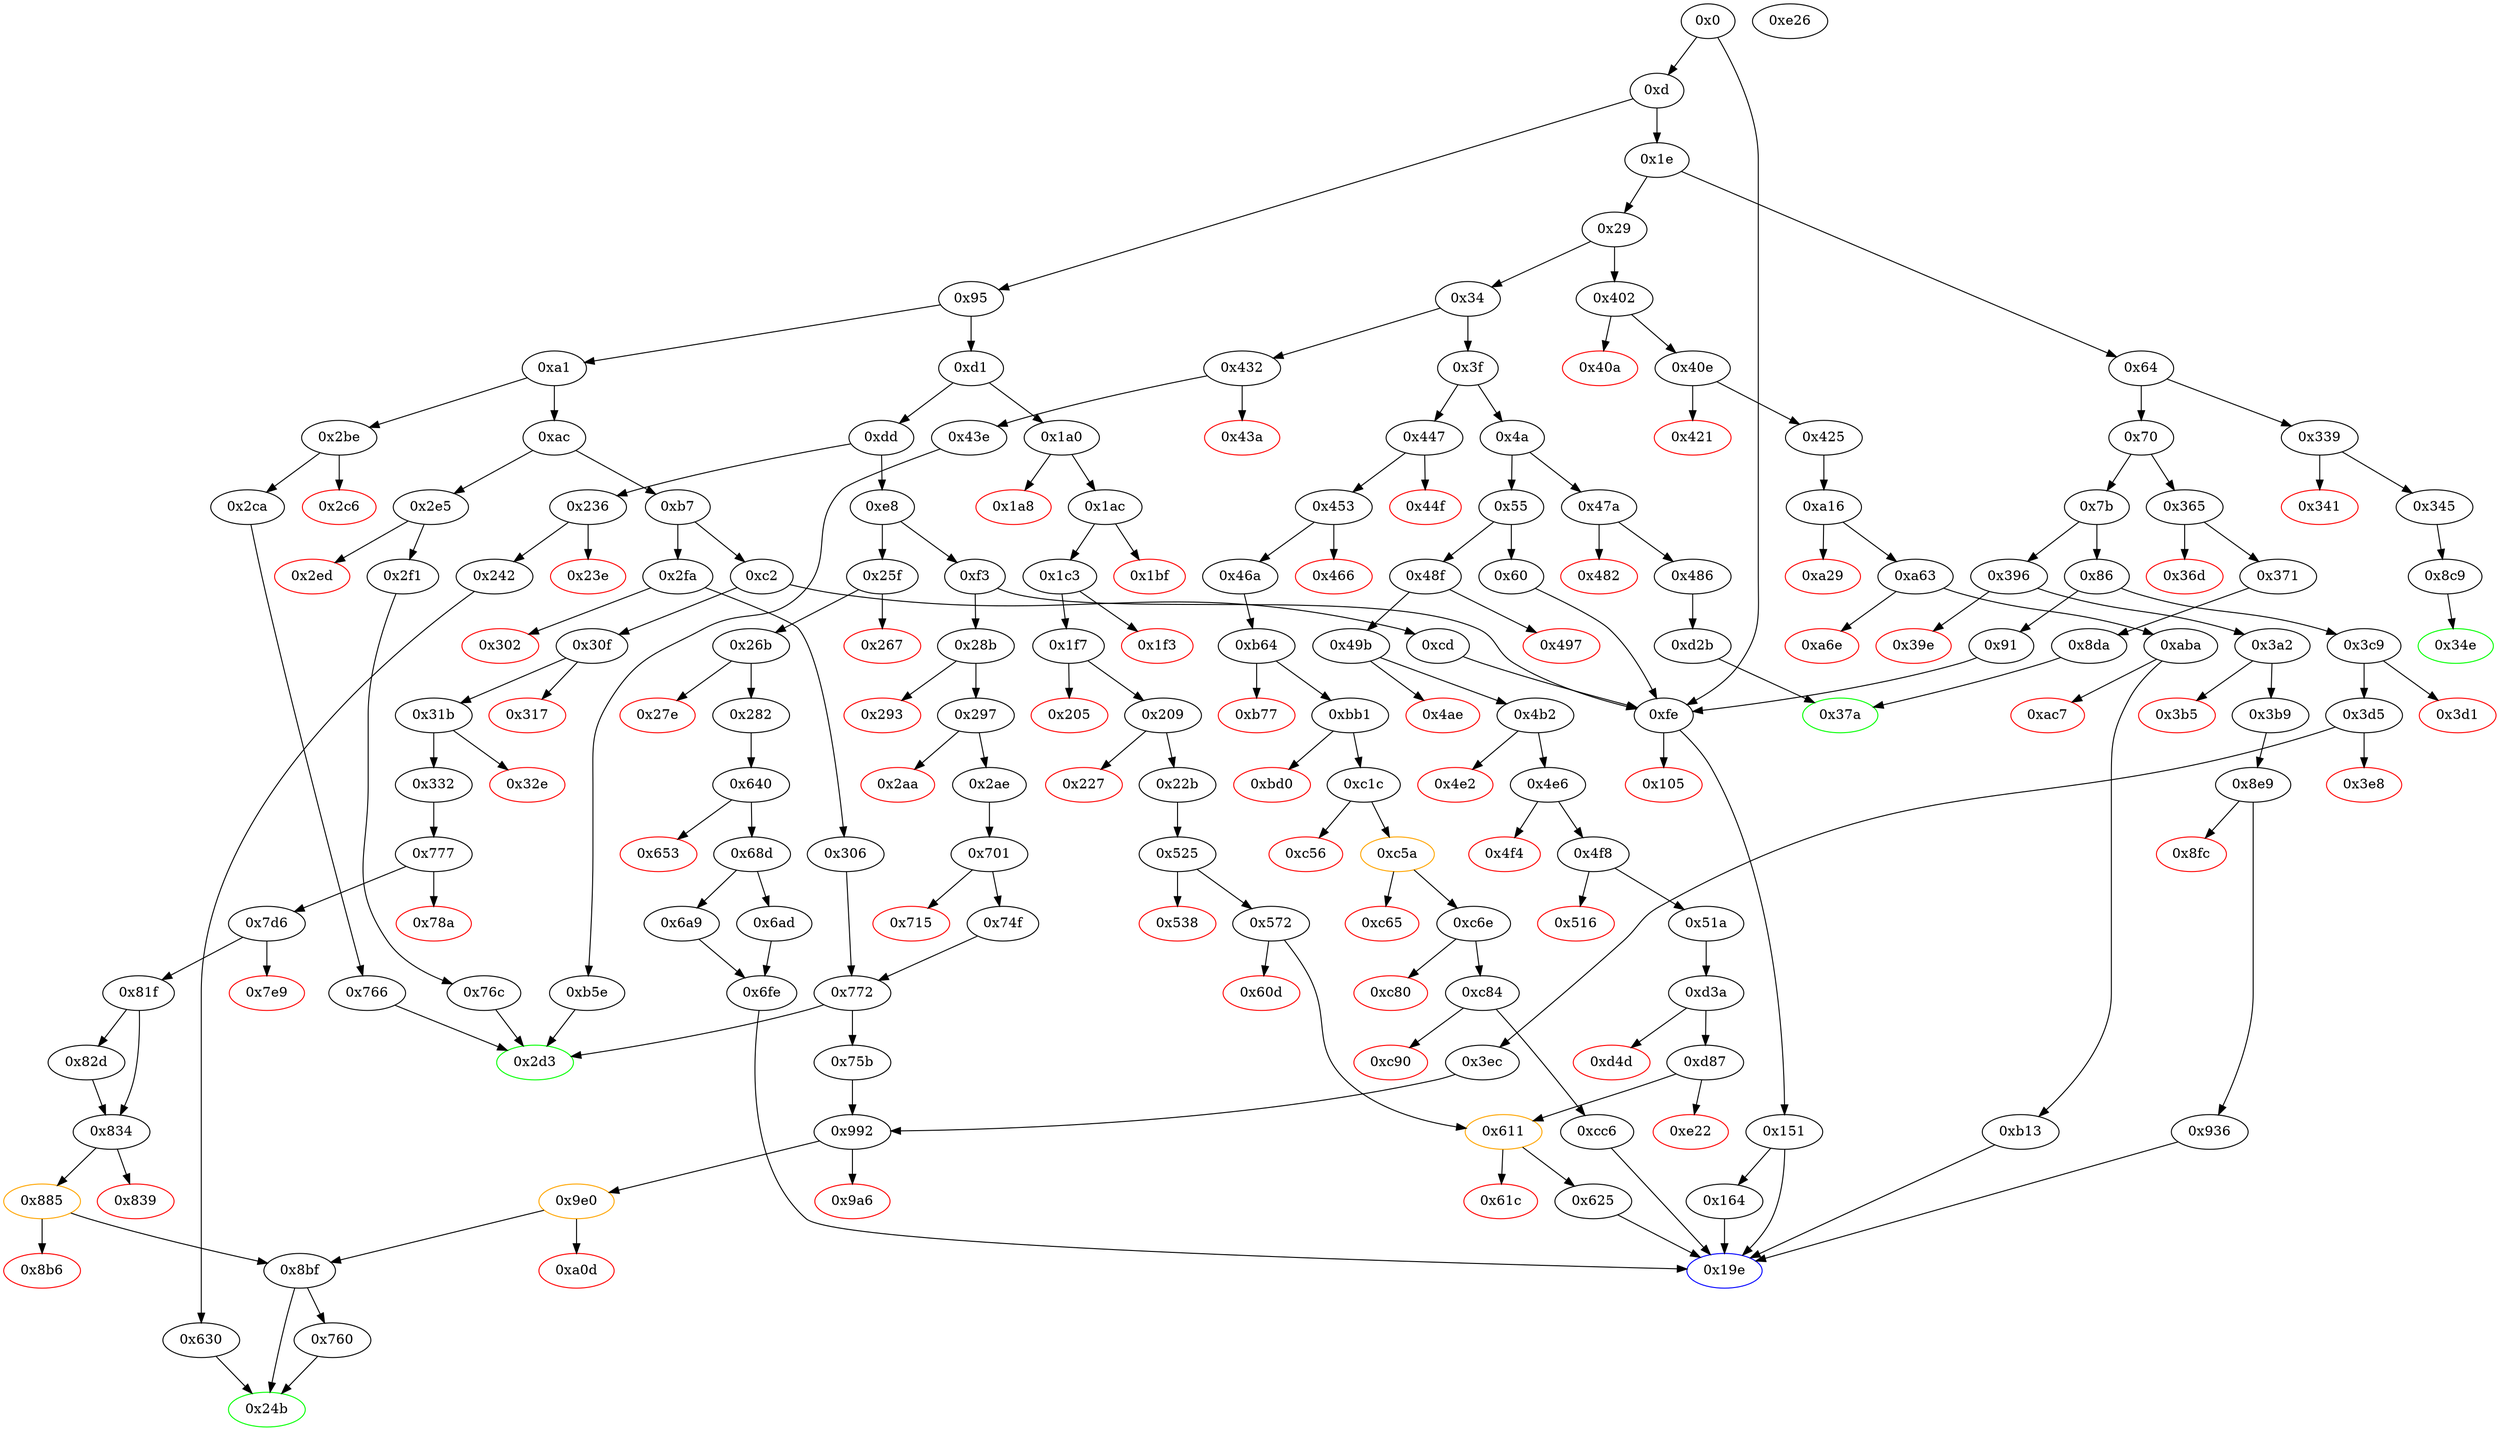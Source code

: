strict digraph "" {
"0x51a" [fillcolor=white, id="0x51a", style=filled, tooltip="Block 0x51a\n[0x51a:0x524]\n---\nPredecessors: [0x4f8]\nSuccessors: [0xd3a]\n---\n0x51a JUMPDEST\n0x51b SWAP2\n0x51c SWAP4\n0x51d POP\n0x51e SWAP2\n0x51f POP\n0x520 CALLDATALOAD\n0x521 PUSH2 0xd3a\n0x524 JUMP\n---\n0x51a: JUMPDEST \n0x520: V446 = CALLDATALOAD 0x64\n0x521: V447 = 0xd3a\n0x524: JUMP 0xd3a\n---\nEntry stack: [V9, 0x19e, V410, V414, V415, 0x4, V435, V433, 0x64]\nStack pops: 5\nStack additions: [S2, S1, V446]\nExit stack: [V9, 0x19e, V410, V414, V435, V433, V446]\n\nDef sites:\nV9: {0xd.0x12}\n0x19e: {0x49b.0x49d}\nV410: {0x4b2.0x4be}\nV414: {0x4b2.0x4c7}\nV415: {0x4b2.0x4ca}\n0x4: {0x49b.0x4a0}\nV435: {0x4f8.0x4fe}\nV433: {0x4f8.0x4fa}\n0x64: {0x4b2.0x4cf}\n"];
"0x1f7" [fillcolor=white, id="0x1f7", style=filled, tooltip="Block 0x1f7\n[0x1f7:0x204]\n---\nPredecessors: [0x1c3]\nSuccessors: [0x205, 0x209]\n---\n0x1f7 JUMPDEST\n0x1f8 DUP3\n0x1f9 ADD\n0x1fa DUP4\n0x1fb PUSH1 0x20\n0x1fd DUP3\n0x1fe ADD\n0x1ff GT\n0x200 ISZERO\n0x201 PUSH2 0x209\n0x204 JUMPI\n---\n0x1f7: JUMPDEST \n0x1f9: V150 = ADD 0x4 V144\n0x1fb: V151 = 0x20\n0x1fe: V152 = ADD V150 0x20\n0x1ff: V153 = GT V152 V139\n0x200: V154 = ISZERO V153\n0x201: V155 = 0x209\n0x204: JUMPI 0x209 V154\n---\nEntry stack: [V9, 0x19e, V134, V138, V139, 0x4, 0x64, V144]\nStack pops: 4\nStack additions: [S3, S2, S1, V150]\nExit stack: [V9, 0x19e, V134, V138, V139, 0x4, 0x64, V150]\n\nDef sites:\nV9: {0xd.0x12}\n0x19e: {0x1ac.0x1ae}\nV134: {0x1c3.0x1cf}\nV138: {0x1c3.0x1d8}\nV139: {0x1c3.0x1db}\n0x4: {0x1ac.0x1b1}\n0x64: {0x1c3.0x1e0}\nV144: {0x1c3.0x1e5}\n"];
"0x3c9" [fillcolor=white, id="0x3c9", style=filled, tooltip="Block 0x3c9\n[0x3c9:0x3d0]\n---\nPredecessors: [0x86]\nSuccessors: [0x3d1, 0x3d5]\n---\n0x3c9 JUMPDEST\n0x3ca CALLVALUE\n0x3cb DUP1\n0x3cc ISZERO\n0x3cd PUSH2 0x3d5\n0x3d0 JUMPI\n---\n0x3c9: JUMPDEST \n0x3ca: V316 = CALLVALUE\n0x3cc: V317 = ISZERO V316\n0x3cd: V318 = 0x3d5\n0x3d0: JUMPI 0x3d5 V317\n---\nEntry stack: [V9]\nStack pops: 0\nStack additions: [V316]\nExit stack: [V9, V316]\n\nDef sites:\nV9: {0xd.0x12}\n"];
"0x371" [fillcolor=white, id="0x371", style=filled, tooltip="Block 0x371\n[0x371:0x379]\n---\nPredecessors: [0x365]\nSuccessors: [0x8da]\n---\n0x371 JUMPDEST\n0x372 POP\n0x373 PUSH2 0x37a\n0x376 PUSH2 0x8da\n0x379 JUMP\n---\n0x371: JUMPDEST \n0x373: V281 = 0x37a\n0x376: V282 = 0x8da\n0x379: JUMP 0x8da\n---\nEntry stack: [V9, V277]\nStack pops: 1\nStack additions: [0x37a]\nExit stack: [V9, 0x37a]\n\nDef sites:\nV9: {0xd.0x12}\nV277: {0x365.0x366}\n"];
"0x630" [fillcolor=white, id="0x630", style=filled, tooltip="Block 0x630\n[0x630:0x63f]\n---\nPredecessors: [0x242]\nSuccessors: [0x24b]\n---\n0x630 JUMPDEST\n0x631 PUSH1 0x0\n0x633 SLOAD\n0x634 PUSH1 0x1\n0x636 PUSH1 0xa0\n0x638 SHL\n0x639 SWAP1\n0x63a DIV\n0x63b PUSH1 0xff\n0x63d AND\n0x63e DUP2\n0x63f JUMP\n---\n0x630: JUMPDEST \n0x631: V540 = 0x0\n0x633: V541 = S[0x0]\n0x634: V542 = 0x1\n0x636: V543 = 0xa0\n0x638: V544 = SHL 0xa0 0x1\n0x63a: V545 = DIV V541 0x10000000000000000000000000000000000000000\n0x63b: V546 = 0xff\n0x63d: V547 = AND 0xff V545\n0x63f: JUMP 0x24b\n---\nEntry stack: [V9, 0x24b]\nStack pops: 1\nStack additions: [S0, V547]\nExit stack: [V9, 0x24b, V547]\n\nDef sites:\nV9: {0xd.0x12}\n0x24b: {0x242.0x244}\n"];
"0xac" [fillcolor=white, id="0xac", style=filled, tooltip="Block 0xac\n[0xac:0xb6]\n---\nPredecessors: [0xa1]\nSuccessors: [0xb7, 0x2e5]\n---\n0xac DUP1\n0xad PUSH4 0x428eecf0\n0xb2 EQ\n0xb3 PUSH2 0x2e5\n0xb6 JUMPI\n---\n0xad: V51 = 0x428eecf0\n0xb2: V52 = EQ 0x428eecf0 V9\n0xb3: V53 = 0x2e5\n0xb6: JUMPI 0x2e5 V52\n---\nEntry stack: [V9]\nStack pops: 1\nStack additions: [S0]\nExit stack: [V9]\n\nDef sites:\nV9: {0xd.0x12}\n"];
"0x9a6" [color=red, fillcolor=white, id="0x9a6", style=filled, tooltip="Block 0x9a6\n[0x9a6:0x9df]\n---\nPredecessors: [0x992]\nSuccessors: []\n---\n0x9a6 PUSH1 0x40\n0x9a8 DUP1\n0x9a9 MLOAD\n0x9aa PUSH3 0x461bcd\n0x9ae PUSH1 0xe5\n0x9b0 SHL\n0x9b1 DUP2\n0x9b2 MSTORE\n0x9b3 PUSH1 0x20\n0x9b5 PUSH1 0x4\n0x9b7 DUP3\n0x9b8 ADD\n0x9b9 MSTORE\n0x9ba PUSH1 0x1c\n0x9bc PUSH1 0x24\n0x9be DUP3\n0x9bf ADD\n0x9c0 MSTORE\n0x9c1 PUSH1 0x0\n0x9c3 DUP1\n0x9c4 MLOAD\n0x9c5 PUSH1 0x20\n0x9c7 PUSH2 0xe27\n0x9ca DUP4\n0x9cb CODECOPY\n0x9cc DUP2\n0x9cd MLOAD\n0x9ce SWAP2\n0x9cf MSTORE\n0x9d0 PUSH1 0x44\n0x9d2 DUP3\n0x9d3 ADD\n0x9d4 MSTORE\n0x9d5 SWAP1\n0x9d6 MLOAD\n0x9d7 SWAP1\n0x9d8 DUP2\n0x9d9 SWAP1\n0x9da SUB\n0x9db PUSH1 0x64\n0x9dd ADD\n0x9de SWAP1\n0x9df REVERT\n---\n0x9a6: V856 = 0x40\n0x9a9: V857 = M[0x40]\n0x9aa: V858 = 0x461bcd\n0x9ae: V859 = 0xe5\n0x9b0: V860 = SHL 0xe5 0x461bcd\n0x9b2: M[V857] = 0x8c379a000000000000000000000000000000000000000000000000000000000\n0x9b3: V861 = 0x20\n0x9b5: V862 = 0x4\n0x9b8: V863 = ADD V857 0x4\n0x9b9: M[V863] = 0x20\n0x9ba: V864 = 0x1c\n0x9bc: V865 = 0x24\n0x9bf: V866 = ADD V857 0x24\n0x9c0: M[V866] = 0x1c\n0x9c1: V867 = 0x0\n0x9c4: V868 = M[0x0]\n0x9c5: V869 = 0x20\n0x9c7: V870 = 0xe27\n0x9cb: CODECOPY 0x0 0xe27 0x20\n0x9cd: V871 = M[0x0]\n0x9cf: M[0x0] = V868\n0x9d0: V872 = 0x44\n0x9d3: V873 = ADD V857 0x44\n0x9d4: M[V873] = V871\n0x9d6: V874 = M[0x40]\n0x9da: V875 = SUB V857 V874\n0x9db: V876 = 0x64\n0x9dd: V877 = ADD 0x64 V875\n0x9df: REVERT V874 V877\n---\nEntry stack: [V9, 0x24b, V222, S4, {0x24b, 0x760}, S2, S1, 0x0]\nStack pops: 0\nStack additions: []\nExit stack: [V9, 0x24b, V222, S4, {0x24b, 0x760}, S2, S1, 0x0]\n\nDef sites:\nV9: {0xd.0x12}\n0x24b: {0x297.0x299}\nV222: {0x2ae.0x2b9}\nS4: {0x701.0x702, 0xd.0x12}\n{0x24b, 0x760}: {0x3d5.0x3d7, 0x74f.0x750}\nS2: {0xd.0x12, 0x3ec.0x3f8, 0x2ae.0x2b9}\nS1: {0x772_0x306.0x774, 0x772_0x74f.0x774, 0x3ec.0x3fd}\n0x0: {0x992.0x993}\n"];
"0x2f1" [fillcolor=white, id="0x2f1", style=filled, tooltip="Block 0x2f1\n[0x2f1:0x2f9]\n---\nPredecessors: [0x2e5]\nSuccessors: [0x76c]\n---\n0x2f1 JUMPDEST\n0x2f2 POP\n0x2f3 PUSH2 0x2d3\n0x2f6 PUSH2 0x76c\n0x2f9 JUMP\n---\n0x2f1: JUMPDEST \n0x2f3: V240 = 0x2d3\n0x2f6: V241 = 0x76c\n0x2f9: JUMP 0x76c\n---\nEntry stack: [V9, V236]\nStack pops: 1\nStack additions: [0x2d3]\nExit stack: [V9, 0x2d3]\n\nDef sites:\nV9: {0xd.0x12}\nV236: {0x2e5.0x2e6}\n"];
"0x75b" [fillcolor=white, id="0x75b", style=filled, tooltip="Block 0x75b\n[0x75b:0x75f]\n---\nPredecessors: [0x772]\nSuccessors: [0x992]\n---\n0x75b JUMPDEST\n0x75c PUSH2 0x992\n0x75f JUMP\n---\n0x75b: JUMPDEST \n0x75c: V654 = 0x992\n0x75f: JUMP 0x992\n---\nEntry stack: [V9, 0x24b, V222, 0x0, 0x760, S1, V660]\nStack pops: 0\nStack additions: []\nExit stack: [V9, 0x24b, V222, 0x0, 0x760, S1, V660]\n\nDef sites:\nV9: {0xd.0x12}\n0x24b: {0x297.0x299}\nV222: {0x2ae.0x2b9}\n0x0: {0x701.0x702}\n0x760: {0x74f.0x750}\nS1: {0xd.0x12, 0x2ae.0x2b9}\nV660: {0x772.0x774}\n"];
"0xd" [fillcolor=white, id="0xd", style=filled, tooltip="Block 0xd\n[0xd:0x1d]\n---\nPredecessors: [0x0]\nSuccessors: [0x1e, 0x95]\n---\n0xd PUSH1 0x0\n0xf CALLDATALOAD\n0x10 PUSH1 0xe0\n0x12 SHR\n0x13 DUP1\n0x14 PUSH4 0x8815eb39\n0x19 GT\n0x1a PUSH2 0x95\n0x1d JUMPI\n---\n0xd: V6 = 0x0\n0xf: V7 = CALLDATALOAD 0x0\n0x10: V8 = 0xe0\n0x12: V9 = SHR 0xe0 V7\n0x14: V10 = 0x8815eb39\n0x19: V11 = GT 0x8815eb39 V9\n0x1a: V12 = 0x95\n0x1d: JUMPI 0x95 V11\n---\nEntry stack: []\nStack pops: 0\nStack additions: [V9]\nExit stack: [V9]\n\nDef sites:\n"];
"0x766" [fillcolor=white, id="0x766", style=filled, tooltip="Block 0x766\n[0x766:0x76b]\n---\nPredecessors: [0x2ca]\nSuccessors: [0x2d3]\n---\n0x766 JUMPDEST\n0x767 PUSH1 0x2\n0x769 SLOAD\n0x76a DUP2\n0x76b JUMP\n---\n0x766: JUMPDEST \n0x767: V655 = 0x2\n0x769: V656 = S[0x2]\n0x76b: JUMP 0x2d3\n---\nEntry stack: [V9, 0x2d3]\nStack pops: 1\nStack additions: [S0, V656]\nExit stack: [V9, 0x2d3, V656]\n\nDef sites:\nV9: {0xd.0x12}\n0x2d3: {0x2ca.0x2cc}\n"];
"0x44f" [color=red, fillcolor=white, id="0x44f", style=filled, tooltip="Block 0x44f\n[0x44f:0x452]\n---\nPredecessors: [0x447]\nSuccessors: []\n---\n0x44f PUSH1 0x0\n0x451 DUP1\n0x452 REVERT\n---\n0x44f: V367 = 0x0\n0x452: REVERT 0x0 0x0\n---\nEntry stack: [V9, V364]\nStack pops: 0\nStack additions: []\nExit stack: [V9, V364]\n\nDef sites:\nV9: {0xd.0x12}\nV364: {0x447.0x448}\n"];
"0x2ae" [fillcolor=white, id="0x2ae", style=filled, tooltip="Block 0x2ae\n[0x2ae:0x2bd]\n---\nPredecessors: [0x297]\nSuccessors: [0x701]\n---\n0x2ae JUMPDEST\n0x2af POP\n0x2b0 CALLDATALOAD\n0x2b1 PUSH1 0x1\n0x2b3 PUSH1 0x1\n0x2b5 PUSH1 0xa0\n0x2b7 SHL\n0x2b8 SUB\n0x2b9 AND\n0x2ba PUSH2 0x701\n0x2bd JUMP\n---\n0x2ae: JUMPDEST \n0x2b0: V216 = CALLDATALOAD 0x4\n0x2b1: V217 = 0x1\n0x2b3: V218 = 0x1\n0x2b5: V219 = 0xa0\n0x2b7: V220 = SHL 0xa0 0x1\n0x2b8: V221 = SUB 0x10000000000000000000000000000000000000000 0x1\n0x2b9: V222 = AND 0xffffffffffffffffffffffffffffffffffffffff V216\n0x2ba: V223 = 0x701\n0x2bd: JUMP 0x701\n---\nEntry stack: [V9, 0x24b, 0x4, V210]\nStack pops: 2\nStack additions: [V222]\nExit stack: [V9, 0x24b, V222]\n\nDef sites:\nV9: {0xd.0x12}\n0x24b: {0x297.0x299}\n0x4: {0x297.0x29c}\nV210: {0x297.0x2a0}\n"];
"0xcc6" [fillcolor=white, id="0xcc6", style=filled, tooltip="Block 0xcc6\n[0xcc6:0xd2a]\n---\nPredecessors: [0xc84]\nSuccessors: [0x19e]\n---\n0xcc6 JUMPDEST\n0xcc7 PUSH1 0x1\n0xcc9 DUP1\n0xcca SLOAD\n0xccb PUSH1 0x1\n0xccd PUSH1 0x1\n0xccf PUSH1 0xa0\n0xcd1 SHL\n0xcd2 SUB\n0xcd3 DUP6\n0xcd4 DUP2\n0xcd5 AND\n0xcd6 PUSH1 0x1\n0xcd8 PUSH1 0x1\n0xcda PUSH1 0xa0\n0xcdc SHL\n0xcdd SUB\n0xcde NOT\n0xcdf DUP4\n0xce0 AND\n0xce1 DUP2\n0xce2 OR\n0xce3 SWAP1\n0xce4 SWAP4\n0xce5 SSTORE\n0xce6 PUSH1 0x40\n0xce8 DUP1\n0xce9 MLOAD\n0xcea SWAP2\n0xceb SWAP1\n0xcec SWAP3\n0xced AND\n0xcee DUP1\n0xcef DUP3\n0xcf0 MSTORE\n0xcf1 PUSH1 0x20\n0xcf3 DUP3\n0xcf4 ADD\n0xcf5 SWAP4\n0xcf6 SWAP1\n0xcf7 SWAP4\n0xcf8 MSTORE\n0xcf9 DUP2\n0xcfa MLOAD\n0xcfb PUSH32 0x1da46151351b5d8e3ef8081319c4e364056c3fe3038a275a6b4638ab203b3f31\n0xd1c SWAP3\n0xd1d SWAP2\n0xd1e DUP2\n0xd1f SWAP1\n0xd20 SUB\n0xd21 SWAP1\n0xd22 SWAP2\n0xd23 ADD\n0xd24 SWAP1\n0xd25 LOG1\n0xd26 POP\n0xd27 POP\n0xd28 POP\n0xd29 POP\n0xd2a JUMP\n---\n0xcc6: JUMPDEST \n0xcc7: V1122 = 0x1\n0xcca: V1123 = S[0x1]\n0xccb: V1124 = 0x1\n0xccd: V1125 = 0x1\n0xccf: V1126 = 0xa0\n0xcd1: V1127 = SHL 0xa0 0x1\n0xcd2: V1128 = SUB 0x10000000000000000000000000000000000000000 0x1\n0xcd5: V1129 = AND 0xffffffffffffffffffffffffffffffffffffffff V383\n0xcd6: V1130 = 0x1\n0xcd8: V1131 = 0x1\n0xcda: V1132 = 0xa0\n0xcdc: V1133 = SHL 0xa0 0x1\n0xcdd: V1134 = SUB 0x10000000000000000000000000000000000000000 0x1\n0xcde: V1135 = NOT 0xffffffffffffffffffffffffffffffffffffffff\n0xce0: V1136 = AND V1123 0xffffffffffffffffffffffff0000000000000000000000000000000000000000\n0xce2: V1137 = OR V1129 V1136\n0xce5: S[0x1] = V1137\n0xce6: V1138 = 0x40\n0xce9: V1139 = M[0x40]\n0xced: V1140 = AND V1123 0xffffffffffffffffffffffffffffffffffffffff\n0xcf0: M[V1139] = V1140\n0xcf1: V1141 = 0x20\n0xcf4: V1142 = ADD V1139 0x20\n0xcf8: M[V1142] = V1129\n0xcfa: V1143 = M[0x40]\n0xcfb: V1144 = 0x1da46151351b5d8e3ef8081319c4e364056c3fe3038a275a6b4638ab203b3f31\n0xd20: V1145 = SUB V1139 V1143\n0xd23: V1146 = ADD 0x40 V1145\n0xd25: LOG V1143 V1146 0x1da46151351b5d8e3ef8081319c4e364056c3fe3038a275a6b4638ab203b3f31\n0xd2a: JUMP 0x19e\n---\nEntry stack: [V9, 0x19e, V383, V383, V1028]\nStack pops: 4\nStack additions: []\nExit stack: [V9]\n\nDef sites:\nV9: {0xd.0x12}\n0x19e: {0x453.0x455}\nV383: {0x46a.0x475}\nV383: {0x46a.0x475}\nV1028: {0xbb1.0xbc1}\n"];
"0x267" [color=red, fillcolor=white, id="0x267", style=filled, tooltip="Block 0x267\n[0x267:0x26a]\n---\nPredecessors: [0x25f]\nSuccessors: []\n---\n0x267 PUSH1 0x0\n0x269 DUP1\n0x26a REVERT\n---\n0x267: V189 = 0x0\n0x26a: REVERT 0x0 0x0\n---\nEntry stack: [V9, V186]\nStack pops: 0\nStack additions: []\nExit stack: [V9, V186]\n\nDef sites:\nV9: {0xd.0x12}\nV186: {0x25f.0x260}\n"];
"0x86" [fillcolor=white, id="0x86", style=filled, tooltip="Block 0x86\n[0x86:0x90]\n---\nPredecessors: [0x7b]\nSuccessors: [0x91, 0x3c9]\n---\n0x86 DUP1\n0x87 PUSH4 0xc1075329\n0x8c EQ\n0x8d PUSH2 0x3c9\n0x90 JUMPI\n---\n0x87: V41 = 0xc1075329\n0x8c: V42 = EQ 0xc1075329 V9\n0x8d: V43 = 0x3c9\n0x90: JUMPI 0x3c9 V42\n---\nEntry stack: [V9]\nStack pops: 1\nStack additions: [S0]\nExit stack: [V9]\n\nDef sites:\nV9: {0xd.0x12}\n"];
"0x447" [fillcolor=white, id="0x447", style=filled, tooltip="Block 0x447\n[0x447:0x44e]\n---\nPredecessors: [0x3f]\nSuccessors: [0x44f, 0x453]\n---\n0x447 JUMPDEST\n0x448 CALLVALUE\n0x449 DUP1\n0x44a ISZERO\n0x44b PUSH2 0x453\n0x44e JUMPI\n---\n0x447: JUMPDEST \n0x448: V364 = CALLVALUE\n0x44a: V365 = ISZERO V364\n0x44b: V366 = 0x453\n0x44e: JUMPI 0x453 V365\n---\nEntry stack: [V9]\nStack pops: 0\nStack additions: [V364]\nExit stack: [V9, V364]\n\nDef sites:\nV9: {0xd.0x12}\n"];
"0x297" [fillcolor=white, id="0x297", style=filled, tooltip="Block 0x297\n[0x297:0x2a9]\n---\nPredecessors: [0x28b]\nSuccessors: [0x2aa, 0x2ae]\n---\n0x297 JUMPDEST\n0x298 POP\n0x299 PUSH2 0x24b\n0x29c PUSH1 0x4\n0x29e DUP1\n0x29f CALLDATASIZE\n0x2a0 SUB\n0x2a1 PUSH1 0x20\n0x2a3 DUP2\n0x2a4 LT\n0x2a5 ISZERO\n0x2a6 PUSH2 0x2ae\n0x2a9 JUMPI\n---\n0x297: JUMPDEST \n0x299: V207 = 0x24b\n0x29c: V208 = 0x4\n0x29f: V209 = CALLDATASIZE\n0x2a0: V210 = SUB V209 0x4\n0x2a1: V211 = 0x20\n0x2a4: V212 = LT V210 0x20\n0x2a5: V213 = ISZERO V212\n0x2a6: V214 = 0x2ae\n0x2a9: JUMPI 0x2ae V213\n---\nEntry stack: [V9, V203]\nStack pops: 1\nStack additions: [0x24b, 0x4, V210]\nExit stack: [V9, 0x24b, 0x4, V210]\n\nDef sites:\nV9: {0xd.0x12}\nV203: {0x28b.0x28c}\n"];
"0x2aa" [color=red, fillcolor=white, id="0x2aa", style=filled, tooltip="Block 0x2aa\n[0x2aa:0x2ad]\n---\nPredecessors: [0x297]\nSuccessors: []\n---\n0x2aa PUSH1 0x0\n0x2ac DUP1\n0x2ad REVERT\n---\n0x2aa: V215 = 0x0\n0x2ad: REVERT 0x0 0x0\n---\nEntry stack: [V9, 0x24b, 0x4, V210]\nStack pops: 0\nStack additions: []\nExit stack: [V9, 0x24b, 0x4, V210]\n\nDef sites:\nV9: {0xd.0x12}\n0x24b: {0x297.0x299}\n0x4: {0x297.0x29c}\nV210: {0x297.0x2a0}\n"];
"0x24b" [color=green, fillcolor=white, id="0x24b", style=filled, tooltip="Block 0x24b\n[0x24b:0x25e]\n---\nPredecessors: [0x630, 0x760, 0x8bf]\nSuccessors: []\n---\n0x24b JUMPDEST\n0x24c PUSH1 0x40\n0x24e DUP1\n0x24f MLOAD\n0x250 SWAP2\n0x251 ISZERO\n0x252 ISZERO\n0x253 DUP3\n0x254 MSTORE\n0x255 MLOAD\n0x256 SWAP1\n0x257 DUP2\n0x258 SWAP1\n0x259 SUB\n0x25a PUSH1 0x20\n0x25c ADD\n0x25d SWAP1\n0x25e RETURN\n---\n0x24b: JUMPDEST \n0x24c: V178 = 0x40\n0x24f: V179 = M[0x40]\n0x251: V180 = ISZERO S0\n0x252: V181 = ISZERO V180\n0x254: M[V179] = V181\n0x255: V182 = M[0x40]\n0x259: V183 = SUB V179 V182\n0x25a: V184 = 0x20\n0x25c: V185 = ADD 0x20 V183\n0x25e: RETURN V182 V185\n---\nEntry stack: [V9, 0x24b, S2, S1, S0]\nStack pops: 1\nStack additions: []\nExit stack: [V9, 0x24b, S2, S1]\n\nDef sites:\nV9: {0xd.0x12}\n0x24b: {0x297.0x299}\nS2: {0xd.0x12, 0x2ae.0x2b9}\nS1: {0x701.0x702, 0x242.0x244, 0xd.0x12}\nS0: {0x8bf_0x9e0_0x3ec.0x8c1, 0x630.0x63d, 0x8bf.0x8c1, 0x8bf_0x885.0x8c1, 0x8bf_0x9e0_0x75b.0x8c1}\n"];
"0x36d" [color=red, fillcolor=white, id="0x36d", style=filled, tooltip="Block 0x36d\n[0x36d:0x370]\n---\nPredecessors: [0x365]\nSuccessors: []\n---\n0x36d PUSH1 0x0\n0x36f DUP1\n0x370 REVERT\n---\n0x36d: V280 = 0x0\n0x370: REVERT 0x0 0x0\n---\nEntry stack: [V9, V277]\nStack pops: 0\nStack additions: []\nExit stack: [V9, V277]\n\nDef sites:\nV9: {0xd.0x12}\nV277: {0x365.0x366}\n"];
"0x30f" [fillcolor=white, id="0x30f", style=filled, tooltip="Block 0x30f\n[0x30f:0x316]\n---\nPredecessors: [0xc2]\nSuccessors: [0x317, 0x31b]\n---\n0x30f JUMPDEST\n0x310 CALLVALUE\n0x311 DUP1\n0x312 ISZERO\n0x313 PUSH2 0x31b\n0x316 JUMPI\n---\n0x30f: JUMPDEST \n0x310: V248 = CALLVALUE\n0x312: V249 = ISZERO V248\n0x313: V250 = 0x31b\n0x316: JUMPI 0x31b V249\n---\nEntry stack: [V9]\nStack pops: 0\nStack additions: [V248]\nExit stack: [V9, V248]\n\nDef sites:\nV9: {0xd.0x12}\n"];
"0x61c" [color=red, fillcolor=white, id="0x61c", style=filled, tooltip="Block 0x61c\n[0x61c:0x624]\n---\nPredecessors: [0x611]\nSuccessors: []\n---\n0x61c RETURNDATASIZE\n0x61d PUSH1 0x0\n0x61f DUP1\n0x620 RETURNDATACOPY\n0x621 RETURNDATASIZE\n0x622 PUSH1 0x0\n0x624 REVERT\n---\n0x61c: V536 = RETURNDATASIZE\n0x61d: V537 = 0x0\n0x620: RETURNDATACOPY 0x0 0x0 V536\n0x621: V538 = RETURNDATASIZE\n0x622: V539 = 0x0\n0x624: REVERT 0x0 V538\n---\nEntry stack: [V9, 0x19e, S8, S7, S6, S5, S4, S3, {0x9a3c6e29, 0xa80e7acb}, S1, V533]\nStack pops: 0\nStack additions: []\nExit stack: [V9, 0x19e, S8, S7, S6, S5, S4, S3, {0x9a3c6e29, 0xa80e7acb}, S1, V533]\n\nDef sites:\nV9: {0xd.0x12}\n0x19e: {0x49b.0x49d, 0x1ac.0x1ae}\nS8: {0x1c3.0x1cf, 0x4b2.0x4be}\nS7: {0x1c3.0x1d8, 0x4b2.0x4c7}\nS6: {0x209.0x20f, 0x4f8.0x4fe}\nS5: {0x209.0x20b, 0x4f8.0x4fa}\nS4: {0x22b.0x231, 0x51a.0x520}\nS3: {0x572.0x5bb, 0xd87.0xdd0}\n{0x9a3c6e29, 0xa80e7acb}: {0x572.0x5bd, 0xd87.0xdd2}\nS1: {0x572.0x5ea, 0xd87.0xdff}\nV533: {0x611.0x615}\n"];
"0x40e" [fillcolor=white, id="0x40e", style=filled, tooltip="Block 0x40e\n[0x40e:0x420]\n---\nPredecessors: [0x402]\nSuccessors: [0x421, 0x425]\n---\n0x40e JUMPDEST\n0x40f POP\n0x410 PUSH2 0x19e\n0x413 PUSH1 0x4\n0x415 DUP1\n0x416 CALLDATASIZE\n0x417 SUB\n0x418 PUSH1 0x40\n0x41a DUP2\n0x41b LT\n0x41c ISZERO\n0x41d PUSH2 0x425\n0x420 JUMPI\n---\n0x40e: JUMPDEST \n0x410: V344 = 0x19e\n0x413: V345 = 0x4\n0x416: V346 = CALLDATASIZE\n0x417: V347 = SUB V346 0x4\n0x418: V348 = 0x40\n0x41b: V349 = LT V347 0x40\n0x41c: V350 = ISZERO V349\n0x41d: V351 = 0x425\n0x420: JUMPI 0x425 V350\n---\nEntry stack: [V9, V340]\nStack pops: 1\nStack additions: [0x19e, 0x4, V347]\nExit stack: [V9, 0x19e, 0x4, V347]\n\nDef sites:\nV9: {0xd.0x12}\nV340: {0x402.0x403}\n"];
"0x4e6" [fillcolor=white, id="0x4e6", style=filled, tooltip="Block 0x4e6\n[0x4e6:0x4f3]\n---\nPredecessors: [0x4b2]\nSuccessors: [0x4f4, 0x4f8]\n---\n0x4e6 JUMPDEST\n0x4e7 DUP3\n0x4e8 ADD\n0x4e9 DUP4\n0x4ea PUSH1 0x20\n0x4ec DUP3\n0x4ed ADD\n0x4ee GT\n0x4ef ISZERO\n0x4f0 PUSH2 0x4f8\n0x4f3 JUMPI\n---\n0x4e6: JUMPDEST \n0x4e8: V426 = ADD 0x4 V420\n0x4ea: V427 = 0x20\n0x4ed: V428 = ADD V426 0x20\n0x4ee: V429 = GT V428 V415\n0x4ef: V430 = ISZERO V429\n0x4f0: V431 = 0x4f8\n0x4f3: JUMPI 0x4f8 V430\n---\nEntry stack: [V9, 0x19e, V410, V414, V415, 0x4, 0x64, V420]\nStack pops: 4\nStack additions: [S3, S2, S1, V426]\nExit stack: [V9, 0x19e, V410, V414, V415, 0x4, 0x64, V426]\n\nDef sites:\nV9: {0xd.0x12}\n0x19e: {0x49b.0x49d}\nV410: {0x4b2.0x4be}\nV414: {0x4b2.0x4c7}\nV415: {0x4b2.0x4ca}\n0x4: {0x49b.0x4a0}\n0x64: {0x4b2.0x4cf}\nV420: {0x4b2.0x4d4}\n"];
"0x82d" [fillcolor=white, id="0x82d", style=filled, tooltip="Block 0x82d\n[0x82d:0x833]\n---\nPredecessors: [0x81f]\nSuccessors: [0x834]\n---\n0x82d POP\n0x82e PUSH1 0x3\n0x830 SLOAD\n0x831 DUP2\n0x832 GT\n0x833 ISZERO\n---\n0x82e: V725 = 0x3\n0x830: V726 = S[0x3]\n0x832: V727 = GT V261 V726\n0x833: V728 = ISZERO V727\n---\nEntry stack: [V9, 0x24b, V261, 0x0, V261, V722]\nStack pops: 2\nStack additions: [S1, V728]\nExit stack: [V9, 0x24b, V261, 0x0, V261, V728]\n\nDef sites:\nV9: {0xd.0x12}\n0x24b: {0x31b.0x31d}\nV261: {0x332.0x334}\n0x0: {0x777.0x778}\nV261: {0x332.0x334}\nV722: {0x81f.0x826}\n"];
"0x2be" [fillcolor=white, id="0x2be", style=filled, tooltip="Block 0x2be\n[0x2be:0x2c5]\n---\nPredecessors: [0xa1]\nSuccessors: [0x2c6, 0x2ca]\n---\n0x2be JUMPDEST\n0x2bf CALLVALUE\n0x2c0 DUP1\n0x2c1 ISZERO\n0x2c2 PUSH2 0x2ca\n0x2c5 JUMPI\n---\n0x2be: JUMPDEST \n0x2bf: V224 = CALLVALUE\n0x2c1: V225 = ISZERO V224\n0x2c2: V226 = 0x2ca\n0x2c5: JUMPI 0x2ca V225\n---\nEntry stack: [V9]\nStack pops: 0\nStack additions: [V224]\nExit stack: [V9, V224]\n\nDef sites:\nV9: {0xd.0x12}\n"];
"0x772" [fillcolor=white, id="0x772", style=filled, tooltip="Block 0x772\n[0x772:0x776]\n---\nPredecessors: [0x306, 0x74f]\nSuccessors: [0x2d3, 0x75b]\n---\n0x772 JUMPDEST\n0x773 ADDRESS\n0x774 BALANCE\n0x775 SWAP1\n0x776 JUMP\n---\n0x772: JUMPDEST \n0x773: V659 = ADDRESS\n0x774: V660 = BALANCE V659\n0x776: JUMP {0x2d3, 0x75b}\n---\nEntry stack: [V9, 0x24b, V222, 0x0, 0x760, S1, {0x2d3, 0x75b}]\nStack pops: 1\nStack additions: [V660]\nExit stack: [V9, 0x24b, V222, 0x0, 0x760, S1, V660]\n\nDef sites:\nV9: {0xd.0x12}\n0x24b: {0x297.0x299}\nV222: {0x2ae.0x2b9}\n0x0: {0x701.0x702}\n0x760: {0x74f.0x750}\nS1: {0xd.0x12, 0x2ae.0x2b9}\n{0x2d3, 0x75b}: {0x74f.0x754, 0x306.0x308}\n"];
"0xd2b" [fillcolor=white, id="0xd2b", style=filled, tooltip="Block 0xd2b\n[0xd2b:0xd39]\n---\nPredecessors: [0x486]\nSuccessors: [0x37a]\n---\n0xd2b JUMPDEST\n0xd2c PUSH1 0x1\n0xd2e SLOAD\n0xd2f PUSH1 0x1\n0xd31 PUSH1 0x1\n0xd33 PUSH1 0xa0\n0xd35 SHL\n0xd36 SUB\n0xd37 AND\n0xd38 DUP2\n0xd39 JUMP\n---\n0xd2b: JUMPDEST \n0xd2c: V1147 = 0x1\n0xd2e: V1148 = S[0x1]\n0xd2f: V1149 = 0x1\n0xd31: V1150 = 0x1\n0xd33: V1151 = 0xa0\n0xd35: V1152 = SHL 0xa0 0x1\n0xd36: V1153 = SUB 0x10000000000000000000000000000000000000000 0x1\n0xd37: V1154 = AND 0xffffffffffffffffffffffffffffffffffffffff V1148\n0xd39: JUMP 0x37a\n---\nEntry stack: [V9, 0x37a]\nStack pops: 1\nStack additions: [S0, V1154]\nExit stack: [V9, 0x37a, V1154]\n\nDef sites:\nV9: {0xd.0x12}\n0x37a: {0x486.0x488}\n"];
"0x26b" [fillcolor=white, id="0x26b", style=filled, tooltip="Block 0x26b\n[0x26b:0x27d]\n---\nPredecessors: [0x25f]\nSuccessors: [0x27e, 0x282]\n---\n0x26b JUMPDEST\n0x26c POP\n0x26d PUSH2 0x19e\n0x270 PUSH1 0x4\n0x272 DUP1\n0x273 CALLDATASIZE\n0x274 SUB\n0x275 PUSH1 0x20\n0x277 DUP2\n0x278 LT\n0x279 ISZERO\n0x27a PUSH2 0x282\n0x27d JUMPI\n---\n0x26b: JUMPDEST \n0x26d: V190 = 0x19e\n0x270: V191 = 0x4\n0x273: V192 = CALLDATASIZE\n0x274: V193 = SUB V192 0x4\n0x275: V194 = 0x20\n0x278: V195 = LT V193 0x20\n0x279: V196 = ISZERO V195\n0x27a: V197 = 0x282\n0x27d: JUMPI 0x282 V196\n---\nEntry stack: [V9, V186]\nStack pops: 1\nStack additions: [0x19e, 0x4, V193]\nExit stack: [V9, 0x19e, 0x4, V193]\n\nDef sites:\nV9: {0xd.0x12}\nV186: {0x25f.0x260}\n"];
"0x1a8" [color=red, fillcolor=white, id="0x1a8", style=filled, tooltip="Block 0x1a8\n[0x1a8:0x1ab]\n---\nPredecessors: [0x1a0]\nSuccessors: []\n---\n0x1a8 PUSH1 0x0\n0x1aa DUP1\n0x1ab REVERT\n---\n0x1a8: V118 = 0x0\n0x1ab: REVERT 0x0 0x0\n---\nEntry stack: [V9, V115]\nStack pops: 0\nStack additions: []\nExit stack: [V9, V115]\n\nDef sites:\nV9: {0xd.0x12}\nV115: {0x1a0.0x1a1}\n"];
"0xd4d" [color=red, fillcolor=white, id="0xd4d", style=filled, tooltip="Block 0xd4d\n[0xd4d:0xd86]\n---\nPredecessors: [0xd3a]\nSuccessors: []\n---\n0xd4d PUSH1 0x40\n0xd4f DUP1\n0xd50 MLOAD\n0xd51 PUSH3 0x461bcd\n0xd55 PUSH1 0xe5\n0xd57 SHL\n0xd58 DUP2\n0xd59 MSTORE\n0xd5a PUSH1 0x20\n0xd5c PUSH1 0x4\n0xd5e DUP3\n0xd5f ADD\n0xd60 MSTORE\n0xd61 PUSH1 0x1c\n0xd63 PUSH1 0x24\n0xd65 DUP3\n0xd66 ADD\n0xd67 MSTORE\n0xd68 PUSH1 0x0\n0xd6a DUP1\n0xd6b MLOAD\n0xd6c PUSH1 0x20\n0xd6e PUSH2 0xe27\n0xd71 DUP4\n0xd72 CODECOPY\n0xd73 DUP2\n0xd74 MLOAD\n0xd75 SWAP2\n0xd76 MSTORE\n0xd77 PUSH1 0x44\n0xd79 DUP3\n0xd7a ADD\n0xd7b MSTORE\n0xd7c SWAP1\n0xd7d MLOAD\n0xd7e SWAP1\n0xd7f DUP2\n0xd80 SWAP1\n0xd81 SUB\n0xd82 PUSH1 0x64\n0xd84 ADD\n0xd85 SWAP1\n0xd86 REVERT\n---\n0xd4d: V1166 = 0x40\n0xd50: V1167 = M[0x40]\n0xd51: V1168 = 0x461bcd\n0xd55: V1169 = 0xe5\n0xd57: V1170 = SHL 0xe5 0x461bcd\n0xd59: M[V1167] = 0x8c379a000000000000000000000000000000000000000000000000000000000\n0xd5a: V1171 = 0x20\n0xd5c: V1172 = 0x4\n0xd5f: V1173 = ADD V1167 0x4\n0xd60: M[V1173] = 0x20\n0xd61: V1174 = 0x1c\n0xd63: V1175 = 0x24\n0xd66: V1176 = ADD V1167 0x24\n0xd67: M[V1176] = 0x1c\n0xd68: V1177 = 0x0\n0xd6b: V1178 = M[0x0]\n0xd6c: V1179 = 0x20\n0xd6e: V1180 = 0xe27\n0xd72: CODECOPY 0x0 0xe27 0x20\n0xd74: V1181 = M[0x0]\n0xd76: M[0x0] = V1178\n0xd77: V1182 = 0x44\n0xd7a: V1183 = ADD V1167 0x44\n0xd7b: M[V1183] = V1181\n0xd7d: V1184 = M[0x40]\n0xd81: V1185 = SUB V1167 V1184\n0xd82: V1186 = 0x64\n0xd84: V1187 = ADD 0x64 V1185\n0xd86: REVERT V1184 V1187\n---\nEntry stack: [V9, 0x19e, V410, V414, V435, V433, V446]\nStack pops: 0\nStack additions: []\nExit stack: [V9, 0x19e, V410, V414, V435, V433, V446]\n\nDef sites:\nV9: {0xd.0x12}\n0x19e: {0x49b.0x49d}\nV410: {0x4b2.0x4be}\nV414: {0x4b2.0x4c7}\nV435: {0x4f8.0x4fe}\nV433: {0x4f8.0x4fa}\nV446: {0x51a.0x520}\n"];
"0x1e" [fillcolor=white, id="0x1e", style=filled, tooltip="Block 0x1e\n[0x1e:0x28]\n---\nPredecessors: [0xd]\nSuccessors: [0x29, 0x64]\n---\n0x1e DUP1\n0x1f PUSH4 0xc4590d3f\n0x24 GT\n0x25 PUSH2 0x64\n0x28 JUMPI\n---\n0x1f: V13 = 0xc4590d3f\n0x24: V14 = GT 0xc4590d3f V9\n0x25: V15 = 0x64\n0x28: JUMPI 0x64 V14\n---\nEntry stack: [V9]\nStack pops: 1\nStack additions: [S0]\nExit stack: [V9]\n\nDef sites:\nV9: {0xd.0x12}\n"];
"0x1f3" [color=red, fillcolor=white, id="0x1f3", style=filled, tooltip="Block 0x1f3\n[0x1f3:0x1f6]\n---\nPredecessors: [0x1c3]\nSuccessors: []\n---\n0x1f3 PUSH1 0x0\n0x1f5 DUP1\n0x1f6 REVERT\n---\n0x1f3: V149 = 0x0\n0x1f6: REVERT 0x0 0x0\n---\nEntry stack: [V9, 0x19e, V134, V138, V139, 0x4, 0x64, V144]\nStack pops: 0\nStack additions: []\nExit stack: [V9, 0x19e, V134, V138, V139, 0x4, 0x64, V144]\n\nDef sites:\nV9: {0xd.0x12}\n0x19e: {0x1ac.0x1ae}\nV134: {0x1c3.0x1cf}\nV138: {0x1c3.0x1d8}\nV139: {0x1c3.0x1db}\n0x4: {0x1ac.0x1b1}\n0x64: {0x1c3.0x1e0}\nV144: {0x1c3.0x1e5}\n"];
"0x1a0" [fillcolor=white, id="0x1a0", style=filled, tooltip="Block 0x1a0\n[0x1a0:0x1a7]\n---\nPredecessors: [0xd1]\nSuccessors: [0x1a8, 0x1ac]\n---\n0x1a0 JUMPDEST\n0x1a1 CALLVALUE\n0x1a2 DUP1\n0x1a3 ISZERO\n0x1a4 PUSH2 0x1ac\n0x1a7 JUMPI\n---\n0x1a0: JUMPDEST \n0x1a1: V115 = CALLVALUE\n0x1a3: V116 = ISZERO V115\n0x1a4: V117 = 0x1ac\n0x1a7: JUMPI 0x1ac V116\n---\nEntry stack: [V9]\nStack pops: 0\nStack additions: [V115]\nExit stack: [V9, V115]\n\nDef sites:\nV9: {0xd.0x12}\n"];
"0x2ed" [color=red, fillcolor=white, id="0x2ed", style=filled, tooltip="Block 0x2ed\n[0x2ed:0x2f0]\n---\nPredecessors: [0x2e5]\nSuccessors: []\n---\n0x2ed PUSH1 0x0\n0x2ef DUP1\n0x2f0 REVERT\n---\n0x2ed: V239 = 0x0\n0x2f0: REVERT 0x0 0x0\n---\nEntry stack: [V9, V236]\nStack pops: 0\nStack additions: []\nExit stack: [V9, V236]\n\nDef sites:\nV9: {0xd.0x12}\nV236: {0x2e5.0x2e6}\n"];
"0x46a" [fillcolor=white, id="0x46a", style=filled, tooltip="Block 0x46a\n[0x46a:0x479]\n---\nPredecessors: [0x453]\nSuccessors: [0xb64]\n---\n0x46a JUMPDEST\n0x46b POP\n0x46c CALLDATALOAD\n0x46d PUSH1 0x1\n0x46f PUSH1 0x1\n0x471 PUSH1 0xa0\n0x473 SHL\n0x474 SUB\n0x475 AND\n0x476 PUSH2 0xb64\n0x479 JUMP\n---\n0x46a: JUMPDEST \n0x46c: V377 = CALLDATALOAD 0x4\n0x46d: V378 = 0x1\n0x46f: V379 = 0x1\n0x471: V380 = 0xa0\n0x473: V381 = SHL 0xa0 0x1\n0x474: V382 = SUB 0x10000000000000000000000000000000000000000 0x1\n0x475: V383 = AND 0xffffffffffffffffffffffffffffffffffffffff V377\n0x476: V384 = 0xb64\n0x479: JUMP 0xb64\n---\nEntry stack: [V9, 0x19e, 0x4, V371]\nStack pops: 2\nStack additions: [V383]\nExit stack: [V9, 0x19e, V383]\n\nDef sites:\nV9: {0xd.0x12}\n0x19e: {0x453.0x455}\n0x4: {0x453.0x458}\nV371: {0x453.0x45c}\n"];
"0x29" [fillcolor=white, id="0x29", style=filled, tooltip="Block 0x29\n[0x29:0x33]\n---\nPredecessors: [0x1e]\nSuccessors: [0x34, 0x402]\n---\n0x29 DUP1\n0x2a PUSH4 0xc4590d3f\n0x2f EQ\n0x30 PUSH2 0x402\n0x33 JUMPI\n---\n0x2a: V16 = 0xc4590d3f\n0x2f: V17 = EQ 0xc4590d3f V9\n0x30: V18 = 0x402\n0x33: JUMPI 0x402 V17\n---\nEntry stack: [V9]\nStack pops: 1\nStack additions: [S0]\nExit stack: [V9]\n\nDef sites:\nV9: {0xd.0x12}\n"];
"0x7d6" [fillcolor=white, id="0x7d6", style=filled, tooltip="Block 0x7d6\n[0x7d6:0x7e8]\n---\nPredecessors: [0x777]\nSuccessors: [0x7e9, 0x81f]\n---\n0x7d6 JUMPDEST\n0x7d7 PUSH1 0x1\n0x7d9 SLOAD\n0x7da PUSH1 0x1\n0x7dc PUSH1 0x1\n0x7de PUSH1 0xa0\n0x7e0 SHL\n0x7e1 SUB\n0x7e2 AND\n0x7e3 CALLER\n0x7e4 EQ\n0x7e5 PUSH2 0x81f\n0x7e8 JUMPI\n---\n0x7d6: JUMPDEST \n0x7d7: V688 = 0x1\n0x7d9: V689 = S[0x1]\n0x7da: V690 = 0x1\n0x7dc: V691 = 0x1\n0x7de: V692 = 0xa0\n0x7e0: V693 = SHL 0xa0 0x1\n0x7e1: V694 = SUB 0x10000000000000000000000000000000000000000 0x1\n0x7e2: V695 = AND 0xffffffffffffffffffffffffffffffffffffffff V689\n0x7e3: V696 = CALLER\n0x7e4: V697 = EQ V696 V695\n0x7e5: V698 = 0x81f\n0x7e8: JUMPI 0x81f V697\n---\nEntry stack: [V9, 0x24b, V261, 0x0]\nStack pops: 0\nStack additions: []\nExit stack: [V9, 0x24b, V261, 0x0]\n\nDef sites:\nV9: {0xd.0x12}\n0x24b: {0x31b.0x31d}\nV261: {0x332.0x334}\n0x0: {0x777.0x778}\n"];
"0x936" [fillcolor=white, id="0x936", style=filled, tooltip="Block 0x936\n[0x936:0x991]\n---\nPredecessors: [0x8e9]\nSuccessors: [0x19e]\n---\n0x936 JUMPDEST\n0x937 PUSH1 0x0\n0x939 DUP1\n0x93a SLOAD\n0x93b PUSH1 0x1\n0x93d PUSH1 0x1\n0x93f PUSH1 0xa0\n0x941 SHL\n0x942 SUB\n0x943 NOT\n0x944 AND\n0x945 PUSH1 0x1\n0x947 PUSH1 0x1\n0x949 PUSH1 0xa0\n0x94b SHL\n0x94c SUB\n0x94d DUP4\n0x94e AND\n0x94f SWAP1\n0x950 DUP2\n0x951 OR\n0x952 SWAP1\n0x953 SWAP2\n0x954 SSTORE\n0x955 PUSH1 0x40\n0x957 DUP1\n0x958 MLOAD\n0x959 CALLER\n0x95a DUP2\n0x95b MSTORE\n0x95c PUSH1 0x20\n0x95e DUP2\n0x95f ADD\n0x960 SWAP3\n0x961 SWAP1\n0x962 SWAP3\n0x963 MSTORE\n0x964 DUP1\n0x965 MLOAD\n0x966 PUSH32 0xb532073b38c83145e3e5135377a08bf9aab55bc0fd7c1179cd4fb995d2a5159c\n0x987 SWAP3\n0x988 DUP2\n0x989 SWAP1\n0x98a SUB\n0x98b SWAP1\n0x98c SWAP2\n0x98d ADD\n0x98e SWAP1\n0x98f LOG1\n0x990 POP\n0x991 JUMP\n---\n0x936: JUMPDEST \n0x937: V820 = 0x0\n0x93a: V821 = S[0x0]\n0x93b: V822 = 0x1\n0x93d: V823 = 0x1\n0x93f: V824 = 0xa0\n0x941: V825 = SHL 0xa0 0x1\n0x942: V826 = SUB 0x10000000000000000000000000000000000000000 0x1\n0x943: V827 = NOT 0xffffffffffffffffffffffffffffffffffffffff\n0x944: V828 = AND 0xffffffffffffffffffffffff0000000000000000000000000000000000000000 V821\n0x945: V829 = 0x1\n0x947: V830 = 0x1\n0x949: V831 = 0xa0\n0x94b: V832 = SHL 0xa0 0x1\n0x94c: V833 = SUB 0x10000000000000000000000000000000000000000 0x1\n0x94e: V834 = AND V314 0xffffffffffffffffffffffffffffffffffffffff\n0x951: V835 = OR V834 V828\n0x954: S[0x0] = V835\n0x955: V836 = 0x40\n0x958: V837 = M[0x40]\n0x959: V838 = CALLER\n0x95b: M[V837] = V838\n0x95c: V839 = 0x20\n0x95f: V840 = ADD V837 0x20\n0x963: M[V840] = V834\n0x965: V841 = M[0x40]\n0x966: V842 = 0xb532073b38c83145e3e5135377a08bf9aab55bc0fd7c1179cd4fb995d2a5159c\n0x98a: V843 = SUB V837 V841\n0x98d: V844 = ADD 0x40 V843\n0x98f: LOG V841 V844 0xb532073b38c83145e3e5135377a08bf9aab55bc0fd7c1179cd4fb995d2a5159c\n0x991: JUMP 0x19e\n---\nEntry stack: [V9, 0x19e, V314]\nStack pops: 2\nStack additions: []\nExit stack: [V9]\n\nDef sites:\nV9: {0xd.0x12}\n0x19e: {0x3a2.0x3a4}\nV314: {0x3b9.0x3c4}\n"];
"0x282" [fillcolor=white, id="0x282", style=filled, tooltip="Block 0x282\n[0x282:0x28a]\n---\nPredecessors: [0x26b]\nSuccessors: [0x640]\n---\n0x282 JUMPDEST\n0x283 POP\n0x284 CALLDATALOAD\n0x285 ISZERO\n0x286 ISZERO\n0x287 PUSH2 0x640\n0x28a JUMP\n---\n0x282: JUMPDEST \n0x284: V199 = CALLDATALOAD 0x4\n0x285: V200 = ISZERO V199\n0x286: V201 = ISZERO V200\n0x287: V202 = 0x640\n0x28a: JUMP 0x640\n---\nEntry stack: [V9, 0x19e, 0x4, V193]\nStack pops: 2\nStack additions: [V201]\nExit stack: [V9, 0x19e, V201]\n\nDef sites:\nV9: {0xd.0x12}\n0x19e: {0x26b.0x26d}\n0x4: {0x26b.0x270}\nV193: {0x26b.0x274}\n"];
"0x31b" [fillcolor=white, id="0x31b", style=filled, tooltip="Block 0x31b\n[0x31b:0x32d]\n---\nPredecessors: [0x30f]\nSuccessors: [0x32e, 0x332]\n---\n0x31b JUMPDEST\n0x31c POP\n0x31d PUSH2 0x24b\n0x320 PUSH1 0x4\n0x322 DUP1\n0x323 CALLDATASIZE\n0x324 SUB\n0x325 PUSH1 0x20\n0x327 DUP2\n0x328 LT\n0x329 ISZERO\n0x32a PUSH2 0x332\n0x32d JUMPI\n---\n0x31b: JUMPDEST \n0x31d: V252 = 0x24b\n0x320: V253 = 0x4\n0x323: V254 = CALLDATASIZE\n0x324: V255 = SUB V254 0x4\n0x325: V256 = 0x20\n0x328: V257 = LT V255 0x20\n0x329: V258 = ISZERO V257\n0x32a: V259 = 0x332\n0x32d: JUMPI 0x332 V258\n---\nEntry stack: [V9, V248]\nStack pops: 1\nStack additions: [0x24b, 0x4, V255]\nExit stack: [V9, 0x24b, 0x4, V255]\n\nDef sites:\nV9: {0xd.0x12}\nV248: {0x30f.0x310}\n"];
"0xac7" [color=red, fillcolor=white, id="0xac7", style=filled, tooltip="Block 0xac7\n[0xac7:0xb12]\n---\nPredecessors: [0xaba]\nSuccessors: []\n---\n0xac7 PUSH1 0x40\n0xac9 DUP1\n0xaca MLOAD\n0xacb PUSH3 0x461bcd\n0xacf PUSH1 0xe5\n0xad1 SHL\n0xad2 DUP2\n0xad3 MSTORE\n0xad4 PUSH1 0x20\n0xad6 PUSH1 0x4\n0xad8 DUP3\n0xad9 ADD\n0xada MSTORE\n0xadb PUSH1 0x12\n0xadd PUSH1 0x24\n0xadf DUP3\n0xae0 ADD\n0xae1 MSTORE\n0xae2 PUSH32 0x6d6178416d6f756e7420746f6f20686967680000000000000000000000000000\n0xb03 PUSH1 0x44\n0xb05 DUP3\n0xb06 ADD\n0xb07 MSTORE\n0xb08 SWAP1\n0xb09 MLOAD\n0xb0a SWAP1\n0xb0b DUP2\n0xb0c SWAP1\n0xb0d SUB\n0xb0e PUSH1 0x64\n0xb10 ADD\n0xb11 SWAP1\n0xb12 REVERT\n---\n0xac7: V958 = 0x40\n0xaca: V959 = M[0x40]\n0xacb: V960 = 0x461bcd\n0xacf: V961 = 0xe5\n0xad1: V962 = SHL 0xe5 0x461bcd\n0xad3: M[V959] = 0x8c379a000000000000000000000000000000000000000000000000000000000\n0xad4: V963 = 0x20\n0xad6: V964 = 0x4\n0xad9: V965 = ADD V959 0x4\n0xada: M[V965] = 0x20\n0xadb: V966 = 0x12\n0xadd: V967 = 0x24\n0xae0: V968 = ADD V959 0x24\n0xae1: M[V968] = 0x12\n0xae2: V969 = 0x6d6178416d6f756e7420746f6f20686967680000000000000000000000000000\n0xb03: V970 = 0x44\n0xb06: V971 = ADD V959 0x44\n0xb07: M[V971] = 0x6d6178416d6f756e7420746f6f20686967680000000000000000000000000000\n0xb09: V972 = M[0x40]\n0xb0d: V973 = SUB V959 V972\n0xb0e: V974 = 0x64\n0xb10: V975 = ADD 0x64 V973\n0xb12: REVERT V972 V975\n---\nEntry stack: [V9, 0x19e, V353, V356, V353, V356]\nStack pops: 0\nStack additions: []\nExit stack: [V9, 0x19e, V353, V356, V353, V356]\n\nDef sites:\nV9: {0xd.0x12}\n0x19e: {0x40e.0x410}\nV353: {0x425.0x428}\nV356: {0x425.0x42d}\nV353: {0x425.0x428}\nV356: {0x425.0x42d}\n"];
"0x572" [fillcolor=white, id="0x572", style=filled, tooltip="Block 0x572\n[0x572:0x60c]\n---\nPredecessors: [0x525]\nSuccessors: [0x60d, 0x611]\n---\n0x572 JUMPDEST\n0x573 PUSH1 0x1\n0x575 SLOAD\n0x576 PUSH1 0x40\n0x578 MLOAD\n0x579 PUSH4 0xa80e7acb\n0x57e PUSH1 0xe0\n0x580 SHL\n0x581 DUP2\n0x582 MSTORE\n0x583 ADDRESS\n0x584 PUSH1 0x4\n0x586 DUP3\n0x587 ADD\n0x588 DUP2\n0x589 DUP2\n0x58a MSTORE\n0x58b PUSH1 0x1\n0x58d PUSH1 0x1\n0x58f PUSH1 0xa0\n0x591 SHL\n0x592 SUB\n0x593 DUP10\n0x594 DUP2\n0x595 AND\n0x596 PUSH1 0x24\n0x598 DUP6\n0x599 ADD\n0x59a MSTORE\n0x59b DUP9\n0x59c DUP2\n0x59d AND\n0x59e PUSH1 0x44\n0x5a0 DUP6\n0x5a1 ADD\n0x5a2 MSTORE\n0x5a3 PUSH1 0x84\n0x5a5 DUP5\n0x5a6 ADD\n0x5a7 DUP7\n0x5a8 SWAP1\n0x5a9 MSTORE\n0x5aa PUSH1 0xa0\n0x5ac PUSH1 0x64\n0x5ae DUP6\n0x5af ADD\n0x5b0 SWAP1\n0x5b1 DUP2\n0x5b2 MSTORE\n0x5b3 PUSH1 0xa4\n0x5b5 DUP6\n0x5b6 ADD\n0x5b7 DUP9\n0x5b8 SWAP1\n0x5b9 MSTORE\n0x5ba SWAP5\n0x5bb AND\n0x5bc SWAP4\n0x5bd PUSH4 0xa80e7acb\n0x5c2 SWAP4\n0x5c3 DUP11\n0x5c4 SWAP3\n0x5c5 DUP11\n0x5c6 SWAP3\n0x5c7 DUP11\n0x5c8 SWAP3\n0x5c9 DUP11\n0x5ca SWAP3\n0x5cb DUP11\n0x5cc SWAP3\n0x5cd SWAP1\n0x5ce SWAP2\n0x5cf PUSH1 0xc4\n0x5d1 ADD\n0x5d2 DUP6\n0x5d3 DUP6\n0x5d4 DUP1\n0x5d5 DUP3\n0x5d6 DUP5\n0x5d7 CALLDATACOPY\n0x5d8 PUSH1 0x0\n0x5da DUP2\n0x5db DUP5\n0x5dc ADD\n0x5dd MSTORE\n0x5de PUSH1 0x1f\n0x5e0 NOT\n0x5e1 PUSH1 0x1f\n0x5e3 DUP3\n0x5e4 ADD\n0x5e5 AND\n0x5e6 SWAP1\n0x5e7 POP\n0x5e8 DUP1\n0x5e9 DUP4\n0x5ea ADD\n0x5eb SWAP3\n0x5ec POP\n0x5ed POP\n0x5ee POP\n0x5ef SWAP8\n0x5f0 POP\n0x5f1 POP\n0x5f2 POP\n0x5f3 POP\n0x5f4 POP\n0x5f5 POP\n0x5f6 POP\n0x5f7 POP\n0x5f8 PUSH1 0x0\n0x5fa PUSH1 0x40\n0x5fc MLOAD\n0x5fd DUP1\n0x5fe DUP4\n0x5ff SUB\n0x600 DUP2\n0x601 PUSH1 0x0\n0x603 DUP8\n0x604 DUP1\n0x605 EXTCODESIZE\n0x606 ISZERO\n0x607 DUP1\n0x608 ISZERO\n0x609 PUSH2 0x611\n0x60c JUMPI\n---\n0x572: JUMPDEST \n0x573: V481 = 0x1\n0x575: V482 = S[0x1]\n0x576: V483 = 0x40\n0x578: V484 = M[0x40]\n0x579: V485 = 0xa80e7acb\n0x57e: V486 = 0xe0\n0x580: V487 = SHL 0xe0 0xa80e7acb\n0x582: M[V484] = 0xa80e7acb00000000000000000000000000000000000000000000000000000000\n0x583: V488 = ADDRESS\n0x584: V489 = 0x4\n0x587: V490 = ADD V484 0x4\n0x58a: M[V490] = V488\n0x58b: V491 = 0x1\n0x58d: V492 = 0x1\n0x58f: V493 = 0xa0\n0x591: V494 = SHL 0xa0 0x1\n0x592: V495 = SUB 0x10000000000000000000000000000000000000000 0x1\n0x595: V496 = AND 0xffffffffffffffffffffffffffffffffffffffff V134\n0x596: V497 = 0x24\n0x599: V498 = ADD V484 0x24\n0x59a: M[V498] = V496\n0x59d: V499 = AND 0xffffffffffffffffffffffffffffffffffffffff V138\n0x59e: V500 = 0x44\n0x5a1: V501 = ADD V484 0x44\n0x5a2: M[V501] = V499\n0x5a3: V502 = 0x84\n0x5a6: V503 = ADD V484 0x84\n0x5a9: M[V503] = V170\n0x5aa: V504 = 0xa0\n0x5ac: V505 = 0x64\n0x5af: V506 = ADD V484 0x64\n0x5b2: M[V506] = 0xa0\n0x5b3: V507 = 0xa4\n0x5b6: V508 = ADD V484 0xa4\n0x5b9: M[V508] = V157\n0x5bb: V509 = AND V482 0xffffffffffffffffffffffffffffffffffffffff\n0x5bd: V510 = 0xa80e7acb\n0x5cf: V511 = 0xc4\n0x5d1: V512 = ADD 0xc4 V484\n0x5d7: CALLDATACOPY V512 V159 V157\n0x5d8: V513 = 0x0\n0x5dc: V514 = ADD V512 V157\n0x5dd: M[V514] = 0x0\n0x5de: V515 = 0x1f\n0x5e0: V516 = NOT 0x1f\n0x5e1: V517 = 0x1f\n0x5e4: V518 = ADD V157 0x1f\n0x5e5: V519 = AND V518 0xffffffffffffffffffffffffffffffffffffffffffffffffffffffffffffffe0\n0x5ea: V520 = ADD V512 V519\n0x5f8: V521 = 0x0\n0x5fa: V522 = 0x40\n0x5fc: V523 = M[0x40]\n0x5ff: V524 = SUB V520 V523\n0x601: V525 = 0x0\n0x605: V526 = EXTCODESIZE V509\n0x606: V527 = ISZERO V526\n0x608: V528 = ISZERO V527\n0x609: V529 = 0x611\n0x60c: JUMPI 0x611 V528\n---\nEntry stack: [V9, 0x19e, V134, V138, V159, V157, V170]\nStack pops: 5\nStack additions: [S4, S3, S2, S1, S0, V509, 0xa80e7acb, V520, 0x0, V523, V524, V523, 0x0, V509, V527]\nExit stack: [V9, 0x19e, V134, V138, V159, V157, V170, V509, 0xa80e7acb, V520, 0x0, V523, V524, V523, 0x0, V509, V527]\n\nDef sites:\nV9: {0xd.0x12}\n0x19e: {0x1ac.0x1ae}\nV134: {0x1c3.0x1cf}\nV138: {0x1c3.0x1d8}\nV159: {0x209.0x20f}\nV157: {0x209.0x20b}\nV170: {0x22b.0x231}\n"];
"0x341" [color=red, fillcolor=white, id="0x341", style=filled, tooltip="Block 0x341\n[0x341:0x344]\n---\nPredecessors: [0x339]\nSuccessors: []\n---\n0x341 PUSH1 0x0\n0x343 DUP1\n0x344 REVERT\n---\n0x341: V266 = 0x0\n0x344: REVERT 0x0 0x0\n---\nEntry stack: [V9, V263]\nStack pops: 0\nStack additions: []\nExit stack: [V9, V263]\n\nDef sites:\nV9: {0xd.0x12}\nV263: {0x339.0x33a}\n"];
"0xc84" [fillcolor=white, id="0xc84", style=filled, tooltip="Block 0xc84\n[0xc84:0xc8f]\n---\nPredecessors: [0xc6e]\nSuccessors: [0xc90, 0xcc6]\n---\n0xc84 JUMPDEST\n0xc85 POP\n0xc86 MLOAD\n0xc87 PUSH2 0xffff\n0xc8a AND\n0xc8b EQ\n0xc8c PUSH2 0xcc6\n0xc8f JUMPI\n---\n0xc84: JUMPDEST \n0xc86: V1097 = M[V1090]\n0xc87: V1098 = 0xffff\n0xc8a: V1099 = AND 0xffff V1097\n0xc8b: V1100 = EQ V1099 V1055\n0xc8c: V1101 = 0xcc6\n0xc8f: JUMPI 0xcc6 V1100\n---\nEntry stack: [V9, 0x19e, V383, V383, V1028, V1055, V1090, V1091]\nStack pops: 3\nStack additions: []\nExit stack: [V9, 0x19e, V383, V383, V1028]\n\nDef sites:\nV9: {0xd.0x12}\n0x19e: {0x453.0x455}\nV383: {0x46a.0x475}\nV383: {0x46a.0x475}\nV1028: {0xbb1.0xbc1}\nV1055: {0xc1c.0xc21}\nV1090: {0xc6e.0xc75}\nV1091: {0xc6e.0xc76}\n"];
"0x8c9" [fillcolor=white, id="0x8c9", style=filled, tooltip="Block 0x8c9\n[0x8c9:0x8d9]\n---\nPredecessors: [0x345]\nSuccessors: [0x34e]\n---\n0x8c9 JUMPDEST\n0x8ca PUSH1 0x0\n0x8cc SLOAD\n0x8cd PUSH1 0x1\n0x8cf PUSH1 0xb8\n0x8d1 SHL\n0x8d2 SWAP1\n0x8d3 DIV\n0x8d4 PUSH2 0xffff\n0x8d7 AND\n0x8d8 DUP2\n0x8d9 JUMP\n---\n0x8c9: JUMPDEST \n0x8ca: V771 = 0x0\n0x8cc: V772 = S[0x0]\n0x8cd: V773 = 0x1\n0x8cf: V774 = 0xb8\n0x8d1: V775 = SHL 0xb8 0x1\n0x8d3: V776 = DIV V772 0x10000000000000000000000000000000000000000000000\n0x8d4: V777 = 0xffff\n0x8d7: V778 = AND 0xffff V776\n0x8d9: JUMP 0x34e\n---\nEntry stack: [V9, 0x34e]\nStack pops: 1\nStack additions: [S0, V778]\nExit stack: [V9, 0x34e, V778]\n\nDef sites:\nV9: {0xd.0x12}\n0x34e: {0x345.0x347}\n"];
"0x4ae" [color=red, fillcolor=white, id="0x4ae", style=filled, tooltip="Block 0x4ae\n[0x4ae:0x4b1]\n---\nPredecessors: [0x49b]\nSuccessors: []\n---\n0x4ae PUSH1 0x0\n0x4b0 DUP1\n0x4b1 REVERT\n---\n0x4ae: V403 = 0x0\n0x4b1: REVERT 0x0 0x0\n---\nEntry stack: [V9, 0x19e, 0x4, V398]\nStack pops: 0\nStack additions: []\nExit stack: [V9, 0x19e, 0x4, V398]\n\nDef sites:\nV9: {0xd.0x12}\n0x19e: {0x49b.0x49d}\n0x4: {0x49b.0x4a0}\nV398: {0x49b.0x4a4}\n"];
"0xf3" [fillcolor=white, id="0xf3", style=filled, tooltip="Block 0xf3\n[0xf3:0xfd]\n---\nPredecessors: [0xe8]\nSuccessors: [0xfe, 0x28b]\n---\n0xf3 DUP1\n0xf4 PUSH4 0x32dee40b\n0xf9 EQ\n0xfa PUSH2 0x28b\n0xfd JUMPI\n---\n0xf4: V70 = 0x32dee40b\n0xf9: V71 = EQ 0x32dee40b V9\n0xfa: V72 = 0x28b\n0xfd: JUMPI 0x28b V71\n---\nEntry stack: [V9]\nStack pops: 1\nStack additions: [S0]\nExit stack: [V9]\n\nDef sites:\nV9: {0xd.0x12}\n"];
"0x68d" [fillcolor=white, id="0x68d", style=filled, tooltip="Block 0x68d\n[0x68d:0x6a8]\n---\nPredecessors: [0x640]\nSuccessors: [0x6a9, 0x6ad]\n---\n0x68d JUMPDEST\n0x68e PUSH1 0x0\n0x690 PUSH1 0x14\n0x692 SWAP1\n0x693 SLOAD\n0x694 SWAP1\n0x695 PUSH2 0x100\n0x698 EXP\n0x699 SWAP1\n0x69a DIV\n0x69b PUSH1 0xff\n0x69d AND\n0x69e ISZERO\n0x69f ISZERO\n0x6a0 DUP2\n0x6a1 ISZERO\n0x6a2 ISZERO\n0x6a3 EQ\n0x6a4 ISZERO\n0x6a5 PUSH2 0x6ad\n0x6a8 JUMPI\n---\n0x68d: JUMPDEST \n0x68e: V581 = 0x0\n0x690: V582 = 0x14\n0x693: V583 = S[0x0]\n0x695: V584 = 0x100\n0x698: V585 = EXP 0x100 0x14\n0x69a: V586 = DIV V583 0x10000000000000000000000000000000000000000\n0x69b: V587 = 0xff\n0x69d: V588 = AND 0xff V586\n0x69e: V589 = ISZERO V588\n0x69f: V590 = ISZERO V589\n0x6a1: V591 = ISZERO V201\n0x6a2: V592 = ISZERO V591\n0x6a3: V593 = EQ V592 V590\n0x6a4: V594 = ISZERO V593\n0x6a5: V595 = 0x6ad\n0x6a8: JUMPI 0x6ad V594\n---\nEntry stack: [V9, 0x19e, V201]\nStack pops: 1\nStack additions: [S0]\nExit stack: [V9, 0x19e, V201]\n\nDef sites:\nV9: {0xd.0x12}\n0x19e: {0x26b.0x26d}\nV201: {0x282.0x286}\n"];
"0x6ad" [fillcolor=white, id="0x6ad", style=filled, tooltip="Block 0x6ad\n[0x6ad:0x6fd]\n---\nPredecessors: [0x68d]\nSuccessors: [0x6fe]\n---\n0x6ad JUMPDEST\n0x6ae PUSH1 0x0\n0x6b0 DUP1\n0x6b1 SLOAD\n0x6b2 DUP3\n0x6b3 ISZERO\n0x6b4 ISZERO\n0x6b5 PUSH1 0x1\n0x6b7 PUSH1 0xa0\n0x6b9 SHL\n0x6ba DUP2\n0x6bb MUL\n0x6bc PUSH1 0xff\n0x6be PUSH1 0xa0\n0x6c0 SHL\n0x6c1 NOT\n0x6c2 SWAP1\n0x6c3 SWAP3\n0x6c4 AND\n0x6c5 SWAP2\n0x6c6 SWAP1\n0x6c7 SWAP2\n0x6c8 OR\n0x6c9 SWAP1\n0x6ca SWAP2\n0x6cb SSTORE\n0x6cc PUSH1 0x40\n0x6ce DUP1\n0x6cf MLOAD\n0x6d0 SWAP2\n0x6d1 DUP3\n0x6d2 MSTORE\n0x6d3 MLOAD\n0x6d4 PUSH32 0x93eaa614ad05cba2561ada88d825206f767e87209f81f491c9b6091abeb5f857\n0x6f5 SWAP2\n0x6f6 DUP2\n0x6f7 SWAP1\n0x6f8 SUB\n0x6f9 PUSH1 0x20\n0x6fb ADD\n0x6fc SWAP1\n0x6fd LOG1\n---\n0x6ad: JUMPDEST \n0x6ae: V597 = 0x0\n0x6b1: V598 = S[0x0]\n0x6b3: V599 = ISZERO V201\n0x6b4: V600 = ISZERO V599\n0x6b5: V601 = 0x1\n0x6b7: V602 = 0xa0\n0x6b9: V603 = SHL 0xa0 0x1\n0x6bb: V604 = MUL V600 0x10000000000000000000000000000000000000000\n0x6bc: V605 = 0xff\n0x6be: V606 = 0xa0\n0x6c0: V607 = SHL 0xa0 0xff\n0x6c1: V608 = NOT 0xff0000000000000000000000000000000000000000\n0x6c4: V609 = AND V598 0xffffffffffffffffffffff00ffffffffffffffffffffffffffffffffffffffff\n0x6c8: V610 = OR V609 V604\n0x6cb: S[0x0] = V610\n0x6cc: V611 = 0x40\n0x6cf: V612 = M[0x40]\n0x6d2: M[V612] = V600\n0x6d3: V613 = M[0x40]\n0x6d4: V614 = 0x93eaa614ad05cba2561ada88d825206f767e87209f81f491c9b6091abeb5f857\n0x6f8: V615 = SUB V612 V613\n0x6f9: V616 = 0x20\n0x6fb: V617 = ADD 0x20 V615\n0x6fd: LOG V613 V617 0x93eaa614ad05cba2561ada88d825206f767e87209f81f491c9b6091abeb5f857\n---\nEntry stack: [V9, 0x19e, V201]\nStack pops: 1\nStack additions: [S0]\nExit stack: [V9, 0x19e, V201]\n\nDef sites:\nV9: {0xd.0x12}\n0x19e: {0x26b.0x26d}\nV201: {0x282.0x286}\n"];
"0x40a" [color=red, fillcolor=white, id="0x40a", style=filled, tooltip="Block 0x40a\n[0x40a:0x40d]\n---\nPredecessors: [0x402]\nSuccessors: []\n---\n0x40a PUSH1 0x0\n0x40c DUP1\n0x40d REVERT\n---\n0x40a: V343 = 0x0\n0x40d: REVERT 0x0 0x0\n---\nEntry stack: [V9, V340]\nStack pops: 0\nStack additions: []\nExit stack: [V9, V340]\n\nDef sites:\nV9: {0xd.0x12}\nV340: {0x402.0x403}\n"];
"0x39e" [color=red, fillcolor=white, id="0x39e", style=filled, tooltip="Block 0x39e\n[0x39e:0x3a1]\n---\nPredecessors: [0x396]\nSuccessors: []\n---\n0x39e PUSH1 0x0\n0x3a0 DUP1\n0x3a1 REVERT\n---\n0x39e: V298 = 0x0\n0x3a1: REVERT 0x0 0x0\n---\nEntry stack: [V9, V295]\nStack pops: 0\nStack additions: []\nExit stack: [V9, V295]\n\nDef sites:\nV9: {0xd.0x12}\nV295: {0x396.0x397}\n"];
"0x236" [fillcolor=white, id="0x236", style=filled, tooltip="Block 0x236\n[0x236:0x23d]\n---\nPredecessors: [0xdd]\nSuccessors: [0x23e, 0x242]\n---\n0x236 JUMPDEST\n0x237 CALLVALUE\n0x238 DUP1\n0x239 ISZERO\n0x23a PUSH2 0x242\n0x23d JUMPI\n---\n0x236: JUMPDEST \n0x237: V172 = CALLVALUE\n0x239: V173 = ISZERO V172\n0x23a: V174 = 0x242\n0x23d: JUMPI 0x242 V173\n---\nEntry stack: [V9]\nStack pops: 0\nStack additions: [V172]\nExit stack: [V9, V172]\n\nDef sites:\nV9: {0xd.0x12}\n"];
"0x60d" [color=red, fillcolor=white, id="0x60d", style=filled, tooltip="Block 0x60d\n[0x60d:0x610]\n---\nPredecessors: [0x572]\nSuccessors: []\n---\n0x60d PUSH1 0x0\n0x60f DUP1\n0x610 REVERT\n---\n0x60d: V530 = 0x0\n0x610: REVERT 0x0 0x0\n---\nEntry stack: [V9, 0x19e, V134, V138, V159, V157, V170, V509, 0xa80e7acb, V520, 0x0, V523, V524, V523, 0x0, V509, V527]\nStack pops: 0\nStack additions: []\nExit stack: [V9, 0x19e, V134, V138, V159, V157, V170, V509, 0xa80e7acb, V520, 0x0, V523, V524, V523, 0x0, V509, V527]\n\nDef sites:\nV9: {0xd.0x12}\n0x19e: {0x1ac.0x1ae}\nV134: {0x1c3.0x1cf}\nV138: {0x1c3.0x1d8}\nV159: {0x209.0x20f}\nV157: {0x209.0x20b}\nV170: {0x22b.0x231}\nV509: {0x572.0x5bb}\n0xa80e7acb: {0x572.0x5bd}\nV520: {0x572.0x5ea}\n0x0: {0x572.0x5f8}\nV523: {0x572.0x5fc}\nV524: {0x572.0x5ff}\nV523: {0x572.0x5fc}\n0x0: {0x572.0x601}\nV509: {0x572.0x5bb}\nV527: {0x572.0x606}\n"];
"0x2c6" [color=red, fillcolor=white, id="0x2c6", style=filled, tooltip="Block 0x2c6\n[0x2c6:0x2c9]\n---\nPredecessors: [0x2be]\nSuccessors: []\n---\n0x2c6 PUSH1 0x0\n0x2c8 DUP1\n0x2c9 REVERT\n---\n0x2c6: V227 = 0x0\n0x2c9: REVERT 0x0 0x0\n---\nEntry stack: [V9, V224]\nStack pops: 0\nStack additions: []\nExit stack: [V9, V224]\n\nDef sites:\nV9: {0xd.0x12}\nV224: {0x2be.0x2bf}\n"];
"0x3b9" [fillcolor=white, id="0x3b9", style=filled, tooltip="Block 0x3b9\n[0x3b9:0x3c8]\n---\nPredecessors: [0x3a2]\nSuccessors: [0x8e9]\n---\n0x3b9 JUMPDEST\n0x3ba POP\n0x3bb CALLDATALOAD\n0x3bc PUSH1 0x1\n0x3be PUSH1 0x1\n0x3c0 PUSH1 0xa0\n0x3c2 SHL\n0x3c3 SUB\n0x3c4 AND\n0x3c5 PUSH2 0x8e9\n0x3c8 JUMP\n---\n0x3b9: JUMPDEST \n0x3bb: V308 = CALLDATALOAD 0x4\n0x3bc: V309 = 0x1\n0x3be: V310 = 0x1\n0x3c0: V311 = 0xa0\n0x3c2: V312 = SHL 0xa0 0x1\n0x3c3: V313 = SUB 0x10000000000000000000000000000000000000000 0x1\n0x3c4: V314 = AND 0xffffffffffffffffffffffffffffffffffffffff V308\n0x3c5: V315 = 0x8e9\n0x3c8: JUMP 0x8e9\n---\nEntry stack: [V9, 0x19e, 0x4, V302]\nStack pops: 2\nStack additions: [V314]\nExit stack: [V9, 0x19e, V314]\n\nDef sites:\nV9: {0xd.0x12}\n0x19e: {0x3a2.0x3a4}\n0x4: {0x3a2.0x3a7}\nV302: {0x3a2.0x3ab}\n"];
"0x6fe" [fillcolor=white, id="0x6fe", style=filled, tooltip="Block 0x6fe\n[0x6fe:0x700]\n---\nPredecessors: [0x6a9, 0x6ad]\nSuccessors: [0x19e]\n---\n0x6fe JUMPDEST\n0x6ff POP\n0x700 JUMP\n---\n0x6fe: JUMPDEST \n0x700: JUMP 0x19e\n---\nEntry stack: [V9, 0x19e, V201]\nStack pops: 2\nStack additions: []\nExit stack: [V9]\n\nDef sites:\nV9: {0xd.0x12}\n0x19e: {0x26b.0x26d}\nV201: {0x282.0x286}\n"];
"0x8e9" [fillcolor=white, id="0x8e9", style=filled, tooltip="Block 0x8e9\n[0x8e9:0x8fb]\n---\nPredecessors: [0x3b9]\nSuccessors: [0x8fc, 0x936]\n---\n0x8e9 JUMPDEST\n0x8ea PUSH1 0x0\n0x8ec SLOAD\n0x8ed PUSH1 0x1\n0x8ef PUSH1 0x1\n0x8f1 PUSH1 0xa0\n0x8f3 SHL\n0x8f4 SUB\n0x8f5 AND\n0x8f6 CALLER\n0x8f7 EQ\n0x8f8 PUSH2 0x936\n0x8fb JUMPI\n---\n0x8e9: JUMPDEST \n0x8ea: V787 = 0x0\n0x8ec: V788 = S[0x0]\n0x8ed: V789 = 0x1\n0x8ef: V790 = 0x1\n0x8f1: V791 = 0xa0\n0x8f3: V792 = SHL 0xa0 0x1\n0x8f4: V793 = SUB 0x10000000000000000000000000000000000000000 0x1\n0x8f5: V794 = AND 0xffffffffffffffffffffffffffffffffffffffff V788\n0x8f6: V795 = CALLER\n0x8f7: V796 = EQ V795 V794\n0x8f8: V797 = 0x936\n0x8fb: JUMPI 0x936 V796\n---\nEntry stack: [V9, 0x19e, V314]\nStack pops: 0\nStack additions: []\nExit stack: [V9, 0x19e, V314]\n\nDef sites:\nV9: {0xd.0x12}\n0x19e: {0x3a2.0x3a4}\nV314: {0x3b9.0x3c4}\n"];
"0x60" [fillcolor=white, id="0x60", style=filled, tooltip="Block 0x60\n[0x60:0x63]\n---\nPredecessors: [0x55]\nSuccessors: [0xfe]\n---\n0x60 PUSH2 0xfe\n0x63 JUMP\n---\n0x60: V31 = 0xfe\n0x63: JUMP 0xfe\n---\nEntry stack: [V9]\nStack pops: 0\nStack additions: []\nExit stack: [V9]\n\nDef sites:\nV9: {0xd.0x12}\n"];
"0x611" [color=orange, fillcolor=white, id="0x611", style=filled, tooltip="Block 0x611\n[0x611:0x61b]\n---\nPredecessors: [0x572, 0xd87]\nSuccessors: [0x61c, 0x625]\n---\n0x611 JUMPDEST\n0x612 POP\n0x613 GAS\n0x614 CALL\n0x615 ISZERO\n0x616 DUP1\n0x617 ISZERO\n0x618 PUSH2 0x625\n0x61b JUMPI\n---\n0x611: JUMPDEST \n0x613: V531 = GAS\n0x614: V532 = CALL V531 S1 0x0 S3 S4 S5 0x0\n0x615: V533 = ISZERO V532\n0x617: V534 = ISZERO V533\n0x618: V535 = 0x625\n0x61b: JUMPI 0x625 V534\n---\nEntry stack: [V9, 0x19e, S14, S13, S12, S11, S10, S9, {0x9a3c6e29, 0xa80e7acb}, S7, 0x0, S5, S4, S3, 0x0, S1, S0]\nStack pops: 7\nStack additions: [V533]\nExit stack: [V9, 0x19e, S14, S13, S12, S11, S10, S9, {0x9a3c6e29, 0xa80e7acb}, S7, V533]\n\nDef sites:\nV9: {0xd.0x12}\n0x19e: {0x49b.0x49d, 0x1ac.0x1ae}\nS14: {0x1c3.0x1cf, 0x4b2.0x4be}\nS13: {0x1c3.0x1d8, 0x4b2.0x4c7}\nS12: {0x209.0x20f, 0x4f8.0x4fe}\nS11: {0x209.0x20b, 0x4f8.0x4fa}\nS10: {0x22b.0x231, 0x51a.0x520}\nS9: {0x572.0x5bb, 0xd87.0xdd0}\n{0x9a3c6e29, 0xa80e7acb}: {0x572.0x5bd, 0xd87.0xdd2}\nS7: {0x572.0x5ea, 0xd87.0xdff}\n0x0: {0x572.0x5f8, 0xd87.0xe0d}\nS5: {0x572.0x5fc, 0xd87.0xe11}\nS4: {0x572.0x5ff, 0xd87.0xe14}\nS3: {0x572.0x5fc, 0xd87.0xe11}\n0x0: {0x572.0x601, 0xd87.0xe16}\nS1: {0x572.0x5bb, 0xd87.0xdd0}\nS0: {0x572.0x606, 0xd87.0xe1b}\n"];
"0x2ca" [fillcolor=white, id="0x2ca", style=filled, tooltip="Block 0x2ca\n[0x2ca:0x2d2]\n---\nPredecessors: [0x2be]\nSuccessors: [0x766]\n---\n0x2ca JUMPDEST\n0x2cb POP\n0x2cc PUSH2 0x2d3\n0x2cf PUSH2 0x766\n0x2d2 JUMP\n---\n0x2ca: JUMPDEST \n0x2cc: V228 = 0x2d3\n0x2cf: V229 = 0x766\n0x2d2: JUMP 0x766\n---\nEntry stack: [V9, V224]\nStack pops: 1\nStack additions: [0x2d3]\nExit stack: [V9, 0x2d3]\n\nDef sites:\nV9: {0xd.0x12}\nV224: {0x2be.0x2bf}\n"];
"0xa16" [fillcolor=white, id="0xa16", style=filled, tooltip="Block 0xa16\n[0xa16:0xa28]\n---\nPredecessors: [0x425]\nSuccessors: [0xa29, 0xa63]\n---\n0xa16 JUMPDEST\n0xa17 PUSH1 0x0\n0xa19 SLOAD\n0xa1a PUSH1 0x1\n0xa1c PUSH1 0x1\n0xa1e PUSH1 0xa0\n0xa20 SHL\n0xa21 SUB\n0xa22 AND\n0xa23 CALLER\n0xa24 EQ\n0xa25 PUSH2 0xa63\n0xa28 JUMPI\n---\n0xa16: JUMPDEST \n0xa17: V898 = 0x0\n0xa19: V899 = S[0x0]\n0xa1a: V900 = 0x1\n0xa1c: V901 = 0x1\n0xa1e: V902 = 0xa0\n0xa20: V903 = SHL 0xa0 0x1\n0xa21: V904 = SUB 0x10000000000000000000000000000000000000000 0x1\n0xa22: V905 = AND 0xffffffffffffffffffffffffffffffffffffffff V899\n0xa23: V906 = CALLER\n0xa24: V907 = EQ V906 V905\n0xa25: V908 = 0xa63\n0xa28: JUMPI 0xa63 V907\n---\nEntry stack: [V9, 0x19e, V353, V356]\nStack pops: 0\nStack additions: []\nExit stack: [V9, 0x19e, V353, V356]\n\nDef sites:\nV9: {0xd.0x12}\n0x19e: {0x40e.0x410}\nV353: {0x425.0x428}\nV356: {0x425.0x42d}\n"];
"0x3f" [fillcolor=white, id="0x3f", style=filled, tooltip="Block 0x3f\n[0x3f:0x49]\n---\nPredecessors: [0x34]\nSuccessors: [0x4a, 0x447]\n---\n0x3f DUP1\n0x40 PUSH4 0xd950f365\n0x45 EQ\n0x46 PUSH2 0x447\n0x49 JUMPI\n---\n0x40: V22 = 0xd950f365\n0x45: V23 = EQ 0xd950f365 V9\n0x46: V24 = 0x447\n0x49: JUMPI 0x447 V23\n---\nEntry stack: [V9]\nStack pops: 1\nStack additions: [S0]\nExit stack: [V9]\n\nDef sites:\nV9: {0xd.0x12}\n"];
"0xc56" [color=red, fillcolor=white, id="0xc56", style=filled, tooltip="Block 0xc56\n[0xc56:0xc59]\n---\nPredecessors: [0xc1c]\nSuccessors: []\n---\n0xc56 PUSH1 0x0\n0xc58 DUP1\n0xc59 REVERT\n---\n0xc56: V1079 = 0x0\n0xc59: REVERT 0x0 0x0\n---\nEntry stack: [V9, 0x19e, V383, V383, V1028, V1055, V1061, 0x8815eb39, V1070, 0x20, V1073, V1074, V1073, V1061, V1076]\nStack pops: 0\nStack additions: []\nExit stack: [V9, 0x19e, V383, V383, V1028, V1055, V1061, 0x8815eb39, V1070, 0x20, V1073, V1074, V1073, V1061, V1076]\n\nDef sites:\nV9: {0xd.0x12}\n0x19e: {0x453.0x455}\nV383: {0x46a.0x475}\nV383: {0x46a.0x475}\nV1028: {0xbb1.0xbc1}\nV1055: {0xc1c.0xc21}\nV1061: {0xc1c.0xc2b}\n0x8815eb39: {0xc1c.0xc2c}\nV1070: {0xc1c.0xc42}\n0x20: {0xc1c.0xc43}\nV1073: {0xc1c.0xc47}\nV1074: {0xc1c.0xc4a}\nV1073: {0xc1c.0xc47}\nV1061: {0xc1c.0xc2b}\nV1076: {0xc1c.0xc4f}\n"];
"0x992" [fillcolor=white, id="0x992", style=filled, tooltip="Block 0x992\n[0x992:0x9a5]\n---\nPredecessors: [0x3ec, 0x75b]\nSuccessors: [0x9a6, 0x9e0]\n---\n0x992 JUMPDEST\n0x993 PUSH1 0x0\n0x995 DUP1\n0x996 SLOAD\n0x997 PUSH1 0x1\n0x999 PUSH1 0x1\n0x99b PUSH1 0xa0\n0x99d SHL\n0x99e SUB\n0x99f AND\n0x9a0 CALLER\n0x9a1 EQ\n0x9a2 PUSH2 0x9e0\n0x9a5 JUMPI\n---\n0x992: JUMPDEST \n0x993: V845 = 0x0\n0x996: V846 = S[0x0]\n0x997: V847 = 0x1\n0x999: V848 = 0x1\n0x99b: V849 = 0xa0\n0x99d: V850 = SHL 0xa0 0x1\n0x99e: V851 = SUB 0x10000000000000000000000000000000000000000 0x1\n0x99f: V852 = AND 0xffffffffffffffffffffffffffffffffffffffff V846\n0x9a0: V853 = CALLER\n0x9a1: V854 = EQ V853 V852\n0x9a2: V855 = 0x9e0\n0x9a5: JUMPI 0x9e0 V854\n---\nEntry stack: [V9, 0x24b, V222, S3, {0x24b, 0x760}, S1, S0]\nStack pops: 0\nStack additions: [0x0]\nExit stack: [V9, 0x24b, V222, S3, {0x24b, 0x760}, S1, S0, 0x0]\n\nDef sites:\nV9: {0xd.0x12}\n0x24b: {0x297.0x299}\nV222: {0x2ae.0x2b9}\nS3: {0x701.0x702, 0xd.0x12}\n{0x24b, 0x760}: {0x3d5.0x3d7, 0x74f.0x750}\nS1: {0xd.0x12, 0x3ec.0x3f8, 0x2ae.0x2b9}\nS0: {0x772.0x774, 0x3ec.0x3fd}\n"];
"0x9e0" [color=orange, fillcolor=white, id="0x9e0", style=filled, tooltip="Block 0x9e0\n[0x9e0:0xa0c]\n---\nPredecessors: [0x992]\nSuccessors: [0x8bf, 0xa0d]\n---\n0x9e0 JUMPDEST\n0x9e1 PUSH1 0x40\n0x9e3 MLOAD\n0x9e4 PUSH1 0x1\n0x9e6 PUSH1 0x1\n0x9e8 PUSH1 0xa0\n0x9ea SHL\n0x9eb SUB\n0x9ec DUP5\n0x9ed AND\n0x9ee SWAP1\n0x9ef DUP4\n0x9f0 ISZERO\n0x9f1 PUSH2 0x8fc\n0x9f4 MUL\n0x9f5 SWAP1\n0x9f6 DUP5\n0x9f7 SWAP1\n0x9f8 PUSH1 0x0\n0x9fa DUP2\n0x9fb DUP2\n0x9fc DUP2\n0x9fd DUP6\n0x9fe DUP9\n0x9ff DUP9\n0xa00 CALL\n0xa01 SWAP4\n0xa02 POP\n0xa03 POP\n0xa04 POP\n0xa05 POP\n0xa06 ISZERO\n0xa07 DUP1\n0xa08 ISZERO\n0xa09 PUSH2 0x8bf\n0xa0c JUMPI\n---\n0x9e0: JUMPDEST \n0x9e1: V878 = 0x40\n0x9e3: V879 = M[0x40]\n0x9e4: V880 = 0x1\n0x9e6: V881 = 0x1\n0x9e8: V882 = 0xa0\n0x9ea: V883 = SHL 0xa0 0x1\n0x9eb: V884 = SUB 0x10000000000000000000000000000000000000000 0x1\n0x9ed: V885 = AND S2 0xffffffffffffffffffffffffffffffffffffffff\n0x9f0: V886 = ISZERO S1\n0x9f1: V887 = 0x8fc\n0x9f4: V888 = MUL 0x8fc V886\n0x9f8: V889 = 0x0\n0xa00: V890 = CALL V888 V885 S1 V879 0x0 V879 0x0\n0xa06: V891 = ISZERO V890\n0xa08: V892 = ISZERO V891\n0xa09: V893 = 0x8bf\n0xa0c: JUMPI 0x8bf V892\n---\nEntry stack: [V9, 0x24b, V222, S4, {0x24b, 0x760}, S2, S1, 0x0]\nStack pops: 3\nStack additions: [S2, S1, S0, V891]\nExit stack: [V9, 0x24b, V222, S4, {0x24b, 0x760}, S2, S1, 0x0, V891]\n\nDef sites:\nV9: {0xd.0x12}\n0x24b: {0x297.0x299}\nV222: {0x2ae.0x2b9}\nS4: {0x701.0x702, 0xd.0x12}\n{0x24b, 0x760}: {0x3d5.0x3d7, 0x74f.0x750}\nS2: {0xd.0x12, 0x3ec.0x3f8, 0x2ae.0x2b9}\nS1: {0x772_0x306.0x774, 0x772_0x74f.0x774, 0x3ec.0x3fd}\n0x0: {0x992.0x993}\n"];
"0x48f" [fillcolor=white, id="0x48f", style=filled, tooltip="Block 0x48f\n[0x48f:0x496]\n---\nPredecessors: [0x55]\nSuccessors: [0x497, 0x49b]\n---\n0x48f JUMPDEST\n0x490 CALLVALUE\n0x491 DUP1\n0x492 ISZERO\n0x493 PUSH2 0x49b\n0x496 JUMPI\n---\n0x48f: JUMPDEST \n0x490: V391 = CALLVALUE\n0x492: V392 = ISZERO V391\n0x493: V393 = 0x49b\n0x496: JUMPI 0x49b V392\n---\nEntry stack: [V9]\nStack pops: 0\nStack additions: [V391]\nExit stack: [V9, V391]\n\nDef sites:\nV9: {0xd.0x12}\n"];
"0x653" [color=red, fillcolor=white, id="0x653", style=filled, tooltip="Block 0x653\n[0x653:0x68c]\n---\nPredecessors: [0x640]\nSuccessors: []\n---\n0x653 PUSH1 0x40\n0x655 DUP1\n0x656 MLOAD\n0x657 PUSH3 0x461bcd\n0x65b PUSH1 0xe5\n0x65d SHL\n0x65e DUP2\n0x65f MSTORE\n0x660 PUSH1 0x20\n0x662 PUSH1 0x4\n0x664 DUP3\n0x665 ADD\n0x666 MSTORE\n0x667 PUSH1 0x1c\n0x669 PUSH1 0x24\n0x66b DUP3\n0x66c ADD\n0x66d MSTORE\n0x66e PUSH1 0x0\n0x670 DUP1\n0x671 MLOAD\n0x672 PUSH1 0x20\n0x674 PUSH2 0xe27\n0x677 DUP4\n0x678 CODECOPY\n0x679 DUP2\n0x67a MLOAD\n0x67b SWAP2\n0x67c MSTORE\n0x67d PUSH1 0x44\n0x67f DUP3\n0x680 ADD\n0x681 MSTORE\n0x682 SWAP1\n0x683 MLOAD\n0x684 SWAP1\n0x685 DUP2\n0x686 SWAP1\n0x687 SUB\n0x688 PUSH1 0x64\n0x68a ADD\n0x68b SWAP1\n0x68c REVERT\n---\n0x653: V559 = 0x40\n0x656: V560 = M[0x40]\n0x657: V561 = 0x461bcd\n0x65b: V562 = 0xe5\n0x65d: V563 = SHL 0xe5 0x461bcd\n0x65f: M[V560] = 0x8c379a000000000000000000000000000000000000000000000000000000000\n0x660: V564 = 0x20\n0x662: V565 = 0x4\n0x665: V566 = ADD V560 0x4\n0x666: M[V566] = 0x20\n0x667: V567 = 0x1c\n0x669: V568 = 0x24\n0x66c: V569 = ADD V560 0x24\n0x66d: M[V569] = 0x1c\n0x66e: V570 = 0x0\n0x671: V571 = M[0x0]\n0x672: V572 = 0x20\n0x674: V573 = 0xe27\n0x678: CODECOPY 0x0 0xe27 0x20\n0x67a: V574 = M[0x0]\n0x67c: M[0x0] = V571\n0x67d: V575 = 0x44\n0x680: V576 = ADD V560 0x44\n0x681: M[V576] = V574\n0x683: V577 = M[0x40]\n0x687: V578 = SUB V560 V577\n0x688: V579 = 0x64\n0x68a: V580 = ADD 0x64 V578\n0x68c: REVERT V577 V580\n---\nEntry stack: [V9, 0x19e, V201]\nStack pops: 0\nStack additions: []\nExit stack: [V9, 0x19e, V201]\n\nDef sites:\nV9: {0xd.0x12}\n0x19e: {0x26b.0x26d}\nV201: {0x282.0x286}\n"];
"0x525" [fillcolor=white, id="0x525", style=filled, tooltip="Block 0x525\n[0x525:0x537]\n---\nPredecessors: [0x22b]\nSuccessors: [0x538, 0x572]\n---\n0x525 JUMPDEST\n0x526 PUSH1 0x0\n0x528 SLOAD\n0x529 PUSH1 0x1\n0x52b PUSH1 0x1\n0x52d PUSH1 0xa0\n0x52f SHL\n0x530 SUB\n0x531 AND\n0x532 CALLER\n0x533 EQ\n0x534 PUSH2 0x572\n0x537 JUMPI\n---\n0x525: JUMPDEST \n0x526: V448 = 0x0\n0x528: V449 = S[0x0]\n0x529: V450 = 0x1\n0x52b: V451 = 0x1\n0x52d: V452 = 0xa0\n0x52f: V453 = SHL 0xa0 0x1\n0x530: V454 = SUB 0x10000000000000000000000000000000000000000 0x1\n0x531: V455 = AND 0xffffffffffffffffffffffffffffffffffffffff V449\n0x532: V456 = CALLER\n0x533: V457 = EQ V456 V455\n0x534: V458 = 0x572\n0x537: JUMPI 0x572 V457\n---\nEntry stack: [V9, 0x19e, V134, V138, V159, V157, V170]\nStack pops: 0\nStack additions: []\nExit stack: [V9, 0x19e, V134, V138, V159, V157, V170]\n\nDef sites:\nV9: {0xd.0x12}\n0x19e: {0x1ac.0x1ae}\nV134: {0x1c3.0x1cf}\nV138: {0x1c3.0x1d8}\nV159: {0x209.0x20f}\nV157: {0x209.0x20b}\nV170: {0x22b.0x231}\n"];
"0x715" [color=red, fillcolor=white, id="0x715", style=filled, tooltip="Block 0x715\n[0x715:0x74e]\n---\nPredecessors: [0x701]\nSuccessors: []\n---\n0x715 PUSH1 0x40\n0x717 DUP1\n0x718 MLOAD\n0x719 PUSH3 0x461bcd\n0x71d PUSH1 0xe5\n0x71f SHL\n0x720 DUP2\n0x721 MSTORE\n0x722 PUSH1 0x20\n0x724 PUSH1 0x4\n0x726 DUP3\n0x727 ADD\n0x728 MSTORE\n0x729 PUSH1 0x1c\n0x72b PUSH1 0x24\n0x72d DUP3\n0x72e ADD\n0x72f MSTORE\n0x730 PUSH1 0x0\n0x732 DUP1\n0x733 MLOAD\n0x734 PUSH1 0x20\n0x736 PUSH2 0xe27\n0x739 DUP4\n0x73a CODECOPY\n0x73b DUP2\n0x73c MLOAD\n0x73d SWAP2\n0x73e MSTORE\n0x73f PUSH1 0x44\n0x741 DUP3\n0x742 ADD\n0x743 MSTORE\n0x744 SWAP1\n0x745 MLOAD\n0x746 SWAP1\n0x747 DUP2\n0x748 SWAP1\n0x749 SUB\n0x74a PUSH1 0x64\n0x74c ADD\n0x74d SWAP1\n0x74e REVERT\n---\n0x715: V629 = 0x40\n0x718: V630 = M[0x40]\n0x719: V631 = 0x461bcd\n0x71d: V632 = 0xe5\n0x71f: V633 = SHL 0xe5 0x461bcd\n0x721: M[V630] = 0x8c379a000000000000000000000000000000000000000000000000000000000\n0x722: V634 = 0x20\n0x724: V635 = 0x4\n0x727: V636 = ADD V630 0x4\n0x728: M[V636] = 0x20\n0x729: V637 = 0x1c\n0x72b: V638 = 0x24\n0x72e: V639 = ADD V630 0x24\n0x72f: M[V639] = 0x1c\n0x730: V640 = 0x0\n0x733: V641 = M[0x0]\n0x734: V642 = 0x20\n0x736: V643 = 0xe27\n0x73a: CODECOPY 0x0 0xe27 0x20\n0x73c: V644 = M[0x0]\n0x73e: M[0x0] = V641\n0x73f: V645 = 0x44\n0x742: V646 = ADD V630 0x44\n0x743: M[V646] = V644\n0x745: V647 = M[0x40]\n0x749: V648 = SUB V630 V647\n0x74a: V649 = 0x64\n0x74c: V650 = ADD 0x64 V648\n0x74e: REVERT V647 V650\n---\nEntry stack: [V9, 0x24b, V222, 0x0]\nStack pops: 0\nStack additions: []\nExit stack: [V9, 0x24b, V222, 0x0]\n\nDef sites:\nV9: {0xd.0x12}\n0x24b: {0x297.0x299}\nV222: {0x2ae.0x2b9}\n0x0: {0x701.0x702}\n"];
"0x3e8" [color=red, fillcolor=white, id="0x3e8", style=filled, tooltip="Block 0x3e8\n[0x3e8:0x3eb]\n---\nPredecessors: [0x3d5]\nSuccessors: []\n---\n0x3e8 PUSH1 0x0\n0x3ea DUP1\n0x3eb REVERT\n---\n0x3e8: V328 = 0x0\n0x3eb: REVERT 0x0 0x0\n---\nEntry stack: [V9, 0x24b, 0x4, V323]\nStack pops: 0\nStack additions: []\nExit stack: [V9, 0x24b, 0x4, V323]\n\nDef sites:\nV9: {0xd.0x12}\n0x24b: {0x3d5.0x3d7}\n0x4: {0x3d5.0x3da}\nV323: {0x3d5.0x3de}\n"];
"0x74f" [fillcolor=white, id="0x74f", style=filled, tooltip="Block 0x74f\n[0x74f:0x75a]\n---\nPredecessors: [0x701]\nSuccessors: [0x772]\n---\n0x74f JUMPDEST\n0x750 PUSH2 0x760\n0x753 DUP3\n0x754 PUSH2 0x75b\n0x757 PUSH2 0x772\n0x75a JUMP\n---\n0x74f: JUMPDEST \n0x750: V651 = 0x760\n0x754: V652 = 0x75b\n0x757: V653 = 0x772\n0x75a: JUMP 0x772\n---\nEntry stack: [V9, 0x24b, V222, 0x0]\nStack pops: 2\nStack additions: [S1, S0, 0x760, S1, 0x75b]\nExit stack: [V9, 0x24b, V222, 0x0, 0x760, V222, 0x75b]\n\nDef sites:\nV9: {0xd.0x12}\n0x24b: {0x297.0x299}\nV222: {0x2ae.0x2b9}\n0x0: {0x701.0x702}\n"];
"0x516" [color=red, fillcolor=white, id="0x516", style=filled, tooltip="Block 0x516\n[0x516:0x519]\n---\nPredecessors: [0x4f8]\nSuccessors: []\n---\n0x516 PUSH1 0x0\n0x518 DUP1\n0x519 REVERT\n---\n0x516: V445 = 0x0\n0x519: REVERT 0x0 0x0\n---\nEntry stack: [V9, 0x19e, V410, V414, V415, 0x4, V435, V433, 0x64]\nStack pops: 0\nStack additions: []\nExit stack: [V9, 0x19e, V410, V414, V415, 0x4, V435, V433, 0x64]\n\nDef sites:\nV9: {0xd.0x12}\n0x19e: {0x49b.0x49d}\nV410: {0x4b2.0x4be}\nV414: {0x4b2.0x4c7}\nV415: {0x4b2.0x4ca}\n0x4: {0x49b.0x4a0}\nV435: {0x4f8.0x4fe}\nV433: {0x4f8.0x4fa}\n0x64: {0x4b2.0x4cf}\n"];
"0x25f" [fillcolor=white, id="0x25f", style=filled, tooltip="Block 0x25f\n[0x25f:0x266]\n---\nPredecessors: [0xe8]\nSuccessors: [0x267, 0x26b]\n---\n0x25f JUMPDEST\n0x260 CALLVALUE\n0x261 DUP1\n0x262 ISZERO\n0x263 PUSH2 0x26b\n0x266 JUMPI\n---\n0x25f: JUMPDEST \n0x260: V186 = CALLVALUE\n0x262: V187 = ISZERO V186\n0x263: V188 = 0x26b\n0x266: JUMPI 0x26b V187\n---\nEntry stack: [V9]\nStack pops: 0\nStack additions: [V186]\nExit stack: [V9, V186]\n\nDef sites:\nV9: {0xd.0x12}\n"];
"0x78a" [color=red, fillcolor=white, id="0x78a", style=filled, tooltip="Block 0x78a\n[0x78a:0x7d5]\n---\nPredecessors: [0x777]\nSuccessors: []\n---\n0x78a PUSH1 0x40\n0x78c DUP1\n0x78d MLOAD\n0x78e PUSH3 0x461bcd\n0x792 PUSH1 0xe5\n0x794 SHL\n0x795 DUP2\n0x796 MSTORE\n0x797 PUSH1 0x20\n0x799 PUSH1 0x4\n0x79b DUP3\n0x79c ADD\n0x79d MSTORE\n0x79e PUSH1 0x13\n0x7a0 PUSH1 0x24\n0x7a2 DUP3\n0x7a3 ADD\n0x7a4 MSTORE\n0x7a5 PUSH32 0x636f6e74726163742069732073746f7070656400000000000000000000000000\n0x7c6 PUSH1 0x44\n0x7c8 DUP3\n0x7c9 ADD\n0x7ca MSTORE\n0x7cb SWAP1\n0x7cc MLOAD\n0x7cd SWAP1\n0x7ce DUP2\n0x7cf SWAP1\n0x7d0 SUB\n0x7d1 PUSH1 0x64\n0x7d3 ADD\n0x7d4 SWAP1\n0x7d5 REVERT\n---\n0x78a: V670 = 0x40\n0x78d: V671 = M[0x40]\n0x78e: V672 = 0x461bcd\n0x792: V673 = 0xe5\n0x794: V674 = SHL 0xe5 0x461bcd\n0x796: M[V671] = 0x8c379a000000000000000000000000000000000000000000000000000000000\n0x797: V675 = 0x20\n0x799: V676 = 0x4\n0x79c: V677 = ADD V671 0x4\n0x79d: M[V677] = 0x20\n0x79e: V678 = 0x13\n0x7a0: V679 = 0x24\n0x7a3: V680 = ADD V671 0x24\n0x7a4: M[V680] = 0x13\n0x7a5: V681 = 0x636f6e74726163742069732073746f7070656400000000000000000000000000\n0x7c6: V682 = 0x44\n0x7c9: V683 = ADD V671 0x44\n0x7ca: M[V683] = 0x636f6e74726163742069732073746f7070656400000000000000000000000000\n0x7cc: V684 = M[0x40]\n0x7d0: V685 = SUB V671 V684\n0x7d1: V686 = 0x64\n0x7d3: V687 = ADD 0x64 V685\n0x7d5: REVERT V684 V687\n---\nEntry stack: [V9, 0x24b, V261, 0x0]\nStack pops: 0\nStack additions: []\nExit stack: [V9, 0x24b, V261, 0x0]\n\nDef sites:\nV9: {0xd.0x12}\n0x24b: {0x31b.0x31d}\nV261: {0x332.0x334}\n0x0: {0x777.0x778}\n"];
"0x4f8" [fillcolor=white, id="0x4f8", style=filled, tooltip="Block 0x4f8\n[0x4f8:0x515]\n---\nPredecessors: [0x4e6]\nSuccessors: [0x516, 0x51a]\n---\n0x4f8 JUMPDEST\n0x4f9 DUP1\n0x4fa CALLDATALOAD\n0x4fb SWAP1\n0x4fc PUSH1 0x20\n0x4fe ADD\n0x4ff SWAP2\n0x500 DUP5\n0x501 PUSH1 0x1\n0x503 DUP4\n0x504 MUL\n0x505 DUP5\n0x506 ADD\n0x507 GT\n0x508 PUSH5 0x100000000\n0x50e DUP4\n0x50f GT\n0x510 OR\n0x511 ISZERO\n0x512 PUSH2 0x51a\n0x515 JUMPI\n---\n0x4f8: JUMPDEST \n0x4fa: V433 = CALLDATALOAD V426\n0x4fc: V434 = 0x20\n0x4fe: V435 = ADD 0x20 V426\n0x501: V436 = 0x1\n0x504: V437 = MUL V433 0x1\n0x506: V438 = ADD V435 V437\n0x507: V439 = GT V438 V415\n0x508: V440 = 0x100000000\n0x50f: V441 = GT V433 0x100000000\n0x510: V442 = OR V441 V439\n0x511: V443 = ISZERO V442\n0x512: V444 = 0x51a\n0x515: JUMPI 0x51a V443\n---\nEntry stack: [V9, 0x19e, V410, V414, V415, 0x4, 0x64, V426]\nStack pops: 4\nStack additions: [S3, S2, V435, V433, S1]\nExit stack: [V9, 0x19e, V410, V414, V415, 0x4, V435, V433, 0x64]\n\nDef sites:\nV9: {0xd.0x12}\n0x19e: {0x49b.0x49d}\nV410: {0x4b2.0x4be}\nV414: {0x4b2.0x4c7}\nV415: {0x4b2.0x4ca}\n0x4: {0x49b.0x4a0}\n0x64: {0x4b2.0x4cf}\nV426: {0x4e6.0x4e8}\n"];
"0xe8" [fillcolor=white, id="0xe8", style=filled, tooltip="Block 0xe8\n[0xe8:0xf2]\n---\nPredecessors: [0xdd]\nSuccessors: [0xf3, 0x25f]\n---\n0xe8 DUP1\n0xe9 PUSH4 0x2750fc78\n0xee EQ\n0xef PUSH2 0x25f\n0xf2 JUMPI\n---\n0xe9: V67 = 0x2750fc78\n0xee: V68 = EQ 0x2750fc78 V9\n0xef: V69 = 0x25f\n0xf2: JUMPI 0x25f V68\n---\nEntry stack: [V9]\nStack pops: 1\nStack additions: [S0]\nExit stack: [V9]\n\nDef sites:\nV9: {0xd.0x12}\n"];
"0x34" [fillcolor=white, id="0x34", style=filled, tooltip="Block 0x34\n[0x34:0x3e]\n---\nPredecessors: [0x29]\nSuccessors: [0x3f, 0x432]\n---\n0x34 DUP1\n0x35 PUSH4 0xcce987d4\n0x3a EQ\n0x3b PUSH2 0x432\n0x3e JUMPI\n---\n0x35: V19 = 0xcce987d4\n0x3a: V20 = EQ 0xcce987d4 V9\n0x3b: V21 = 0x432\n0x3e: JUMPI 0x432 V20\n---\nEntry stack: [V9]\nStack pops: 1\nStack additions: [S0]\nExit stack: [V9]\n\nDef sites:\nV9: {0xd.0x12}\n"];
"0x76c" [fillcolor=white, id="0x76c", style=filled, tooltip="Block 0x76c\n[0x76c:0x771]\n---\nPredecessors: [0x2f1]\nSuccessors: [0x2d3]\n---\n0x76c JUMPDEST\n0x76d PUSH1 0x4\n0x76f SLOAD\n0x770 DUP2\n0x771 JUMP\n---\n0x76c: JUMPDEST \n0x76d: V657 = 0x4\n0x76f: V658 = S[0x4]\n0x771: JUMP 0x2d3\n---\nEntry stack: [V9, 0x2d3]\nStack pops: 1\nStack additions: [S0, V658]\nExit stack: [V9, 0x2d3, V658]\n\nDef sites:\nV9: {0xd.0x12}\n0x2d3: {0x2f1.0x2f3}\n"];
"0x28b" [fillcolor=white, id="0x28b", style=filled, tooltip="Block 0x28b\n[0x28b:0x292]\n---\nPredecessors: [0xf3]\nSuccessors: [0x293, 0x297]\n---\n0x28b JUMPDEST\n0x28c CALLVALUE\n0x28d DUP1\n0x28e ISZERO\n0x28f PUSH2 0x297\n0x292 JUMPI\n---\n0x28b: JUMPDEST \n0x28c: V203 = CALLVALUE\n0x28e: V204 = ISZERO V203\n0x28f: V205 = 0x297\n0x292: JUMPI 0x297 V204\n---\nEntry stack: [V9]\nStack pops: 0\nStack additions: [V203]\nExit stack: [V9, V203]\n\nDef sites:\nV9: {0xd.0x12}\n"];
"0x453" [fillcolor=white, id="0x453", style=filled, tooltip="Block 0x453\n[0x453:0x465]\n---\nPredecessors: [0x447]\nSuccessors: [0x466, 0x46a]\n---\n0x453 JUMPDEST\n0x454 POP\n0x455 PUSH2 0x19e\n0x458 PUSH1 0x4\n0x45a DUP1\n0x45b CALLDATASIZE\n0x45c SUB\n0x45d PUSH1 0x20\n0x45f DUP2\n0x460 LT\n0x461 ISZERO\n0x462 PUSH2 0x46a\n0x465 JUMPI\n---\n0x453: JUMPDEST \n0x455: V368 = 0x19e\n0x458: V369 = 0x4\n0x45b: V370 = CALLDATASIZE\n0x45c: V371 = SUB V370 0x4\n0x45d: V372 = 0x20\n0x460: V373 = LT V371 0x20\n0x461: V374 = ISZERO V373\n0x462: V375 = 0x46a\n0x465: JUMPI 0x46a V374\n---\nEntry stack: [V9, V364]\nStack pops: 1\nStack additions: [0x19e, 0x4, V371]\nExit stack: [V9, 0x19e, 0x4, V371]\n\nDef sites:\nV9: {0xd.0x12}\nV364: {0x447.0x448}\n"];
"0x4e2" [color=red, fillcolor=white, id="0x4e2", style=filled, tooltip="Block 0x4e2\n[0x4e2:0x4e5]\n---\nPredecessors: [0x4b2]\nSuccessors: []\n---\n0x4e2 PUSH1 0x0\n0x4e4 DUP1\n0x4e5 REVERT\n---\n0x4e2: V425 = 0x0\n0x4e5: REVERT 0x0 0x0\n---\nEntry stack: [V9, 0x19e, V410, V414, V415, 0x4, 0x64, V420]\nStack pops: 0\nStack additions: []\nExit stack: [V9, 0x19e, V410, V414, V415, 0x4, 0x64, V420]\n\nDef sites:\nV9: {0xd.0x12}\n0x19e: {0x49b.0x49d}\nV410: {0x4b2.0x4be}\nV414: {0x4b2.0x4c7}\nV415: {0x4b2.0x4ca}\n0x4: {0x49b.0x4a0}\n0x64: {0x4b2.0x4cf}\nV420: {0x4b2.0x4d4}\n"];
"0xa63" [fillcolor=white, id="0xa63", style=filled, tooltip="Block 0xa63\n[0xa63:0xa6d]\n---\nPredecessors: [0xa16]\nSuccessors: [0xa6e, 0xaba]\n---\n0xa63 JUMPDEST\n0xa64 DUP2\n0xa65 DUP2\n0xa66 DUP1\n0xa67 DUP3\n0xa68 GT\n0xa69 ISZERO\n0xa6a PUSH2 0xaba\n0xa6d JUMPI\n---\n0xa63: JUMPDEST \n0xa68: V931 = GT V353 V356\n0xa69: V932 = ISZERO V931\n0xa6a: V933 = 0xaba\n0xa6d: JUMPI 0xaba V932\n---\nEntry stack: [V9, 0x19e, V353, V356]\nStack pops: 2\nStack additions: [S1, S0, S1, S0]\nExit stack: [V9, 0x19e, V353, V356, V353, V356]\n\nDef sites:\nV9: {0xd.0x12}\n0x19e: {0x40e.0x410}\nV353: {0x425.0x428}\nV356: {0x425.0x42d}\n"];
"0xa1" [fillcolor=white, id="0xa1", style=filled, tooltip="Block 0xa1\n[0xa1:0xab]\n---\nPredecessors: [0x95]\nSuccessors: [0xac, 0x2be]\n---\n0xa1 DUP1\n0xa2 PUSH4 0x338246e2\n0xa7 EQ\n0xa8 PUSH2 0x2be\n0xab JUMPI\n---\n0xa2: V48 = 0x338246e2\n0xa7: V49 = EQ 0x338246e2 V9\n0xa8: V50 = 0x2be\n0xab: JUMPI 0x2be V49\n---\nEntry stack: [V9]\nStack pops: 1\nStack additions: [S0]\nExit stack: [V9]\n\nDef sites:\nV9: {0xd.0x12}\n"];
"0x421" [color=red, fillcolor=white, id="0x421", style=filled, tooltip="Block 0x421\n[0x421:0x424]\n---\nPredecessors: [0x40e]\nSuccessors: []\n---\n0x421 PUSH1 0x0\n0x423 DUP1\n0x424 REVERT\n---\n0x421: V352 = 0x0\n0x424: REVERT 0x0 0x0\n---\nEntry stack: [V9, 0x19e, 0x4, V347]\nStack pops: 0\nStack additions: []\nExit stack: [V9, 0x19e, 0x4, V347]\n\nDef sites:\nV9: {0xd.0x12}\n0x19e: {0x40e.0x410}\n0x4: {0x40e.0x413}\nV347: {0x40e.0x417}\n"];
"0xc80" [color=red, fillcolor=white, id="0xc80", style=filled, tooltip="Block 0xc80\n[0xc80:0xc83]\n---\nPredecessors: [0xc6e]\nSuccessors: []\n---\n0xc80 PUSH1 0x0\n0xc82 DUP1\n0xc83 REVERT\n---\n0xc80: V1096 = 0x0\n0xc83: REVERT 0x0 0x0\n---\nEntry stack: [V9, 0x19e, V383, V383, V1028, V1055, V1090, V1091]\nStack pops: 0\nStack additions: []\nExit stack: [V9, 0x19e, V383, V383, V1028, V1055, V1090, V1091]\n\nDef sites:\nV9: {0xd.0x12}\n0x19e: {0x453.0x455}\nV383: {0x46a.0x475}\nV383: {0x46a.0x475}\nV1028: {0xbb1.0xbc1}\nV1055: {0xc1c.0xc21}\nV1090: {0xc6e.0xc75}\nV1091: {0xc6e.0xc76}\n"];
"0x91" [fillcolor=white, id="0x91", style=filled, tooltip="Block 0x91\n[0x91:0x94]\n---\nPredecessors: [0x86]\nSuccessors: [0xfe]\n---\n0x91 PUSH2 0xfe\n0x94 JUMP\n---\n0x91: V44 = 0xfe\n0x94: JUMP 0xfe\n---\nEntry stack: [V9]\nStack pops: 0\nStack additions: []\nExit stack: [V9]\n\nDef sites:\nV9: {0xd.0x12}\n"];
"0x49b" [fillcolor=white, id="0x49b", style=filled, tooltip="Block 0x49b\n[0x49b:0x4ad]\n---\nPredecessors: [0x48f]\nSuccessors: [0x4ae, 0x4b2]\n---\n0x49b JUMPDEST\n0x49c POP\n0x49d PUSH2 0x19e\n0x4a0 PUSH1 0x4\n0x4a2 DUP1\n0x4a3 CALLDATASIZE\n0x4a4 SUB\n0x4a5 PUSH1 0x80\n0x4a7 DUP2\n0x4a8 LT\n0x4a9 ISZERO\n0x4aa PUSH2 0x4b2\n0x4ad JUMPI\n---\n0x49b: JUMPDEST \n0x49d: V395 = 0x19e\n0x4a0: V396 = 0x4\n0x4a3: V397 = CALLDATASIZE\n0x4a4: V398 = SUB V397 0x4\n0x4a5: V399 = 0x80\n0x4a8: V400 = LT V398 0x80\n0x4a9: V401 = ISZERO V400\n0x4aa: V402 = 0x4b2\n0x4ad: JUMPI 0x4b2 V401\n---\nEntry stack: [V9, V391]\nStack pops: 1\nStack additions: [0x19e, 0x4, V398]\nExit stack: [V9, 0x19e, 0x4, V398]\n\nDef sites:\nV9: {0xd.0x12}\nV391: {0x48f.0x490}\n"];
"0xa0d" [color=red, fillcolor=white, id="0xa0d", style=filled, tooltip="Block 0xa0d\n[0xa0d:0xa15]\n---\nPredecessors: [0x9e0]\nSuccessors: []\n---\n0xa0d RETURNDATASIZE\n0xa0e PUSH1 0x0\n0xa10 DUP1\n0xa11 RETURNDATACOPY\n0xa12 RETURNDATASIZE\n0xa13 PUSH1 0x0\n0xa15 REVERT\n---\n0xa0d: V894 = RETURNDATASIZE\n0xa0e: V895 = 0x0\n0xa11: RETURNDATACOPY 0x0 0x0 V894\n0xa12: V896 = RETURNDATASIZE\n0xa13: V897 = 0x0\n0xa15: REVERT 0x0 V896\n---\nEntry stack: [V9, 0x24b, V222, S5, {0x24b, 0x760}, S3, S2, 0x0, V891]\nStack pops: 0\nStack additions: []\nExit stack: [V9, 0x24b, V222, S5, {0x24b, 0x760}, S3, S2, 0x0, V891]\n\nDef sites:\nV9: {0xd.0x12}\n0x24b: {0x297.0x299}\nV222: {0x2ae.0x2b9}\nS5: {0x701.0x702, 0xd.0x12}\n{0x24b, 0x760}: {0x3d5.0x3d7, 0x74f.0x750}\nS3: {0x3ec.0x3f8, 0x2ae.0x2b9}\nS2: {0x772_0x74f.0x774, 0x3ec.0x3fd}\n0x0: {0x992_0x75b.0x993, 0x992_0x3ec.0x993}\nV891: {0x9e0.0xa06}\n"];
"0x402" [fillcolor=white, id="0x402", style=filled, tooltip="Block 0x402\n[0x402:0x409]\n---\nPredecessors: [0x29]\nSuccessors: [0x40a, 0x40e]\n---\n0x402 JUMPDEST\n0x403 CALLVALUE\n0x404 DUP1\n0x405 ISZERO\n0x406 PUSH2 0x40e\n0x409 JUMPI\n---\n0x402: JUMPDEST \n0x403: V340 = CALLVALUE\n0x405: V341 = ISZERO V340\n0x406: V342 = 0x40e\n0x409: JUMPI 0x40e V341\n---\nEntry stack: [V9]\nStack pops: 0\nStack additions: [V340]\nExit stack: [V9, V340]\n\nDef sites:\nV9: {0xd.0x12}\n"];
"0xa6e" [color=red, fillcolor=white, id="0xa6e", style=filled, tooltip="Block 0xa6e\n[0xa6e:0xab9]\n---\nPredecessors: [0xa63]\nSuccessors: []\n---\n0xa6e PUSH1 0x40\n0xa70 DUP1\n0xa71 MLOAD\n0xa72 PUSH3 0x461bcd\n0xa76 PUSH1 0xe5\n0xa78 SHL\n0xa79 DUP2\n0xa7a MSTORE\n0xa7b PUSH1 0x20\n0xa7d PUSH1 0x4\n0xa7f DUP3\n0xa80 ADD\n0xa81 MSTORE\n0xa82 PUSH1 0x18\n0xa84 PUSH1 0x24\n0xa86 DUP3\n0xa87 ADD\n0xa88 MSTORE\n0xa89 PUSH32 0x6d696e206c696d6974206f766572206d6178206c696d69740000000000000000\n0xaaa PUSH1 0x44\n0xaac DUP3\n0xaad ADD\n0xaae MSTORE\n0xaaf SWAP1\n0xab0 MLOAD\n0xab1 SWAP1\n0xab2 DUP2\n0xab3 SWAP1\n0xab4 SUB\n0xab5 PUSH1 0x64\n0xab7 ADD\n0xab8 SWAP1\n0xab9 REVERT\n---\n0xa6e: V934 = 0x40\n0xa71: V935 = M[0x40]\n0xa72: V936 = 0x461bcd\n0xa76: V937 = 0xe5\n0xa78: V938 = SHL 0xe5 0x461bcd\n0xa7a: M[V935] = 0x8c379a000000000000000000000000000000000000000000000000000000000\n0xa7b: V939 = 0x20\n0xa7d: V940 = 0x4\n0xa80: V941 = ADD V935 0x4\n0xa81: M[V941] = 0x20\n0xa82: V942 = 0x18\n0xa84: V943 = 0x24\n0xa87: V944 = ADD V935 0x24\n0xa88: M[V944] = 0x18\n0xa89: V945 = 0x6d696e206c696d6974206f766572206d6178206c696d69740000000000000000\n0xaaa: V946 = 0x44\n0xaad: V947 = ADD V935 0x44\n0xaae: M[V947] = 0x6d696e206c696d6974206f766572206d6178206c696d69740000000000000000\n0xab0: V948 = M[0x40]\n0xab4: V949 = SUB V935 V948\n0xab5: V950 = 0x64\n0xab7: V951 = ADD 0x64 V949\n0xab9: REVERT V948 V951\n---\nEntry stack: [V9, 0x19e, V353, V356, V353, V356]\nStack pops: 0\nStack additions: []\nExit stack: [V9, 0x19e, V353, V356, V353, V356]\n\nDef sites:\nV9: {0xd.0x12}\n0x19e: {0x40e.0x410}\nV353: {0x425.0x428}\nV356: {0x425.0x42d}\nV353: {0x425.0x428}\nV356: {0x425.0x42d}\n"];
"0xc90" [color=red, fillcolor=white, id="0xc90", style=filled, tooltip="Block 0xc90\n[0xc90:0xcc5]\n---\nPredecessors: [0xc84]\nSuccessors: []\n---\n0xc90 PUSH1 0x40\n0xc92 MLOAD\n0xc93 PUSH3 0x461bcd\n0xc97 PUSH1 0xe5\n0xc99 SHL\n0xc9a DUP2\n0xc9b MSTORE\n0xc9c PUSH1 0x4\n0xc9e ADD\n0xc9f DUP1\n0xca0 DUP1\n0xca1 PUSH1 0x20\n0xca3 ADD\n0xca4 DUP3\n0xca5 DUP2\n0xca6 SUB\n0xca7 DUP3\n0xca8 MSTORE\n0xca9 PUSH1 0x2b\n0xcab DUP2\n0xcac MSTORE\n0xcad PUSH1 0x20\n0xcaf ADD\n0xcb0 DUP1\n0xcb1 PUSH2 0xe6c\n0xcb4 PUSH1 0x2b\n0xcb6 SWAP2\n0xcb7 CODECOPY\n0xcb8 PUSH1 0x40\n0xcba ADD\n0xcbb SWAP2\n0xcbc POP\n0xcbd POP\n0xcbe PUSH1 0x40\n0xcc0 MLOAD\n0xcc1 DUP1\n0xcc2 SWAP2\n0xcc3 SUB\n0xcc4 SWAP1\n0xcc5 REVERT\n---\n0xc90: V1102 = 0x40\n0xc92: V1103 = M[0x40]\n0xc93: V1104 = 0x461bcd\n0xc97: V1105 = 0xe5\n0xc99: V1106 = SHL 0xe5 0x461bcd\n0xc9b: M[V1103] = 0x8c379a000000000000000000000000000000000000000000000000000000000\n0xc9c: V1107 = 0x4\n0xc9e: V1108 = ADD 0x4 V1103\n0xca1: V1109 = 0x20\n0xca3: V1110 = ADD 0x20 V1108\n0xca6: V1111 = SUB V1110 V1108\n0xca8: M[V1108] = V1111\n0xca9: V1112 = 0x2b\n0xcac: M[V1110] = 0x2b\n0xcad: V1113 = 0x20\n0xcaf: V1114 = ADD 0x20 V1110\n0xcb1: V1115 = 0xe6c\n0xcb4: V1116 = 0x2b\n0xcb7: CODECOPY V1114 0xe6c 0x2b\n0xcb8: V1117 = 0x40\n0xcba: V1118 = ADD 0x40 V1114\n0xcbe: V1119 = 0x40\n0xcc0: V1120 = M[0x40]\n0xcc3: V1121 = SUB V1118 V1120\n0xcc5: REVERT V1120 V1121\n---\nEntry stack: [V9, 0x19e, V383, V383, V1028]\nStack pops: 0\nStack additions: []\nExit stack: [V9, 0x19e, V383, V383, V1028]\n\nDef sites:\nV9: {0xd.0x12}\n0x19e: {0x453.0x455}\nV383: {0x46a.0x475}\nV383: {0x46a.0x475}\nV1028: {0xbb1.0xbc1}\n"];
"0x105" [color=red, fillcolor=white, id="0x105", style=filled, tooltip="Block 0x105\n[0x105:0x150]\n---\nPredecessors: [0xfe]\nSuccessors: []\n---\n0x105 PUSH1 0x40\n0x107 DUP1\n0x108 MLOAD\n0x109 PUSH3 0x461bcd\n0x10d PUSH1 0xe5\n0x10f SHL\n0x110 DUP2\n0x111 MSTORE\n0x112 PUSH1 0x20\n0x114 PUSH1 0x4\n0x116 DUP3\n0x117 ADD\n0x118 MSTORE\n0x119 PUSH1 0x1c\n0x11b PUSH1 0x24\n0x11d DUP3\n0x11e ADD\n0x11f MSTORE\n0x120 PUSH32 0x696e76616c696420706f6f6c2066756e6374696f6e2063616c6c656400000000\n0x141 PUSH1 0x44\n0x143 DUP3\n0x144 ADD\n0x145 MSTORE\n0x146 SWAP1\n0x147 MLOAD\n0x148 SWAP1\n0x149 DUP2\n0x14a SWAP1\n0x14b SUB\n0x14c PUSH1 0x64\n0x14e ADD\n0x14f SWAP1\n0x150 REVERT\n---\n0x105: V76 = 0x40\n0x108: V77 = M[0x40]\n0x109: V78 = 0x461bcd\n0x10d: V79 = 0xe5\n0x10f: V80 = SHL 0xe5 0x461bcd\n0x111: M[V77] = 0x8c379a000000000000000000000000000000000000000000000000000000000\n0x112: V81 = 0x20\n0x114: V82 = 0x4\n0x117: V83 = ADD V77 0x4\n0x118: M[V83] = 0x20\n0x119: V84 = 0x1c\n0x11b: V85 = 0x24\n0x11e: V86 = ADD V77 0x24\n0x11f: M[V86] = 0x1c\n0x120: V87 = 0x696e76616c696420706f6f6c2066756e6374696f6e2063616c6c656400000000\n0x141: V88 = 0x44\n0x144: V89 = ADD V77 0x44\n0x145: M[V89] = 0x696e76616c696420706f6f6c2066756e6374696f6e2063616c6c656400000000\n0x147: V90 = M[0x40]\n0x14b: V91 = SUB V77 V90\n0x14c: V92 = 0x64\n0x14e: V93 = ADD 0x64 V91\n0x150: REVERT V90 V93\n---\nEntry stack: [V9]\nStack pops: 0\nStack additions: []\nExit stack: [V9]\n\nDef sites:\nV9: {0xd.0x12}\n"];
"0x64" [fillcolor=white, id="0x64", style=filled, tooltip="Block 0x64\n[0x64:0x6f]\n---\nPredecessors: [0x1e]\nSuccessors: [0x70, 0x339]\n---\n0x64 JUMPDEST\n0x65 DUP1\n0x66 PUSH4 0x8815eb39\n0x6b EQ\n0x6c PUSH2 0x339\n0x6f JUMPI\n---\n0x64: JUMPDEST \n0x66: V32 = 0x8815eb39\n0x6b: V33 = EQ 0x8815eb39 V9\n0x6c: V34 = 0x339\n0x6f: JUMPI 0x339 V33\n---\nEntry stack: [V9]\nStack pops: 1\nStack additions: [S0]\nExit stack: [V9]\n\nDef sites:\nV9: {0xd.0x12}\n"];
"0x34e" [color=green, fillcolor=white, id="0x34e", style=filled, tooltip="Block 0x34e\n[0x34e:0x364]\n---\nPredecessors: [0x8c9]\nSuccessors: []\n---\n0x34e JUMPDEST\n0x34f PUSH1 0x40\n0x351 DUP1\n0x352 MLOAD\n0x353 PUSH2 0xffff\n0x356 SWAP1\n0x357 SWAP3\n0x358 AND\n0x359 DUP3\n0x35a MSTORE\n0x35b MLOAD\n0x35c SWAP1\n0x35d DUP2\n0x35e SWAP1\n0x35f SUB\n0x360 PUSH1 0x20\n0x362 ADD\n0x363 SWAP1\n0x364 RETURN\n---\n0x34e: JUMPDEST \n0x34f: V269 = 0x40\n0x352: V270 = M[0x40]\n0x353: V271 = 0xffff\n0x358: V272 = AND V778 0xffff\n0x35a: M[V270] = V272\n0x35b: V273 = M[0x40]\n0x35f: V274 = SUB V270 V273\n0x360: V275 = 0x20\n0x362: V276 = ADD 0x20 V274\n0x364: RETURN V273 V276\n---\nEntry stack: [V9, 0x34e, V778]\nStack pops: 1\nStack additions: []\nExit stack: [V9, 0x34e]\n\nDef sites:\nV9: {0xd.0x12}\n0x34e: {0x345.0x347}\nV778: {0x8c9.0x8d7}\n"];
"0x885" [color=orange, fillcolor=white, id="0x885", style=filled, tooltip="Block 0x885\n[0x885:0x8b5]\n---\nPredecessors: [0x834]\nSuccessors: [0x8b6, 0x8bf]\n---\n0x885 JUMPDEST\n0x886 PUSH1 0x1\n0x888 SLOAD\n0x889 PUSH1 0x40\n0x88b MLOAD\n0x88c PUSH1 0x1\n0x88e PUSH1 0x1\n0x890 PUSH1 0xa0\n0x892 SHL\n0x893 SUB\n0x894 SWAP1\n0x895 SWAP2\n0x896 AND\n0x897 SWAP1\n0x898 DUP5\n0x899 ISZERO\n0x89a PUSH2 0x8fc\n0x89d MUL\n0x89e SWAP1\n0x89f DUP6\n0x8a0 SWAP1\n0x8a1 PUSH1 0x0\n0x8a3 DUP2\n0x8a4 DUP2\n0x8a5 DUP2\n0x8a6 DUP6\n0x8a7 DUP9\n0x8a8 DUP9\n0x8a9 CALL\n0x8aa SWAP4\n0x8ab POP\n0x8ac POP\n0x8ad POP\n0x8ae POP\n0x8af ISZERO\n0x8b0 DUP1\n0x8b1 ISZERO\n0x8b2 PUSH2 0x8bf\n0x8b5 JUMPI\n---\n0x885: JUMPDEST \n0x886: V748 = 0x1\n0x888: V749 = S[0x1]\n0x889: V750 = 0x40\n0x88b: V751 = M[0x40]\n0x88c: V752 = 0x1\n0x88e: V753 = 0x1\n0x890: V754 = 0xa0\n0x892: V755 = SHL 0xa0 0x1\n0x893: V756 = SUB 0x10000000000000000000000000000000000000000 0x1\n0x896: V757 = AND V749 0xffffffffffffffffffffffffffffffffffffffff\n0x899: V758 = ISZERO V261\n0x89a: V759 = 0x8fc\n0x89d: V760 = MUL 0x8fc V758\n0x8a1: V761 = 0x0\n0x8a9: V762 = CALL V760 V757 V261 V751 0x0 V751 0x0\n0x8af: V763 = ISZERO V762\n0x8b1: V764 = ISZERO V763\n0x8b2: V765 = 0x8bf\n0x8b5: JUMPI 0x8bf V764\n---\nEntry stack: [V9, 0x24b, V261, 0x0, V261]\nStack pops: 3\nStack additions: [S2, S1, S0, V763]\nExit stack: [V9, 0x24b, V261, 0x0, V261, V763]\n\nDef sites:\nV9: {0xd.0x12}\n0x24b: {0x31b.0x31d}\nV261: {0x332.0x334}\n0x0: {0x777.0x778}\nV261: {0x332.0x334}\n"];
"0xe22" [color=red, fillcolor=white, id="0xe22", style=filled, tooltip="Block 0xe22\n[0xe22:0xe25]\n---\nPredecessors: [0xd87]\nSuccessors: []\n---\n0xe22 PUSH1 0x0\n0xe24 DUP1\n0xe25 REVERT\n---\n0xe22: V1237 = 0x0\n0xe25: REVERT 0x0 0x0\n---\nEntry stack: [V9, 0x19e, V410, V414, V435, V433, V446, V1216, 0x9a3c6e29, V1227, 0x0, V1230, V1231, V1230, 0x0, V1216, V1234]\nStack pops: 0\nStack additions: []\nExit stack: [V9, 0x19e, V410, V414, V435, V433, V446, V1216, 0x9a3c6e29, V1227, 0x0, V1230, V1231, V1230, 0x0, V1216, V1234]\n\nDef sites:\nV9: {0xd.0x12}\n0x19e: {0x49b.0x49d}\nV410: {0x4b2.0x4be}\nV414: {0x4b2.0x4c7}\nV435: {0x4f8.0x4fe}\nV433: {0x4f8.0x4fa}\nV446: {0x51a.0x520}\nV1216: {0xd87.0xdd0}\n0x9a3c6e29: {0xd87.0xdd2}\nV1227: {0xd87.0xdff}\n0x0: {0xd87.0xe0d}\nV1230: {0xd87.0xe11}\nV1231: {0xd87.0xe14}\nV1230: {0xd87.0xe11}\n0x0: {0xd87.0xe16}\nV1216: {0xd87.0xdd0}\nV1234: {0xd87.0xe1b}\n"];
"0x293" [color=red, fillcolor=white, id="0x293", style=filled, tooltip="Block 0x293\n[0x293:0x296]\n---\nPredecessors: [0x28b]\nSuccessors: []\n---\n0x293 PUSH1 0x0\n0x295 DUP1\n0x296 REVERT\n---\n0x293: V206 = 0x0\n0x296: REVERT 0x0 0x0\n---\nEntry stack: [V9, V203]\nStack pops: 0\nStack additions: []\nExit stack: [V9, V203]\n\nDef sites:\nV9: {0xd.0x12}\nV203: {0x28b.0x28c}\n"];
"0xdd" [fillcolor=white, id="0xdd", style=filled, tooltip="Block 0xdd\n[0xdd:0xe7]\n---\nPredecessors: [0xd1]\nSuccessors: [0xe8, 0x236]\n---\n0xdd DUP1\n0xde PUSH4 0x22f3e2d4\n0xe3 EQ\n0xe4 PUSH2 0x236\n0xe7 JUMPI\n---\n0xde: V64 = 0x22f3e2d4\n0xe3: V65 = EQ 0x22f3e2d4 V9\n0xe4: V66 = 0x236\n0xe7: JUMPI 0x236 V65\n---\nEntry stack: [V9]\nStack pops: 1\nStack additions: [S0]\nExit stack: [V9]\n\nDef sites:\nV9: {0xd.0x12}\n"];
"0x3a2" [fillcolor=white, id="0x3a2", style=filled, tooltip="Block 0x3a2\n[0x3a2:0x3b4]\n---\nPredecessors: [0x396]\nSuccessors: [0x3b5, 0x3b9]\n---\n0x3a2 JUMPDEST\n0x3a3 POP\n0x3a4 PUSH2 0x19e\n0x3a7 PUSH1 0x4\n0x3a9 DUP1\n0x3aa CALLDATASIZE\n0x3ab SUB\n0x3ac PUSH1 0x20\n0x3ae DUP2\n0x3af LT\n0x3b0 ISZERO\n0x3b1 PUSH2 0x3b9\n0x3b4 JUMPI\n---\n0x3a2: JUMPDEST \n0x3a4: V299 = 0x19e\n0x3a7: V300 = 0x4\n0x3aa: V301 = CALLDATASIZE\n0x3ab: V302 = SUB V301 0x4\n0x3ac: V303 = 0x20\n0x3af: V304 = LT V302 0x20\n0x3b0: V305 = ISZERO V304\n0x3b1: V306 = 0x3b9\n0x3b4: JUMPI 0x3b9 V305\n---\nEntry stack: [V9, V295]\nStack pops: 1\nStack additions: [0x19e, 0x4, V302]\nExit stack: [V9, 0x19e, 0x4, V302]\n\nDef sites:\nV9: {0xd.0x12}\nV295: {0x396.0x397}\n"];
"0x625" [fillcolor=white, id="0x625", style=filled, tooltip="Block 0x625\n[0x625:0x62f]\n---\nPredecessors: [0x611]\nSuccessors: [0x19e]\n---\n0x625 JUMPDEST\n0x626 POP\n0x627 POP\n0x628 POP\n0x629 POP\n0x62a POP\n0x62b POP\n0x62c POP\n0x62d POP\n0x62e POP\n0x62f JUMP\n---\n0x625: JUMPDEST \n0x62f: JUMP 0x19e\n---\nEntry stack: [V9, 0x19e, S8, S7, S6, S5, S4, S3, {0x9a3c6e29, 0xa80e7acb}, S1, V533]\nStack pops: 10\nStack additions: []\nExit stack: [V9]\n\nDef sites:\nV9: {0xd.0x12}\n0x19e: {0x49b.0x49d, 0x1ac.0x1ae}\nS8: {0x1c3.0x1cf, 0x4b2.0x4be}\nS7: {0x1c3.0x1d8, 0x4b2.0x4c7}\nS6: {0x209.0x20f, 0x4f8.0x4fe}\nS5: {0x209.0x20b, 0x4f8.0x4fa}\nS4: {0x22b.0x231, 0x51a.0x520}\nS3: {0x572.0x5bb, 0xd87.0xdd0}\n{0x9a3c6e29, 0xa80e7acb}: {0x572.0x5bd, 0xd87.0xdd2}\nS1: {0x572.0x5ea, 0xd87.0xdff}\nV533: {0x611.0x615}\n"];
"0xd87" [fillcolor=white, id="0xd87", style=filled, tooltip="Block 0xd87\n[0xd87:0xe21]\n---\nPredecessors: [0xd3a]\nSuccessors: [0x611, 0xe22]\n---\n0xd87 JUMPDEST\n0xd88 PUSH1 0x1\n0xd8a SLOAD\n0xd8b PUSH1 0x40\n0xd8d MLOAD\n0xd8e PUSH4 0x9a3c6e29\n0xd93 PUSH1 0xe0\n0xd95 SHL\n0xd96 DUP2\n0xd97 MSTORE\n0xd98 ADDRESS\n0xd99 PUSH1 0x4\n0xd9b DUP3\n0xd9c ADD\n0xd9d DUP2\n0xd9e DUP2\n0xd9f MSTORE\n0xda0 PUSH1 0x1\n0xda2 PUSH1 0x1\n0xda4 PUSH1 0xa0\n0xda6 SHL\n0xda7 SUB\n0xda8 DUP10\n0xda9 DUP2\n0xdaa AND\n0xdab PUSH1 0x24\n0xdad DUP6\n0xdae ADD\n0xdaf MSTORE\n0xdb0 DUP9\n0xdb1 DUP2\n0xdb2 AND\n0xdb3 PUSH1 0x44\n0xdb5 DUP6\n0xdb6 ADD\n0xdb7 MSTORE\n0xdb8 PUSH1 0x84\n0xdba DUP5\n0xdbb ADD\n0xdbc DUP7\n0xdbd SWAP1\n0xdbe MSTORE\n0xdbf PUSH1 0xa0\n0xdc1 PUSH1 0x64\n0xdc3 DUP6\n0xdc4 ADD\n0xdc5 SWAP1\n0xdc6 DUP2\n0xdc7 MSTORE\n0xdc8 PUSH1 0xa4\n0xdca DUP6\n0xdcb ADD\n0xdcc DUP9\n0xdcd SWAP1\n0xdce MSTORE\n0xdcf SWAP5\n0xdd0 AND\n0xdd1 SWAP4\n0xdd2 PUSH4 0x9a3c6e29\n0xdd7 SWAP4\n0xdd8 DUP11\n0xdd9 SWAP3\n0xdda DUP11\n0xddb SWAP3\n0xddc DUP11\n0xddd SWAP3\n0xdde DUP11\n0xddf SWAP3\n0xde0 DUP11\n0xde1 SWAP3\n0xde2 SWAP1\n0xde3 SWAP2\n0xde4 PUSH1 0xc4\n0xde6 ADD\n0xde7 DUP6\n0xde8 DUP6\n0xde9 DUP1\n0xdea DUP3\n0xdeb DUP5\n0xdec CALLDATACOPY\n0xded PUSH1 0x0\n0xdef DUP2\n0xdf0 DUP5\n0xdf1 ADD\n0xdf2 MSTORE\n0xdf3 PUSH1 0x1f\n0xdf5 NOT\n0xdf6 PUSH1 0x1f\n0xdf8 DUP3\n0xdf9 ADD\n0xdfa AND\n0xdfb SWAP1\n0xdfc POP\n0xdfd DUP1\n0xdfe DUP4\n0xdff ADD\n0xe00 SWAP3\n0xe01 POP\n0xe02 POP\n0xe03 POP\n0xe04 SWAP8\n0xe05 POP\n0xe06 POP\n0xe07 POP\n0xe08 POP\n0xe09 POP\n0xe0a POP\n0xe0b POP\n0xe0c POP\n0xe0d PUSH1 0x0\n0xe0f PUSH1 0x40\n0xe11 MLOAD\n0xe12 DUP1\n0xe13 DUP4\n0xe14 SUB\n0xe15 DUP2\n0xe16 PUSH1 0x0\n0xe18 DUP8\n0xe19 DUP1\n0xe1a EXTCODESIZE\n0xe1b ISZERO\n0xe1c DUP1\n0xe1d ISZERO\n0xe1e PUSH2 0x611\n0xe21 JUMPI\n---\n0xd87: JUMPDEST \n0xd88: V1188 = 0x1\n0xd8a: V1189 = S[0x1]\n0xd8b: V1190 = 0x40\n0xd8d: V1191 = M[0x40]\n0xd8e: V1192 = 0x9a3c6e29\n0xd93: V1193 = 0xe0\n0xd95: V1194 = SHL 0xe0 0x9a3c6e29\n0xd97: M[V1191] = 0x9a3c6e2900000000000000000000000000000000000000000000000000000000\n0xd98: V1195 = ADDRESS\n0xd99: V1196 = 0x4\n0xd9c: V1197 = ADD V1191 0x4\n0xd9f: M[V1197] = V1195\n0xda0: V1198 = 0x1\n0xda2: V1199 = 0x1\n0xda4: V1200 = 0xa0\n0xda6: V1201 = SHL 0xa0 0x1\n0xda7: V1202 = SUB 0x10000000000000000000000000000000000000000 0x1\n0xdaa: V1203 = AND 0xffffffffffffffffffffffffffffffffffffffff V410\n0xdab: V1204 = 0x24\n0xdae: V1205 = ADD V1191 0x24\n0xdaf: M[V1205] = V1203\n0xdb2: V1206 = AND 0xffffffffffffffffffffffffffffffffffffffff V414\n0xdb3: V1207 = 0x44\n0xdb6: V1208 = ADD V1191 0x44\n0xdb7: M[V1208] = V1206\n0xdb8: V1209 = 0x84\n0xdbb: V1210 = ADD V1191 0x84\n0xdbe: M[V1210] = V446\n0xdbf: V1211 = 0xa0\n0xdc1: V1212 = 0x64\n0xdc4: V1213 = ADD V1191 0x64\n0xdc7: M[V1213] = 0xa0\n0xdc8: V1214 = 0xa4\n0xdcb: V1215 = ADD V1191 0xa4\n0xdce: M[V1215] = V433\n0xdd0: V1216 = AND V1189 0xffffffffffffffffffffffffffffffffffffffff\n0xdd2: V1217 = 0x9a3c6e29\n0xde4: V1218 = 0xc4\n0xde6: V1219 = ADD 0xc4 V1191\n0xdec: CALLDATACOPY V1219 V435 V433\n0xded: V1220 = 0x0\n0xdf1: V1221 = ADD V1219 V433\n0xdf2: M[V1221] = 0x0\n0xdf3: V1222 = 0x1f\n0xdf5: V1223 = NOT 0x1f\n0xdf6: V1224 = 0x1f\n0xdf9: V1225 = ADD V433 0x1f\n0xdfa: V1226 = AND V1225 0xffffffffffffffffffffffffffffffffffffffffffffffffffffffffffffffe0\n0xdff: V1227 = ADD V1219 V1226\n0xe0d: V1228 = 0x0\n0xe0f: V1229 = 0x40\n0xe11: V1230 = M[0x40]\n0xe14: V1231 = SUB V1227 V1230\n0xe16: V1232 = 0x0\n0xe1a: V1233 = EXTCODESIZE V1216\n0xe1b: V1234 = ISZERO V1233\n0xe1d: V1235 = ISZERO V1234\n0xe1e: V1236 = 0x611\n0xe21: JUMPI 0x611 V1235\n---\nEntry stack: [V9, 0x19e, V410, V414, V435, V433, V446]\nStack pops: 5\nStack additions: [S4, S3, S2, S1, S0, V1216, 0x9a3c6e29, V1227, 0x0, V1230, V1231, V1230, 0x0, V1216, V1234]\nExit stack: [V9, 0x19e, V410, V414, V435, V433, V446, V1216, 0x9a3c6e29, V1227, 0x0, V1230, V1231, V1230, 0x0, V1216, V1234]\n\nDef sites:\nV9: {0xd.0x12}\n0x19e: {0x49b.0x49d}\nV410: {0x4b2.0x4be}\nV414: {0x4b2.0x4c7}\nV435: {0x4f8.0x4fe}\nV433: {0x4f8.0x4fa}\nV446: {0x51a.0x520}\n"];
"0x345" [fillcolor=white, id="0x345", style=filled, tooltip="Block 0x345\n[0x345:0x34d]\n---\nPredecessors: [0x339]\nSuccessors: [0x8c9]\n---\n0x345 JUMPDEST\n0x346 POP\n0x347 PUSH2 0x34e\n0x34a PUSH2 0x8c9\n0x34d JUMP\n---\n0x345: JUMPDEST \n0x347: V267 = 0x34e\n0x34a: V268 = 0x8c9\n0x34d: JUMP 0x8c9\n---\nEntry stack: [V9, V263]\nStack pops: 1\nStack additions: [0x34e]\nExit stack: [V9, 0x34e]\n\nDef sites:\nV9: {0xd.0x12}\nV263: {0x339.0x33a}\n"];
"0x242" [fillcolor=white, id="0x242", style=filled, tooltip="Block 0x242\n[0x242:0x24a]\n---\nPredecessors: [0x236]\nSuccessors: [0x630]\n---\n0x242 JUMPDEST\n0x243 POP\n0x244 PUSH2 0x24b\n0x247 PUSH2 0x630\n0x24a JUMP\n---\n0x242: JUMPDEST \n0x244: V176 = 0x24b\n0x247: V177 = 0x630\n0x24a: JUMP 0x630\n---\nEntry stack: [V9, V172]\nStack pops: 1\nStack additions: [0x24b]\nExit stack: [V9, 0x24b]\n\nDef sites:\nV9: {0xd.0x12}\nV172: {0x236.0x237}\n"];
"0xd1" [fillcolor=white, id="0xd1", style=filled, tooltip="Block 0xd1\n[0xd1:0xdc]\n---\nPredecessors: [0x95]\nSuccessors: [0xdd, 0x1a0]\n---\n0xd1 JUMPDEST\n0xd2 DUP1\n0xd3 PUSH4 0x1952e39c\n0xd8 EQ\n0xd9 PUSH2 0x1a0\n0xdc JUMPI\n---\n0xd1: JUMPDEST \n0xd3: V61 = 0x1952e39c\n0xd8: V62 = EQ 0x1952e39c V9\n0xd9: V63 = 0x1a0\n0xdc: JUMPI 0x1a0 V62\n---\nEntry stack: [V9]\nStack pops: 1\nStack additions: [S0]\nExit stack: [V9]\n\nDef sites:\nV9: {0xd.0x12}\n"];
"0x6a9" [fillcolor=white, id="0x6a9", style=filled, tooltip="Block 0x6a9\n[0x6a9:0x6ac]\n---\nPredecessors: [0x68d]\nSuccessors: [0x6fe]\n---\n0x6a9 PUSH2 0x6fe\n0x6ac JUMP\n---\n0x6a9: V596 = 0x6fe\n0x6ac: JUMP 0x6fe\n---\nEntry stack: [V9, 0x19e, V201]\nStack pops: 0\nStack additions: []\nExit stack: [V9, 0x19e, V201]\n\nDef sites:\nV9: {0xd.0x12}\n0x19e: {0x26b.0x26d}\nV201: {0x282.0x286}\n"];
"0x32e" [color=red, fillcolor=white, id="0x32e", style=filled, tooltip="Block 0x32e\n[0x32e:0x331]\n---\nPredecessors: [0x31b]\nSuccessors: []\n---\n0x32e PUSH1 0x0\n0x330 DUP1\n0x331 REVERT\n---\n0x32e: V260 = 0x0\n0x331: REVERT 0x0 0x0\n---\nEntry stack: [V9, 0x24b, 0x4, V255]\nStack pops: 0\nStack additions: []\nExit stack: [V9, 0x24b, 0x4, V255]\n\nDef sites:\nV9: {0xd.0x12}\n0x24b: {0x31b.0x31d}\n0x4: {0x31b.0x320}\nV255: {0x31b.0x324}\n"];
"0xb64" [fillcolor=white, id="0xb64", style=filled, tooltip="Block 0xb64\n[0xb64:0xb76]\n---\nPredecessors: [0x46a]\nSuccessors: [0xb77, 0xbb1]\n---\n0xb64 JUMPDEST\n0xb65 PUSH1 0x0\n0xb67 SLOAD\n0xb68 PUSH1 0x1\n0xb6a PUSH1 0x1\n0xb6c PUSH1 0xa0\n0xb6e SHL\n0xb6f SUB\n0xb70 AND\n0xb71 CALLER\n0xb72 EQ\n0xb73 PUSH2 0xbb1\n0xb76 JUMPI\n---\n0xb64: JUMPDEST \n0xb65: V988 = 0x0\n0xb67: V989 = S[0x0]\n0xb68: V990 = 0x1\n0xb6a: V991 = 0x1\n0xb6c: V992 = 0xa0\n0xb6e: V993 = SHL 0xa0 0x1\n0xb6f: V994 = SUB 0x10000000000000000000000000000000000000000 0x1\n0xb70: V995 = AND 0xffffffffffffffffffffffffffffffffffffffff V989\n0xb71: V996 = CALLER\n0xb72: V997 = EQ V996 V995\n0xb73: V998 = 0xbb1\n0xb76: JUMPI 0xbb1 V997\n---\nEntry stack: [V9, 0x19e, V383]\nStack pops: 0\nStack additions: []\nExit stack: [V9, 0x19e, V383]\n\nDef sites:\nV9: {0xd.0x12}\n0x19e: {0x453.0x455}\nV383: {0x46a.0x475}\n"];
"0x1c3" [fillcolor=white, id="0x1c3", style=filled, tooltip="Block 0x1c3\n[0x1c3:0x1f2]\n---\nPredecessors: [0x1ac]\nSuccessors: [0x1f3, 0x1f7]\n---\n0x1c3 JUMPDEST\n0x1c4 PUSH1 0x1\n0x1c6 PUSH1 0x1\n0x1c8 PUSH1 0xa0\n0x1ca SHL\n0x1cb SUB\n0x1cc DUP3\n0x1cd CALLDATALOAD\n0x1ce DUP2\n0x1cf AND\n0x1d0 SWAP3\n0x1d1 PUSH1 0x20\n0x1d3 DUP2\n0x1d4 ADD\n0x1d5 CALLDATALOAD\n0x1d6 SWAP1\n0x1d7 SWAP2\n0x1d8 AND\n0x1d9 SWAP2\n0x1da DUP2\n0x1db ADD\n0x1dc SWAP1\n0x1dd PUSH1 0x60\n0x1df DUP2\n0x1e0 ADD\n0x1e1 PUSH1 0x40\n0x1e3 DUP3\n0x1e4 ADD\n0x1e5 CALLDATALOAD\n0x1e6 PUSH5 0x100000000\n0x1ec DUP2\n0x1ed GT\n0x1ee ISZERO\n0x1ef PUSH2 0x1f7\n0x1f2 JUMPI\n---\n0x1c3: JUMPDEST \n0x1c4: V128 = 0x1\n0x1c6: V129 = 0x1\n0x1c8: V130 = 0xa0\n0x1ca: V131 = SHL 0xa0 0x1\n0x1cb: V132 = SUB 0x10000000000000000000000000000000000000000 0x1\n0x1cd: V133 = CALLDATALOAD 0x4\n0x1cf: V134 = AND 0xffffffffffffffffffffffffffffffffffffffff V133\n0x1d1: V135 = 0x20\n0x1d4: V136 = ADD 0x4 0x20\n0x1d5: V137 = CALLDATALOAD 0x24\n0x1d8: V138 = AND 0xffffffffffffffffffffffffffffffffffffffff V137\n0x1db: V139 = ADD 0x4 V122\n0x1dd: V140 = 0x60\n0x1e0: V141 = ADD 0x4 0x60\n0x1e1: V142 = 0x40\n0x1e4: V143 = ADD 0x4 0x40\n0x1e5: V144 = CALLDATALOAD 0x44\n0x1e6: V145 = 0x100000000\n0x1ed: V146 = GT V144 0x100000000\n0x1ee: V147 = ISZERO V146\n0x1ef: V148 = 0x1f7\n0x1f2: JUMPI 0x1f7 V147\n---\nEntry stack: [V9, 0x19e, 0x4, V122]\nStack pops: 2\nStack additions: [V134, V138, V139, S1, 0x64, V144]\nExit stack: [V9, 0x19e, V134, V138, V139, 0x4, 0x64, V144]\n\nDef sites:\nV9: {0xd.0x12}\n0x19e: {0x1ac.0x1ae}\n0x4: {0x1ac.0x1b1}\nV122: {0x1ac.0x1b5}\n"];
"0xcd" [fillcolor=white, id="0xcd", style=filled, tooltip="Block 0xcd\n[0xcd:0xd0]\n---\nPredecessors: [0xc2]\nSuccessors: [0xfe]\n---\n0xcd PUSH2 0xfe\n0xd0 JUMP\n---\n0xcd: V60 = 0xfe\n0xd0: JUMP 0xfe\n---\nEntry stack: [V9]\nStack pops: 0\nStack additions: []\nExit stack: [V9]\n\nDef sites:\nV9: {0xd.0x12}\n"];
"0xb77" [color=red, fillcolor=white, id="0xb77", style=filled, tooltip="Block 0xb77\n[0xb77:0xbb0]\n---\nPredecessors: [0xb64]\nSuccessors: []\n---\n0xb77 PUSH1 0x40\n0xb79 DUP1\n0xb7a MLOAD\n0xb7b PUSH3 0x461bcd\n0xb7f PUSH1 0xe5\n0xb81 SHL\n0xb82 DUP2\n0xb83 MSTORE\n0xb84 PUSH1 0x20\n0xb86 PUSH1 0x4\n0xb88 DUP3\n0xb89 ADD\n0xb8a MSTORE\n0xb8b PUSH1 0x1c\n0xb8d PUSH1 0x24\n0xb8f DUP3\n0xb90 ADD\n0xb91 MSTORE\n0xb92 PUSH1 0x0\n0xb94 DUP1\n0xb95 MLOAD\n0xb96 PUSH1 0x20\n0xb98 PUSH2 0xe27\n0xb9b DUP4\n0xb9c CODECOPY\n0xb9d DUP2\n0xb9e MLOAD\n0xb9f SWAP2\n0xba0 MSTORE\n0xba1 PUSH1 0x44\n0xba3 DUP3\n0xba4 ADD\n0xba5 MSTORE\n0xba6 SWAP1\n0xba7 MLOAD\n0xba8 SWAP1\n0xba9 DUP2\n0xbaa SWAP1\n0xbab SUB\n0xbac PUSH1 0x64\n0xbae ADD\n0xbaf SWAP1\n0xbb0 REVERT\n---\n0xb77: V999 = 0x40\n0xb7a: V1000 = M[0x40]\n0xb7b: V1001 = 0x461bcd\n0xb7f: V1002 = 0xe5\n0xb81: V1003 = SHL 0xe5 0x461bcd\n0xb83: M[V1000] = 0x8c379a000000000000000000000000000000000000000000000000000000000\n0xb84: V1004 = 0x20\n0xb86: V1005 = 0x4\n0xb89: V1006 = ADD V1000 0x4\n0xb8a: M[V1006] = 0x20\n0xb8b: V1007 = 0x1c\n0xb8d: V1008 = 0x24\n0xb90: V1009 = ADD V1000 0x24\n0xb91: M[V1009] = 0x1c\n0xb92: V1010 = 0x0\n0xb95: V1011 = M[0x0]\n0xb96: V1012 = 0x20\n0xb98: V1013 = 0xe27\n0xb9c: CODECOPY 0x0 0xe27 0x20\n0xb9e: V1014 = M[0x0]\n0xba0: M[0x0] = V1011\n0xba1: V1015 = 0x44\n0xba4: V1016 = ADD V1000 0x44\n0xba5: M[V1016] = V1014\n0xba7: V1017 = M[0x40]\n0xbab: V1018 = SUB V1000 V1017\n0xbac: V1019 = 0x64\n0xbae: V1020 = ADD 0x64 V1018\n0xbb0: REVERT V1017 V1020\n---\nEntry stack: [V9, 0x19e, V383]\nStack pops: 0\nStack additions: []\nExit stack: [V9, 0x19e, V383]\n\nDef sites:\nV9: {0xd.0x12}\n0x19e: {0x453.0x455}\nV383: {0x46a.0x475}\n"];
"0x164" [fillcolor=white, id="0x164", style=filled, tooltip="Block 0x164\n[0x164:0x19d]\n---\nPredecessors: [0x151]\nSuccessors: [0x19e]\n---\n0x164 PUSH1 0x40\n0x166 DUP1\n0x167 MLOAD\n0x168 CALLER\n0x169 DUP2\n0x16a MSTORE\n0x16b CALLVALUE\n0x16c PUSH1 0x20\n0x16e DUP3\n0x16f ADD\n0x170 MSTORE\n0x171 DUP2\n0x172 MLOAD\n0x173 PUSH32 0x5741979df5f3e491501da74d3b0a83dd2496ab1f34929865b3e190a8ad75859a\n0x194 SWAP3\n0x195 SWAP2\n0x196 DUP2\n0x197 SWAP1\n0x198 SUB\n0x199 SWAP1\n0x19a SWAP2\n0x19b ADD\n0x19c SWAP1\n0x19d LOG1\n---\n0x164: V105 = 0x40\n0x167: V106 = M[0x40]\n0x168: V107 = CALLER\n0x16a: M[V106] = V107\n0x16b: V108 = CALLVALUE\n0x16c: V109 = 0x20\n0x16f: V110 = ADD V106 0x20\n0x170: M[V110] = V108\n0x172: V111 = M[0x40]\n0x173: V112 = 0x5741979df5f3e491501da74d3b0a83dd2496ab1f34929865b3e190a8ad75859a\n0x198: V113 = SUB V106 V111\n0x19b: V114 = ADD 0x40 V113\n0x19d: LOG V111 V114 0x5741979df5f3e491501da74d3b0a83dd2496ab1f34929865b3e190a8ad75859a\n---\nEntry stack: [V9]\nStack pops: 0\nStack additions: []\nExit stack: [V9]\n\nDef sites:\nV9: {0xd.0x12}\n"];
"0x302" [color=red, fillcolor=white, id="0x302", style=filled, tooltip="Block 0x302\n[0x302:0x305]\n---\nPredecessors: [0x2fa]\nSuccessors: []\n---\n0x302 PUSH1 0x0\n0x304 DUP1\n0x305 REVERT\n---\n0x302: V245 = 0x0\n0x305: REVERT 0x0 0x0\n---\nEntry stack: [V9, V242]\nStack pops: 0\nStack additions: []\nExit stack: [V9, V242]\n\nDef sites:\nV9: {0xd.0x12}\nV242: {0x2fa.0x2fb}\n"];
"0x425" [fillcolor=white, id="0x425", style=filled, tooltip="Block 0x425\n[0x425:0x431]\n---\nPredecessors: [0x40e]\nSuccessors: [0xa16]\n---\n0x425 JUMPDEST\n0x426 POP\n0x427 DUP1\n0x428 CALLDATALOAD\n0x429 SWAP1\n0x42a PUSH1 0x20\n0x42c ADD\n0x42d CALLDATALOAD\n0x42e PUSH2 0xa16\n0x431 JUMP\n---\n0x425: JUMPDEST \n0x428: V353 = CALLDATALOAD 0x4\n0x42a: V354 = 0x20\n0x42c: V355 = ADD 0x20 0x4\n0x42d: V356 = CALLDATALOAD 0x24\n0x42e: V357 = 0xa16\n0x431: JUMP 0xa16\n---\nEntry stack: [V9, 0x19e, 0x4, V347]\nStack pops: 2\nStack additions: [V353, V356]\nExit stack: [V9, 0x19e, V353, V356]\n\nDef sites:\nV9: {0xd.0x12}\n0x19e: {0x40e.0x410}\n0x4: {0x40e.0x413}\nV347: {0x40e.0x417}\n"];
"0x760" [fillcolor=white, id="0x760", style=filled, tooltip="Block 0x760\n[0x760:0x765]\n---\nPredecessors: [0x8bf]\nSuccessors: [0x24b]\n---\n0x760 JUMPDEST\n0x761 SWAP3\n0x762 SWAP2\n0x763 POP\n0x764 POP\n0x765 JUMP\n---\n0x760: JUMPDEST \n0x765: JUMP 0x24b\n---\nEntry stack: [V9, 0x24b, V222, S1, 0x1]\nStack pops: 4\nStack additions: [S0]\nExit stack: [V9, 0x1]\n\nDef sites:\nV9: {0xd.0x12}\n0x24b: {0x297.0x299}\nV222: {0x2ae.0x2b9}\nS1: {0x701.0x702, 0xd.0x12}\n0x1: {0x8bf.0x8c1}\n"];
"0x486" [fillcolor=white, id="0x486", style=filled, tooltip="Block 0x486\n[0x486:0x48e]\n---\nPredecessors: [0x47a]\nSuccessors: [0xd2b]\n---\n0x486 JUMPDEST\n0x487 POP\n0x488 PUSH2 0x37a\n0x48b PUSH2 0xd2b\n0x48e JUMP\n---\n0x486: JUMPDEST \n0x488: V389 = 0x37a\n0x48b: V390 = 0xd2b\n0x48e: JUMP 0xd2b\n---\nEntry stack: [V9, V385]\nStack pops: 1\nStack additions: [0x37a]\nExit stack: [V9, 0x37a]\n\nDef sites:\nV9: {0xd.0x12}\nV385: {0x47a.0x47b}\n"];
"0x8da" [fillcolor=white, id="0x8da", style=filled, tooltip="Block 0x8da\n[0x8da:0x8e8]\n---\nPredecessors: [0x371]\nSuccessors: [0x37a]\n---\n0x8da JUMPDEST\n0x8db PUSH1 0x0\n0x8dd SLOAD\n0x8de PUSH1 0x1\n0x8e0 PUSH1 0x1\n0x8e2 PUSH1 0xa0\n0x8e4 SHL\n0x8e5 SUB\n0x8e6 AND\n0x8e7 DUP2\n0x8e8 JUMP\n---\n0x8da: JUMPDEST \n0x8db: V779 = 0x0\n0x8dd: V780 = S[0x0]\n0x8de: V781 = 0x1\n0x8e0: V782 = 0x1\n0x8e2: V783 = 0xa0\n0x8e4: V784 = SHL 0xa0 0x1\n0x8e5: V785 = SUB 0x10000000000000000000000000000000000000000 0x1\n0x8e6: V786 = AND 0xffffffffffffffffffffffffffffffffffffffff V780\n0x8e8: JUMP 0x37a\n---\nEntry stack: [V9, 0x37a]\nStack pops: 1\nStack additions: [S0, V786]\nExit stack: [V9, 0x37a, V786]\n\nDef sites:\nV9: {0xd.0x12}\n0x37a: {0x371.0x373}\n"];
"0x317" [color=red, fillcolor=white, id="0x317", style=filled, tooltip="Block 0x317\n[0x317:0x31a]\n---\nPredecessors: [0x30f]\nSuccessors: []\n---\n0x317 PUSH1 0x0\n0x319 DUP1\n0x31a REVERT\n---\n0x317: V251 = 0x0\n0x31a: REVERT 0x0 0x0\n---\nEntry stack: [V9, V248]\nStack pops: 0\nStack additions: []\nExit stack: [V9, V248]\n\nDef sites:\nV9: {0xd.0x12}\nV248: {0x30f.0x310}\n"];
"0x43a" [color=red, fillcolor=white, id="0x43a", style=filled, tooltip="Block 0x43a\n[0x43a:0x43d]\n---\nPredecessors: [0x432]\nSuccessors: []\n---\n0x43a PUSH1 0x0\n0x43c DUP1\n0x43d REVERT\n---\n0x43a: V361 = 0x0\n0x43d: REVERT 0x0 0x0\n---\nEntry stack: [V9, V358]\nStack pops: 0\nStack additions: []\nExit stack: [V9, V358]\n\nDef sites:\nV9: {0xd.0x12}\nV358: {0x432.0x433}\n"];
"0xa29" [color=red, fillcolor=white, id="0xa29", style=filled, tooltip="Block 0xa29\n[0xa29:0xa62]\n---\nPredecessors: [0xa16]\nSuccessors: []\n---\n0xa29 PUSH1 0x40\n0xa2b DUP1\n0xa2c MLOAD\n0xa2d PUSH3 0x461bcd\n0xa31 PUSH1 0xe5\n0xa33 SHL\n0xa34 DUP2\n0xa35 MSTORE\n0xa36 PUSH1 0x20\n0xa38 PUSH1 0x4\n0xa3a DUP3\n0xa3b ADD\n0xa3c MSTORE\n0xa3d PUSH1 0x1c\n0xa3f PUSH1 0x24\n0xa41 DUP3\n0xa42 ADD\n0xa43 MSTORE\n0xa44 PUSH1 0x0\n0xa46 DUP1\n0xa47 MLOAD\n0xa48 PUSH1 0x20\n0xa4a PUSH2 0xe27\n0xa4d DUP4\n0xa4e CODECOPY\n0xa4f DUP2\n0xa50 MLOAD\n0xa51 SWAP2\n0xa52 MSTORE\n0xa53 PUSH1 0x44\n0xa55 DUP3\n0xa56 ADD\n0xa57 MSTORE\n0xa58 SWAP1\n0xa59 MLOAD\n0xa5a SWAP1\n0xa5b DUP2\n0xa5c SWAP1\n0xa5d SUB\n0xa5e PUSH1 0x64\n0xa60 ADD\n0xa61 SWAP1\n0xa62 REVERT\n---\n0xa29: V909 = 0x40\n0xa2c: V910 = M[0x40]\n0xa2d: V911 = 0x461bcd\n0xa31: V912 = 0xe5\n0xa33: V913 = SHL 0xe5 0x461bcd\n0xa35: M[V910] = 0x8c379a000000000000000000000000000000000000000000000000000000000\n0xa36: V914 = 0x20\n0xa38: V915 = 0x4\n0xa3b: V916 = ADD V910 0x4\n0xa3c: M[V916] = 0x20\n0xa3d: V917 = 0x1c\n0xa3f: V918 = 0x24\n0xa42: V919 = ADD V910 0x24\n0xa43: M[V919] = 0x1c\n0xa44: V920 = 0x0\n0xa47: V921 = M[0x0]\n0xa48: V922 = 0x20\n0xa4a: V923 = 0xe27\n0xa4e: CODECOPY 0x0 0xe27 0x20\n0xa50: V924 = M[0x0]\n0xa52: M[0x0] = V921\n0xa53: V925 = 0x44\n0xa56: V926 = ADD V910 0x44\n0xa57: M[V926] = V924\n0xa59: V927 = M[0x40]\n0xa5d: V928 = SUB V910 V927\n0xa5e: V929 = 0x64\n0xa60: V930 = ADD 0x64 V928\n0xa62: REVERT V927 V930\n---\nEntry stack: [V9, 0x19e, V353, V356]\nStack pops: 0\nStack additions: []\nExit stack: [V9, 0x19e, V353, V356]\n\nDef sites:\nV9: {0xd.0x12}\n0x19e: {0x40e.0x410}\nV353: {0x425.0x428}\nV356: {0x425.0x42d}\n"];
"0x2d3" [color=green, fillcolor=white, id="0x2d3", style=filled, tooltip="Block 0x2d3\n[0x2d3:0x2e4]\n---\nPredecessors: [0x766, 0x76c, 0x772, 0xb5e]\nSuccessors: []\n---\n0x2d3 JUMPDEST\n0x2d4 PUSH1 0x40\n0x2d6 DUP1\n0x2d7 MLOAD\n0x2d8 SWAP2\n0x2d9 DUP3\n0x2da MSTORE\n0x2db MLOAD\n0x2dc SWAP1\n0x2dd DUP2\n0x2de SWAP1\n0x2df SUB\n0x2e0 PUSH1 0x20\n0x2e2 ADD\n0x2e3 SWAP1\n0x2e4 RETURN\n---\n0x2d3: JUMPDEST \n0x2d4: V230 = 0x40\n0x2d7: V231 = M[0x40]\n0x2da: M[V231] = S0\n0x2db: V232 = M[0x40]\n0x2df: V233 = SUB V231 V232\n0x2e0: V234 = 0x20\n0x2e2: V235 = ADD 0x20 V233\n0x2e4: RETURN V232 V235\n---\nEntry stack: [V9, 0x24b, V222, 0x0, S2, S1, S0]\nStack pops: 1\nStack additions: []\nExit stack: [V9, 0x24b, V222, 0x0, S2, S1]\n\nDef sites:\nV9: {0xd.0x12}\n0x24b: {0x297.0x299}\nV222: {0x2ae.0x2b9}\n0x0: {0x701.0x702}\nS2: {0xd.0x12, 0x74f.0x750}\nS1: {0x2f1.0x2f3, 0x2ae.0x2b9, 0x2ca.0x2cc, 0xd.0x12, 0x43e.0x440}\nS0: {0xb5e.0xb61, 0x772.0x774, 0x76c.0x76f, 0x766.0x769}\n"];
"0xc65" [color=red, fillcolor=white, id="0xc65", style=filled, tooltip="Block 0xc65\n[0xc65:0xc6d]\n---\nPredecessors: [0xc5a]\nSuccessors: []\n---\n0xc65 RETURNDATASIZE\n0xc66 PUSH1 0x0\n0xc68 DUP1\n0xc69 RETURNDATACOPY\n0xc6a RETURNDATASIZE\n0xc6b PUSH1 0x0\n0xc6d REVERT\n---\n0xc65: V1085 = RETURNDATASIZE\n0xc66: V1086 = 0x0\n0xc69: RETURNDATACOPY 0x0 0x0 V1085\n0xc6a: V1087 = RETURNDATASIZE\n0xc6b: V1088 = 0x0\n0xc6d: REVERT 0x0 V1087\n---\nEntry stack: [V9, 0x19e, V383, V383, V1028, V1055, V1061, 0x8815eb39, V1070, V1082]\nStack pops: 0\nStack additions: []\nExit stack: [V9, 0x19e, V383, V383, V1028, V1055, V1061, 0x8815eb39, V1070, V1082]\n\nDef sites:\nV9: {0xd.0x12}\n0x19e: {0x453.0x455}\nV383: {0x46a.0x475}\nV383: {0x46a.0x475}\nV1028: {0xbb1.0xbc1}\nV1055: {0xc1c.0xc21}\nV1061: {0xc1c.0xc2b}\n0x8815eb39: {0xc1c.0xc2c}\nV1070: {0xc1c.0xc42}\nV1082: {0xc5a.0xc5e}\n"];
"0x1bf" [color=red, fillcolor=white, id="0x1bf", style=filled, tooltip="Block 0x1bf\n[0x1bf:0x1c2]\n---\nPredecessors: [0x1ac]\nSuccessors: []\n---\n0x1bf PUSH1 0x0\n0x1c1 DUP1\n0x1c2 REVERT\n---\n0x1bf: V127 = 0x0\n0x1c2: REVERT 0x0 0x0\n---\nEntry stack: [V9, 0x19e, 0x4, V122]\nStack pops: 0\nStack additions: []\nExit stack: [V9, 0x19e, 0x4, V122]\n\nDef sites:\nV9: {0xd.0x12}\n0x19e: {0x1ac.0x1ae}\n0x4: {0x1ac.0x1b1}\nV122: {0x1ac.0x1b5}\n"];
"0x2fa" [fillcolor=white, id="0x2fa", style=filled, tooltip="Block 0x2fa\n[0x2fa:0x301]\n---\nPredecessors: [0xb7]\nSuccessors: [0x302, 0x306]\n---\n0x2fa JUMPDEST\n0x2fb CALLVALUE\n0x2fc DUP1\n0x2fd ISZERO\n0x2fe PUSH2 0x306\n0x301 JUMPI\n---\n0x2fa: JUMPDEST \n0x2fb: V242 = CALLVALUE\n0x2fd: V243 = ISZERO V242\n0x2fe: V244 = 0x306\n0x301: JUMPI 0x306 V243\n---\nEntry stack: [V9]\nStack pops: 0\nStack additions: [V242]\nExit stack: [V9, V242]\n\nDef sites:\nV9: {0xd.0x12}\n"];
"0x8b6" [color=red, fillcolor=white, id="0x8b6", style=filled, tooltip="Block 0x8b6\n[0x8b6:0x8be]\n---\nPredecessors: [0x885]\nSuccessors: []\n---\n0x8b6 RETURNDATASIZE\n0x8b7 PUSH1 0x0\n0x8b9 DUP1\n0x8ba RETURNDATACOPY\n0x8bb RETURNDATASIZE\n0x8bc PUSH1 0x0\n0x8be REVERT\n---\n0x8b6: V766 = RETURNDATASIZE\n0x8b7: V767 = 0x0\n0x8ba: RETURNDATACOPY 0x0 0x0 V766\n0x8bb: V768 = RETURNDATASIZE\n0x8bc: V769 = 0x0\n0x8be: REVERT 0x0 V768\n---\nEntry stack: [V9, 0x24b, V261, 0x0, V261, V763]\nStack pops: 0\nStack additions: []\nExit stack: [V9, 0x24b, V261, 0x0, V261, V763]\n\nDef sites:\nV9: {0xd.0x12}\n0x24b: {0x31b.0x31d}\nV261: {0x332.0x334}\n0x0: {0x777.0x778}\nV261: {0x332.0x334}\nV763: {0x885.0x8af}\n"];
"0x4f4" [color=red, fillcolor=white, id="0x4f4", style=filled, tooltip="Block 0x4f4\n[0x4f4:0x4f7]\n---\nPredecessors: [0x4e6]\nSuccessors: []\n---\n0x4f4 PUSH1 0x0\n0x4f6 DUP1\n0x4f7 REVERT\n---\n0x4f4: V432 = 0x0\n0x4f7: REVERT 0x0 0x0\n---\nEntry stack: [V9, 0x19e, V410, V414, V415, 0x4, 0x64, V426]\nStack pops: 0\nStack additions: []\nExit stack: [V9, 0x19e, V410, V414, V415, 0x4, 0x64, V426]\n\nDef sites:\nV9: {0xd.0x12}\n0x19e: {0x49b.0x49d}\nV410: {0x4b2.0x4be}\nV414: {0x4b2.0x4c7}\nV415: {0x4b2.0x4ca}\n0x4: {0x49b.0x4a0}\n0x64: {0x4b2.0x4cf}\nV426: {0x4e6.0x4e8}\n"];
"0xe26" [fillcolor=white, id="0xe26", style=filled, tooltip="Block 0xe26\n[0xe26:0xeca]\n---\nPredecessors: []\nSuccessors: []\n---\n0xe26 INVALID\n0xe27 PUSH16 0x6e6c7920746865206f776e6572206361\n0xe38 PUSH15 0x2063616c6c2074686973000000006f\n0xe48 PUSH15 0x6c792074686520737761707320636f\n0xe58 PUSH15 0x74726163742063616e2063616c6c20\n0xe68 PUSH21 0x686973706f6f6c206173736574207479706520646f\n0xe7e PUSH6 0x736e2774206d\n0xe85 PUSH2 0x7463\n0xe88 PUSH9 0x207377617020636f6e\n0xe92 PUSH21 0x72616374a265627a7a72305820c546a6654738fe57\n0xea8 PUSH22 0xdae9cde08db938fb7f1470f3de04e343398c3ba774b8\n0xebf SHA3\n0xec0 PUSH5 0x736f6c6343\n0xec6 STOP\n0xec7 SDIV\n0xec8 EXP\n0xec9 STOP\n0xeca ORIGIN\n---\n0xe26: INVALID \n0xe27: V1238 = 0x6e6c7920746865206f776e6572206361\n0xe38: V1239 = 0x2063616c6c2074686973000000006f\n0xe48: V1240 = 0x6c792074686520737761707320636f\n0xe58: V1241 = 0x74726163742063616e2063616c6c20\n0xe68: V1242 = 0x686973706f6f6c206173736574207479706520646f\n0xe7e: V1243 = 0x736e2774206d\n0xe85: V1244 = 0x7463\n0xe88: V1245 = 0x207377617020636f6e\n0xe92: V1246 = 0x72616374a265627a7a72305820c546a6654738fe57\n0xea8: V1247 = 0xdae9cde08db938fb7f1470f3de04e343398c3ba774b8\n0xebf: V1248 = SHA3 0xdae9cde08db938fb7f1470f3de04e343398c3ba774b8 0x72616374a265627a7a72305820c546a6654738fe57\n0xec0: V1249 = 0x736f6c6343\n0xec6: STOP \n0xec7: V1250 = SDIV S0 S1\n0xec8: V1251 = EXP V1250 S2\n0xec9: STOP \n0xeca: V1252 = ORIGIN\n---\nEntry stack: []\nStack pops: 0\nStack additions: [0x736f6c6343, V1248, 0x207377617020636f6e, 0x7463, 0x736e2774206d, 0x686973706f6f6c206173736574207479706520646f, 0x74726163742063616e2063616c6c20, 0x6c792074686520737761707320636f, 0x2063616c6c2074686973000000006f, 0x6e6c7920746865206f776e6572206361, V1251, V1252]\nExit stack: []\n\nDef sites:\n"];
"0x19e" [color=blue, fillcolor=white, id="0x19e", style=filled, tooltip="Block 0x19e\n[0x19e:0x19f]\n---\nPredecessors: [0x151, 0x164, 0x625, 0x6fe, 0x936, 0xb13, 0xcc6]\nSuccessors: []\n---\n0x19e JUMPDEST\n0x19f STOP\n---\n0x19e: JUMPDEST \n0x19f: STOP \n---\nEntry stack: [V9]\nStack pops: 0\nStack additions: []\nExit stack: [V9]\n\nDef sites:\nV9: {0xd.0x12}\n"];
"0x55" [fillcolor=white, id="0x55", style=filled, tooltip="Block 0x55\n[0x55:0x5f]\n---\nPredecessors: [0x4a]\nSuccessors: [0x60, 0x48f]\n---\n0x55 DUP1\n0x56 PUSH4 0xfdc5d522\n0x5b EQ\n0x5c PUSH2 0x48f\n0x5f JUMPI\n---\n0x56: V28 = 0xfdc5d522\n0x5b: V29 = EQ 0xfdc5d522 V9\n0x5c: V30 = 0x48f\n0x5f: JUMPI 0x48f V29\n---\nEntry stack: [V9]\nStack pops: 1\nStack additions: [S0]\nExit stack: [V9]\n\nDef sites:\nV9: {0xd.0x12}\n"];
"0x538" [color=red, fillcolor=white, id="0x538", style=filled, tooltip="Block 0x538\n[0x538:0x571]\n---\nPredecessors: [0x525]\nSuccessors: []\n---\n0x538 PUSH1 0x40\n0x53a DUP1\n0x53b MLOAD\n0x53c PUSH3 0x461bcd\n0x540 PUSH1 0xe5\n0x542 SHL\n0x543 DUP2\n0x544 MSTORE\n0x545 PUSH1 0x20\n0x547 PUSH1 0x4\n0x549 DUP3\n0x54a ADD\n0x54b MSTORE\n0x54c PUSH1 0x1c\n0x54e PUSH1 0x24\n0x550 DUP3\n0x551 ADD\n0x552 MSTORE\n0x553 PUSH1 0x0\n0x555 DUP1\n0x556 MLOAD\n0x557 PUSH1 0x20\n0x559 PUSH2 0xe27\n0x55c DUP4\n0x55d CODECOPY\n0x55e DUP2\n0x55f MLOAD\n0x560 SWAP2\n0x561 MSTORE\n0x562 PUSH1 0x44\n0x564 DUP3\n0x565 ADD\n0x566 MSTORE\n0x567 SWAP1\n0x568 MLOAD\n0x569 SWAP1\n0x56a DUP2\n0x56b SWAP1\n0x56c SUB\n0x56d PUSH1 0x64\n0x56f ADD\n0x570 SWAP1\n0x571 REVERT\n---\n0x538: V459 = 0x40\n0x53b: V460 = M[0x40]\n0x53c: V461 = 0x461bcd\n0x540: V462 = 0xe5\n0x542: V463 = SHL 0xe5 0x461bcd\n0x544: M[V460] = 0x8c379a000000000000000000000000000000000000000000000000000000000\n0x545: V464 = 0x20\n0x547: V465 = 0x4\n0x54a: V466 = ADD V460 0x4\n0x54b: M[V466] = 0x20\n0x54c: V467 = 0x1c\n0x54e: V468 = 0x24\n0x551: V469 = ADD V460 0x24\n0x552: M[V469] = 0x1c\n0x553: V470 = 0x0\n0x556: V471 = M[0x0]\n0x557: V472 = 0x20\n0x559: V473 = 0xe27\n0x55d: CODECOPY 0x0 0xe27 0x20\n0x55f: V474 = M[0x0]\n0x561: M[0x0] = V471\n0x562: V475 = 0x44\n0x565: V476 = ADD V460 0x44\n0x566: M[V476] = V474\n0x568: V477 = M[0x40]\n0x56c: V478 = SUB V460 V477\n0x56d: V479 = 0x64\n0x56f: V480 = ADD 0x64 V478\n0x571: REVERT V477 V480\n---\nEntry stack: [V9, 0x19e, V134, V138, V159, V157, V170]\nStack pops: 0\nStack additions: []\nExit stack: [V9, 0x19e, V134, V138, V159, V157, V170]\n\nDef sites:\nV9: {0xd.0x12}\n0x19e: {0x1ac.0x1ae}\nV134: {0x1c3.0x1cf}\nV138: {0x1c3.0x1d8}\nV159: {0x209.0x20f}\nV157: {0x209.0x20b}\nV170: {0x22b.0x231}\n"];
"0xbd0" [color=red, fillcolor=white, id="0xbd0", style=filled, tooltip="Block 0xbd0\n[0xbd0:0xc1b]\n---\nPredecessors: [0xbb1]\nSuccessors: []\n---\n0xbd0 PUSH1 0x40\n0xbd2 DUP1\n0xbd3 MLOAD\n0xbd4 PUSH3 0x461bcd\n0xbd8 PUSH1 0xe5\n0xbda SHL\n0xbdb DUP2\n0xbdc MSTORE\n0xbdd PUSH1 0x20\n0xbdf PUSH1 0x4\n0xbe1 DUP3\n0xbe2 ADD\n0xbe3 MSTORE\n0xbe4 PUSH1 0x1b\n0xbe6 PUSH1 0x24\n0xbe8 DUP3\n0xbe9 ADD\n0xbea MSTORE\n0xbeb PUSH32 0x6e756c6c20737761707320636f6e747261637420616464726573730000000000\n0xc0c PUSH1 0x44\n0xc0e DUP3\n0xc0f ADD\n0xc10 MSTORE\n0xc11 SWAP1\n0xc12 MLOAD\n0xc13 SWAP1\n0xc14 DUP2\n0xc15 SWAP1\n0xc16 SUB\n0xc17 PUSH1 0x64\n0xc19 ADD\n0xc1a SWAP1\n0xc1b REVERT\n---\n0xbd0: V1036 = 0x40\n0xbd3: V1037 = M[0x40]\n0xbd4: V1038 = 0x461bcd\n0xbd8: V1039 = 0xe5\n0xbda: V1040 = SHL 0xe5 0x461bcd\n0xbdc: M[V1037] = 0x8c379a000000000000000000000000000000000000000000000000000000000\n0xbdd: V1041 = 0x20\n0xbdf: V1042 = 0x4\n0xbe2: V1043 = ADD V1037 0x4\n0xbe3: M[V1043] = 0x20\n0xbe4: V1044 = 0x1b\n0xbe6: V1045 = 0x24\n0xbe9: V1046 = ADD V1037 0x24\n0xbea: M[V1046] = 0x1b\n0xbeb: V1047 = 0x6e756c6c20737761707320636f6e747261637420616464726573730000000000\n0xc0c: V1048 = 0x44\n0xc0f: V1049 = ADD V1037 0x44\n0xc10: M[V1049] = 0x6e756c6c20737761707320636f6e747261637420616464726573730000000000\n0xc12: V1050 = M[0x40]\n0xc16: V1051 = SUB V1037 V1050\n0xc17: V1052 = 0x64\n0xc19: V1053 = ADD 0x64 V1051\n0xc1b: REVERT V1050 V1053\n---\nEntry stack: [V9, 0x19e, V383, V383, V1028]\nStack pops: 0\nStack additions: []\nExit stack: [V9, 0x19e, V383, V383, V1028]\n\nDef sites:\nV9: {0xd.0x12}\n0x19e: {0x453.0x455}\nV383: {0x46a.0x475}\nV383: {0x46a.0x475}\nV1028: {0xbb1.0xbc1}\n"];
"0x332" [fillcolor=white, id="0x332", style=filled, tooltip="Block 0x332\n[0x332:0x338]\n---\nPredecessors: [0x31b]\nSuccessors: [0x777]\n---\n0x332 JUMPDEST\n0x333 POP\n0x334 CALLDATALOAD\n0x335 PUSH2 0x777\n0x338 JUMP\n---\n0x332: JUMPDEST \n0x334: V261 = CALLDATALOAD 0x4\n0x335: V262 = 0x777\n0x338: JUMP 0x777\n---\nEntry stack: [V9, 0x24b, 0x4, V255]\nStack pops: 2\nStack additions: [V261]\nExit stack: [V9, 0x24b, V261]\n\nDef sites:\nV9: {0xd.0x12}\n0x24b: {0x31b.0x31d}\n0x4: {0x31b.0x320}\nV255: {0x31b.0x324}\n"];
"0x3ec" [fillcolor=white, id="0x3ec", style=filled, tooltip="Block 0x3ec\n[0x3ec:0x401]\n---\nPredecessors: [0x3d5]\nSuccessors: [0x992]\n---\n0x3ec JUMPDEST\n0x3ed POP\n0x3ee PUSH1 0x1\n0x3f0 PUSH1 0x1\n0x3f2 PUSH1 0xa0\n0x3f4 SHL\n0x3f5 SUB\n0x3f6 DUP2\n0x3f7 CALLDATALOAD\n0x3f8 AND\n0x3f9 SWAP1\n0x3fa PUSH1 0x20\n0x3fc ADD\n0x3fd CALLDATALOAD\n0x3fe PUSH2 0x992\n0x401 JUMP\n---\n0x3ec: JUMPDEST \n0x3ee: V329 = 0x1\n0x3f0: V330 = 0x1\n0x3f2: V331 = 0xa0\n0x3f4: V332 = SHL 0xa0 0x1\n0x3f5: V333 = SUB 0x10000000000000000000000000000000000000000 0x1\n0x3f7: V334 = CALLDATALOAD 0x4\n0x3f8: V335 = AND V334 0xffffffffffffffffffffffffffffffffffffffff\n0x3fa: V336 = 0x20\n0x3fc: V337 = ADD 0x20 0x4\n0x3fd: V338 = CALLDATALOAD 0x24\n0x3fe: V339 = 0x992\n0x401: JUMP 0x992\n---\nEntry stack: [V9, 0x24b, 0x4, V323]\nStack pops: 2\nStack additions: [V335, V338]\nExit stack: [V9, 0x24b, V335, V338]\n\nDef sites:\nV9: {0xd.0x12}\n0x24b: {0x3d5.0x3d7}\n0x4: {0x3d5.0x3da}\nV323: {0x3d5.0x3de}\n"];
"0x43e" [fillcolor=white, id="0x43e", style=filled, tooltip="Block 0x43e\n[0x43e:0x446]\n---\nPredecessors: [0x432]\nSuccessors: [0xb5e]\n---\n0x43e JUMPDEST\n0x43f POP\n0x440 PUSH2 0x2d3\n0x443 PUSH2 0xb5e\n0x446 JUMP\n---\n0x43e: JUMPDEST \n0x440: V362 = 0x2d3\n0x443: V363 = 0xb5e\n0x446: JUMP 0xb5e\n---\nEntry stack: [V9, V358]\nStack pops: 1\nStack additions: [0x2d3]\nExit stack: [V9, 0x2d3]\n\nDef sites:\nV9: {0xd.0x12}\nV358: {0x432.0x433}\n"];
"0xb7" [fillcolor=white, id="0xb7", style=filled, tooltip="Block 0xb7\n[0xb7:0xc1]\n---\nPredecessors: [0xac]\nSuccessors: [0xc2, 0x2fa]\n---\n0xb7 DUP1\n0xb8 PUSH4 0x46fcff4c\n0xbd EQ\n0xbe PUSH2 0x2fa\n0xc1 JUMPI\n---\n0xb8: V54 = 0x46fcff4c\n0xbd: V55 = EQ 0x46fcff4c V9\n0xbe: V56 = 0x2fa\n0xc1: JUMPI 0x2fa V55\n---\nEntry stack: [V9]\nStack pops: 1\nStack additions: [S0]\nExit stack: [V9]\n\nDef sites:\nV9: {0xd.0x12}\n"];
"0x306" [fillcolor=white, id="0x306", style=filled, tooltip="Block 0x306\n[0x306:0x30e]\n---\nPredecessors: [0x2fa]\nSuccessors: [0x772]\n---\n0x306 JUMPDEST\n0x307 POP\n0x308 PUSH2 0x2d3\n0x30b PUSH2 0x772\n0x30e JUMP\n---\n0x306: JUMPDEST \n0x308: V246 = 0x2d3\n0x30b: V247 = 0x772\n0x30e: JUMP 0x772\n---\nEntry stack: [V9, V242]\nStack pops: 1\nStack additions: [0x2d3]\nExit stack: [V9, 0x2d3]\n\nDef sites:\nV9: {0xd.0x12}\nV242: {0x2fa.0x2fb}\n"];
"0x37a" [color=green, fillcolor=white, id="0x37a", style=filled, tooltip="Block 0x37a\n[0x37a:0x395]\n---\nPredecessors: [0x8da, 0xd2b]\nSuccessors: []\n---\n0x37a JUMPDEST\n0x37b PUSH1 0x40\n0x37d DUP1\n0x37e MLOAD\n0x37f PUSH1 0x1\n0x381 PUSH1 0x1\n0x383 PUSH1 0xa0\n0x385 SHL\n0x386 SUB\n0x387 SWAP1\n0x388 SWAP3\n0x389 AND\n0x38a DUP3\n0x38b MSTORE\n0x38c MLOAD\n0x38d SWAP1\n0x38e DUP2\n0x38f SWAP1\n0x390 SUB\n0x391 PUSH1 0x20\n0x393 ADD\n0x394 SWAP1\n0x395 RETURN\n---\n0x37a: JUMPDEST \n0x37b: V283 = 0x40\n0x37e: V284 = M[0x40]\n0x37f: V285 = 0x1\n0x381: V286 = 0x1\n0x383: V287 = 0xa0\n0x385: V288 = SHL 0xa0 0x1\n0x386: V289 = SUB 0x10000000000000000000000000000000000000000 0x1\n0x389: V290 = AND S0 0xffffffffffffffffffffffffffffffffffffffff\n0x38b: M[V284] = V290\n0x38c: V291 = M[0x40]\n0x390: V292 = SUB V284 V291\n0x391: V293 = 0x20\n0x393: V294 = ADD 0x20 V292\n0x395: RETURN V291 V294\n---\nEntry stack: [V9, 0x37a, S0]\nStack pops: 1\nStack additions: []\nExit stack: [V9, 0x37a]\n\nDef sites:\nV9: {0xd.0x12}\n0x37a: {0x371.0x373, 0x486.0x488}\nS0: {0xd2b.0xd37, 0x8da.0x8e6}\n"];
"0x8bf" [fillcolor=white, id="0x8bf", style=filled, tooltip="Block 0x8bf\n[0x8bf:0x8c8]\n---\nPredecessors: [0x885, 0x9e0]\nSuccessors: [0x24b, 0x760]\n---\n0x8bf JUMPDEST\n0x8c0 POP\n0x8c1 PUSH1 0x1\n0x8c3 SWAP4\n0x8c4 SWAP3\n0x8c5 POP\n0x8c6 POP\n0x8c7 POP\n0x8c8 JUMP\n---\n0x8bf: JUMPDEST \n0x8c1: V770 = 0x1\n0x8c8: JUMP {0x24b, 0x760}\n---\nEntry stack: [V9, 0x24b, V222, S5, {0x24b, 0x760}, S3, S2, S1, S0]\nStack pops: 5\nStack additions: [0x1]\nExit stack: [V9, 0x24b, V222, S5, 0x1]\n\nDef sites:\nV9: {0xd.0x12}\n0x24b: {0x297.0x299}\nV222: {0x2ae.0x2b9}\nS5: {0x701.0x702, 0xd.0x12}\n{0x24b, 0x760}: {0x31b.0x31d, 0x3d5.0x3d7, 0x74f.0x750}\nS3: {0x332.0x334, 0x3ec.0x3f8, 0x2ae.0x2b9}\nS2: {0x772_0x74f.0x774, 0x3ec.0x3fd, 0x777.0x778}\nS1: {0x992_0x3ec.0x993, 0x332.0x334, 0x992_0x75b.0x993}\nS0: {0x9e0.0xa06, 0x885.0x8af}\n"];
"0x1ac" [fillcolor=white, id="0x1ac", style=filled, tooltip="Block 0x1ac\n[0x1ac:0x1be]\n---\nPredecessors: [0x1a0]\nSuccessors: [0x1bf, 0x1c3]\n---\n0x1ac JUMPDEST\n0x1ad POP\n0x1ae PUSH2 0x19e\n0x1b1 PUSH1 0x4\n0x1b3 DUP1\n0x1b4 CALLDATASIZE\n0x1b5 SUB\n0x1b6 PUSH1 0x80\n0x1b8 DUP2\n0x1b9 LT\n0x1ba ISZERO\n0x1bb PUSH2 0x1c3\n0x1be JUMPI\n---\n0x1ac: JUMPDEST \n0x1ae: V119 = 0x19e\n0x1b1: V120 = 0x4\n0x1b4: V121 = CALLDATASIZE\n0x1b5: V122 = SUB V121 0x4\n0x1b6: V123 = 0x80\n0x1b9: V124 = LT V122 0x80\n0x1ba: V125 = ISZERO V124\n0x1bb: V126 = 0x1c3\n0x1be: JUMPI 0x1c3 V125\n---\nEntry stack: [V9, V115]\nStack pops: 1\nStack additions: [0x19e, 0x4, V122]\nExit stack: [V9, 0x19e, 0x4, V122]\n\nDef sites:\nV9: {0xd.0x12}\nV115: {0x1a0.0x1a1}\n"];
"0x839" [color=red, fillcolor=white, id="0x839", style=filled, tooltip="Block 0x839\n[0x839:0x884]\n---\nPredecessors: [0x834]\nSuccessors: []\n---\n0x839 PUSH1 0x40\n0x83b DUP1\n0x83c MLOAD\n0x83d PUSH3 0x461bcd\n0x841 PUSH1 0xe5\n0x843 SHL\n0x844 DUP2\n0x845 MSTORE\n0x846 PUSH1 0x20\n0x848 PUSH1 0x4\n0x84a DUP3\n0x84b ADD\n0x84c MSTORE\n0x84d PUSH1 0x1a\n0x84f PUSH1 0x24\n0x851 DUP3\n0x852 ADD\n0x853 MSTORE\n0x854 PUSH32 0x616d6f756e74206f7574736964652073776170206c696d697473000000000000\n0x875 PUSH1 0x44\n0x877 DUP3\n0x878 ADD\n0x879 MSTORE\n0x87a SWAP1\n0x87b MLOAD\n0x87c SWAP1\n0x87d DUP2\n0x87e SWAP1\n0x87f SUB\n0x880 PUSH1 0x64\n0x882 ADD\n0x883 SWAP1\n0x884 REVERT\n---\n0x839: V730 = 0x40\n0x83c: V731 = M[0x40]\n0x83d: V732 = 0x461bcd\n0x841: V733 = 0xe5\n0x843: V734 = SHL 0xe5 0x461bcd\n0x845: M[V731] = 0x8c379a000000000000000000000000000000000000000000000000000000000\n0x846: V735 = 0x20\n0x848: V736 = 0x4\n0x84b: V737 = ADD V731 0x4\n0x84c: M[V737] = 0x20\n0x84d: V738 = 0x1a\n0x84f: V739 = 0x24\n0x852: V740 = ADD V731 0x24\n0x853: M[V740] = 0x1a\n0x854: V741 = 0x616d6f756e74206f7574736964652073776170206c696d697473000000000000\n0x875: V742 = 0x44\n0x878: V743 = ADD V731 0x44\n0x879: M[V743] = 0x616d6f756e74206f7574736964652073776170206c696d697473000000000000\n0x87b: V744 = M[0x40]\n0x87f: V745 = SUB V731 V744\n0x880: V746 = 0x64\n0x882: V747 = ADD 0x64 V745\n0x884: REVERT V744 V747\n---\nEntry stack: [V9, 0x24b, V261, 0x0, V261]\nStack pops: 0\nStack additions: []\nExit stack: [V9, 0x24b, V261, 0x0, V261]\n\nDef sites:\nV9: {0xd.0x12}\n0x24b: {0x31b.0x31d}\nV261: {0x332.0x334}\n0x0: {0x777.0x778}\nV261: {0x332.0x334}\n"];
"0xc1c" [fillcolor=white, id="0xc1c", style=filled, tooltip="Block 0xc1c\n[0xc1c:0xc55]\n---\nPredecessors: [0xbb1]\nSuccessors: [0xc56, 0xc5a]\n---\n0xc1c JUMPDEST\n0xc1d DUP1\n0xc1e PUSH2 0xffff\n0xc21 AND\n0xc22 DUP3\n0xc23 PUSH1 0x1\n0xc25 PUSH1 0x1\n0xc27 PUSH1 0xa0\n0xc29 SHL\n0xc2a SUB\n0xc2b AND\n0xc2c PUSH4 0x8815eb39\n0xc31 PUSH1 0x40\n0xc33 MLOAD\n0xc34 DUP2\n0xc35 PUSH4 0xffffffff\n0xc3a AND\n0xc3b PUSH1 0xe0\n0xc3d SHL\n0xc3e DUP2\n0xc3f MSTORE\n0xc40 PUSH1 0x4\n0xc42 ADD\n0xc43 PUSH1 0x20\n0xc45 PUSH1 0x40\n0xc47 MLOAD\n0xc48 DUP1\n0xc49 DUP4\n0xc4a SUB\n0xc4b DUP2\n0xc4c DUP7\n0xc4d DUP1\n0xc4e EXTCODESIZE\n0xc4f ISZERO\n0xc50 DUP1\n0xc51 ISZERO\n0xc52 PUSH2 0xc5a\n0xc55 JUMPI\n---\n0xc1c: JUMPDEST \n0xc1e: V1054 = 0xffff\n0xc21: V1055 = AND 0xffff V1028\n0xc23: V1056 = 0x1\n0xc25: V1057 = 0x1\n0xc27: V1058 = 0xa0\n0xc29: V1059 = SHL 0xa0 0x1\n0xc2a: V1060 = SUB 0x10000000000000000000000000000000000000000 0x1\n0xc2b: V1061 = AND 0xffffffffffffffffffffffffffffffffffffffff V383\n0xc2c: V1062 = 0x8815eb39\n0xc31: V1063 = 0x40\n0xc33: V1064 = M[0x40]\n0xc35: V1065 = 0xffffffff\n0xc3a: V1066 = AND 0xffffffff 0x8815eb39\n0xc3b: V1067 = 0xe0\n0xc3d: V1068 = SHL 0xe0 0x8815eb39\n0xc3f: M[V1064] = 0x8815eb3900000000000000000000000000000000000000000000000000000000\n0xc40: V1069 = 0x4\n0xc42: V1070 = ADD 0x4 V1064\n0xc43: V1071 = 0x20\n0xc45: V1072 = 0x40\n0xc47: V1073 = M[0x40]\n0xc4a: V1074 = SUB V1070 V1073\n0xc4e: V1075 = EXTCODESIZE V1061\n0xc4f: V1076 = ISZERO V1075\n0xc51: V1077 = ISZERO V1076\n0xc52: V1078 = 0xc5a\n0xc55: JUMPI 0xc5a V1077\n---\nEntry stack: [V9, 0x19e, V383, V383, V1028]\nStack pops: 2\nStack additions: [S1, S0, V1055, V1061, 0x8815eb39, V1070, 0x20, V1073, V1074, V1073, V1061, V1076]\nExit stack: [V9, 0x19e, V383, V383, V1028, V1055, V1061, 0x8815eb39, V1070, 0x20, V1073, V1074, V1073, V1061, V1076]\n\nDef sites:\nV9: {0xd.0x12}\n0x19e: {0x453.0x455}\nV383: {0x46a.0x475}\nV383: {0x46a.0x475}\nV1028: {0xbb1.0xbc1}\n"];
"0x47a" [fillcolor=white, id="0x47a", style=filled, tooltip="Block 0x47a\n[0x47a:0x481]\n---\nPredecessors: [0x4a]\nSuccessors: [0x482, 0x486]\n---\n0x47a JUMPDEST\n0x47b CALLVALUE\n0x47c DUP1\n0x47d ISZERO\n0x47e PUSH2 0x486\n0x481 JUMPI\n---\n0x47a: JUMPDEST \n0x47b: V385 = CALLVALUE\n0x47d: V386 = ISZERO V385\n0x47e: V387 = 0x486\n0x481: JUMPI 0x486 V386\n---\nEntry stack: [V9]\nStack pops: 0\nStack additions: [V385]\nExit stack: [V9, V385]\n\nDef sites:\nV9: {0xd.0x12}\n"];
"0x4b2" [fillcolor=white, id="0x4b2", style=filled, tooltip="Block 0x4b2\n[0x4b2:0x4e1]\n---\nPredecessors: [0x49b]\nSuccessors: [0x4e2, 0x4e6]\n---\n0x4b2 JUMPDEST\n0x4b3 PUSH1 0x1\n0x4b5 PUSH1 0x1\n0x4b7 PUSH1 0xa0\n0x4b9 SHL\n0x4ba SUB\n0x4bb DUP3\n0x4bc CALLDATALOAD\n0x4bd DUP2\n0x4be AND\n0x4bf SWAP3\n0x4c0 PUSH1 0x20\n0x4c2 DUP2\n0x4c3 ADD\n0x4c4 CALLDATALOAD\n0x4c5 SWAP1\n0x4c6 SWAP2\n0x4c7 AND\n0x4c8 SWAP2\n0x4c9 DUP2\n0x4ca ADD\n0x4cb SWAP1\n0x4cc PUSH1 0x60\n0x4ce DUP2\n0x4cf ADD\n0x4d0 PUSH1 0x40\n0x4d2 DUP3\n0x4d3 ADD\n0x4d4 CALLDATALOAD\n0x4d5 PUSH5 0x100000000\n0x4db DUP2\n0x4dc GT\n0x4dd ISZERO\n0x4de PUSH2 0x4e6\n0x4e1 JUMPI\n---\n0x4b2: JUMPDEST \n0x4b3: V404 = 0x1\n0x4b5: V405 = 0x1\n0x4b7: V406 = 0xa0\n0x4b9: V407 = SHL 0xa0 0x1\n0x4ba: V408 = SUB 0x10000000000000000000000000000000000000000 0x1\n0x4bc: V409 = CALLDATALOAD 0x4\n0x4be: V410 = AND 0xffffffffffffffffffffffffffffffffffffffff V409\n0x4c0: V411 = 0x20\n0x4c3: V412 = ADD 0x4 0x20\n0x4c4: V413 = CALLDATALOAD 0x24\n0x4c7: V414 = AND 0xffffffffffffffffffffffffffffffffffffffff V413\n0x4ca: V415 = ADD 0x4 V398\n0x4cc: V416 = 0x60\n0x4cf: V417 = ADD 0x4 0x60\n0x4d0: V418 = 0x40\n0x4d3: V419 = ADD 0x4 0x40\n0x4d4: V420 = CALLDATALOAD 0x44\n0x4d5: V421 = 0x100000000\n0x4dc: V422 = GT V420 0x100000000\n0x4dd: V423 = ISZERO V422\n0x4de: V424 = 0x4e6\n0x4e1: JUMPI 0x4e6 V423\n---\nEntry stack: [V9, 0x19e, 0x4, V398]\nStack pops: 2\nStack additions: [V410, V414, V415, S1, 0x64, V420]\nExit stack: [V9, 0x19e, V410, V414, V415, 0x4, 0x64, V420]\n\nDef sites:\nV9: {0xd.0x12}\n0x19e: {0x49b.0x49d}\n0x4: {0x49b.0x4a0}\nV398: {0x49b.0x4a4}\n"];
"0x0" [fillcolor=white, id="0x0", style=filled, tooltip="Block 0x0\n[0x0:0xc]\n---\nPredecessors: []\nSuccessors: [0xd, 0xfe]\n---\n0x0 PUSH1 0x80\n0x2 PUSH1 0x40\n0x4 MSTORE\n0x5 PUSH1 0x4\n0x7 CALLDATASIZE\n0x8 LT\n0x9 PUSH2 0xfe\n0xc JUMPI\n---\n0x0: V0 = 0x80\n0x2: V1 = 0x40\n0x4: M[0x40] = 0x80\n0x5: V2 = 0x4\n0x7: V3 = CALLDATASIZE\n0x8: V4 = LT V3 0x4\n0x9: V5 = 0xfe\n0xc: JUMPI 0xfe V4\n---\nEntry stack: []\nStack pops: 0\nStack additions: []\nExit stack: []\n\nDef sites:\n"];
"0x209" [fillcolor=white, id="0x209", style=filled, tooltip="Block 0x209\n[0x209:0x226]\n---\nPredecessors: [0x1f7]\nSuccessors: [0x227, 0x22b]\n---\n0x209 JUMPDEST\n0x20a DUP1\n0x20b CALLDATALOAD\n0x20c SWAP1\n0x20d PUSH1 0x20\n0x20f ADD\n0x210 SWAP2\n0x211 DUP5\n0x212 PUSH1 0x1\n0x214 DUP4\n0x215 MUL\n0x216 DUP5\n0x217 ADD\n0x218 GT\n0x219 PUSH5 0x100000000\n0x21f DUP4\n0x220 GT\n0x221 OR\n0x222 ISZERO\n0x223 PUSH2 0x22b\n0x226 JUMPI\n---\n0x209: JUMPDEST \n0x20b: V157 = CALLDATALOAD V150\n0x20d: V158 = 0x20\n0x20f: V159 = ADD 0x20 V150\n0x212: V160 = 0x1\n0x215: V161 = MUL V157 0x1\n0x217: V162 = ADD V159 V161\n0x218: V163 = GT V162 V139\n0x219: V164 = 0x100000000\n0x220: V165 = GT V157 0x100000000\n0x221: V166 = OR V165 V163\n0x222: V167 = ISZERO V166\n0x223: V168 = 0x22b\n0x226: JUMPI 0x22b V167\n---\nEntry stack: [V9, 0x19e, V134, V138, V139, 0x4, 0x64, V150]\nStack pops: 4\nStack additions: [S3, S2, V159, V157, S1]\nExit stack: [V9, 0x19e, V134, V138, V139, 0x4, V159, V157, 0x64]\n\nDef sites:\nV9: {0xd.0x12}\n0x19e: {0x1ac.0x1ae}\nV134: {0x1c3.0x1cf}\nV138: {0x1c3.0x1d8}\nV139: {0x1c3.0x1db}\n0x4: {0x1ac.0x1b1}\n0x64: {0x1c3.0x1e0}\nV150: {0x1f7.0x1f9}\n"];
"0x4a" [fillcolor=white, id="0x4a", style=filled, tooltip="Block 0x4a\n[0x4a:0x54]\n---\nPredecessors: [0x3f]\nSuccessors: [0x55, 0x47a]\n---\n0x4a DUP1\n0x4b PUSH4 0xfa5d5429\n0x50 EQ\n0x51 PUSH2 0x47a\n0x54 JUMPI\n---\n0x4b: V25 = 0xfa5d5429\n0x50: V26 = EQ 0xfa5d5429 V9\n0x51: V27 = 0x47a\n0x54: JUMPI 0x47a V26\n---\nEntry stack: [V9]\nStack pops: 1\nStack additions: [S0]\nExit stack: [V9]\n\nDef sites:\nV9: {0xd.0x12}\n"];
"0xb13" [fillcolor=white, id="0xb13", style=filled, tooltip="Block 0xb13\n[0xb13:0xb5d]\n---\nPredecessors: [0xaba]\nSuccessors: [0x19e]\n---\n0xb13 JUMPDEST\n0xb14 PUSH1 0x2\n0xb16 DUP5\n0xb17 SWAP1\n0xb18 SSTORE\n0xb19 PUSH1 0x3\n0xb1b DUP4\n0xb1c SWAP1\n0xb1d SSTORE\n0xb1e PUSH1 0x40\n0xb20 DUP1\n0xb21 MLOAD\n0xb22 DUP6\n0xb23 DUP2\n0xb24 MSTORE\n0xb25 PUSH1 0x20\n0xb27 DUP2\n0xb28 ADD\n0xb29 DUP6\n0xb2a SWAP1\n0xb2b MSTORE\n0xb2c DUP2\n0xb2d MLOAD\n0xb2e PUSH32 0xab1a2e99a7a60d154f951a42eca140d755f93d41ccfca4b6f7d5e521b64bee86\n0xb4f SWAP3\n0xb50 SWAP2\n0xb51 DUP2\n0xb52 SWAP1\n0xb53 SUB\n0xb54 SWAP1\n0xb55 SWAP2\n0xb56 ADD\n0xb57 SWAP1\n0xb58 LOG1\n0xb59 POP\n0xb5a POP\n0xb5b POP\n0xb5c POP\n0xb5d JUMP\n---\n0xb13: JUMPDEST \n0xb14: V976 = 0x2\n0xb18: S[0x2] = V353\n0xb19: V977 = 0x3\n0xb1d: S[0x3] = V356\n0xb1e: V978 = 0x40\n0xb21: V979 = M[0x40]\n0xb24: M[V979] = V353\n0xb25: V980 = 0x20\n0xb28: V981 = ADD V979 0x20\n0xb2b: M[V981] = V356\n0xb2d: V982 = M[0x40]\n0xb2e: V983 = 0xab1a2e99a7a60d154f951a42eca140d755f93d41ccfca4b6f7d5e521b64bee86\n0xb53: V984 = SUB V979 V982\n0xb56: V985 = ADD 0x40 V984\n0xb58: LOG V982 V985 0xab1a2e99a7a60d154f951a42eca140d755f93d41ccfca4b6f7d5e521b64bee86\n0xb5d: JUMP 0x19e\n---\nEntry stack: [V9, 0x19e, V353, V356, V353, V356]\nStack pops: 5\nStack additions: []\nExit stack: [V9]\n\nDef sites:\nV9: {0xd.0x12}\n0x19e: {0x40e.0x410}\nV353: {0x425.0x428}\nV356: {0x425.0x42d}\nV353: {0x425.0x428}\nV356: {0x425.0x42d}\n"];
"0x365" [fillcolor=white, id="0x365", style=filled, tooltip="Block 0x365\n[0x365:0x36c]\n---\nPredecessors: [0x70]\nSuccessors: [0x36d, 0x371]\n---\n0x365 JUMPDEST\n0x366 CALLVALUE\n0x367 DUP1\n0x368 ISZERO\n0x369 PUSH2 0x371\n0x36c JUMPI\n---\n0x365: JUMPDEST \n0x366: V277 = CALLVALUE\n0x368: V278 = ISZERO V277\n0x369: V279 = 0x371\n0x36c: JUMPI 0x371 V278\n---\nEntry stack: [V9]\nStack pops: 0\nStack additions: [V277]\nExit stack: [V9, V277]\n\nDef sites:\nV9: {0xd.0x12}\n"];
"0x3b5" [color=red, fillcolor=white, id="0x3b5", style=filled, tooltip="Block 0x3b5\n[0x3b5:0x3b8]\n---\nPredecessors: [0x3a2]\nSuccessors: []\n---\n0x3b5 PUSH1 0x0\n0x3b7 DUP1\n0x3b8 REVERT\n---\n0x3b5: V307 = 0x0\n0x3b8: REVERT 0x0 0x0\n---\nEntry stack: [V9, 0x19e, 0x4, V302]\nStack pops: 0\nStack additions: []\nExit stack: [V9, 0x19e, 0x4, V302]\n\nDef sites:\nV9: {0xd.0x12}\n0x19e: {0x3a2.0x3a4}\n0x4: {0x3a2.0x3a7}\nV302: {0x3a2.0x3ab}\n"];
"0x27e" [color=red, fillcolor=white, id="0x27e", style=filled, tooltip="Block 0x27e\n[0x27e:0x281]\n---\nPredecessors: [0x26b]\nSuccessors: []\n---\n0x27e PUSH1 0x0\n0x280 DUP1\n0x281 REVERT\n---\n0x27e: V198 = 0x0\n0x281: REVERT 0x0 0x0\n---\nEntry stack: [V9, 0x19e, 0x4, V193]\nStack pops: 0\nStack additions: []\nExit stack: [V9, 0x19e, 0x4, V193]\n\nDef sites:\nV9: {0xd.0x12}\n0x19e: {0x26b.0x26d}\n0x4: {0x26b.0x270}\nV193: {0x26b.0x274}\n"];
"0x777" [fillcolor=white, id="0x777", style=filled, tooltip="Block 0x777\n[0x777:0x789]\n---\nPredecessors: [0x332]\nSuccessors: [0x78a, 0x7d6]\n---\n0x777 JUMPDEST\n0x778 PUSH1 0x0\n0x77a DUP1\n0x77b SLOAD\n0x77c PUSH1 0x1\n0x77e PUSH1 0xa0\n0x780 SHL\n0x781 SWAP1\n0x782 DIV\n0x783 PUSH1 0xff\n0x785 AND\n0x786 PUSH2 0x7d6\n0x789 JUMPI\n---\n0x777: JUMPDEST \n0x778: V661 = 0x0\n0x77b: V662 = S[0x0]\n0x77c: V663 = 0x1\n0x77e: V664 = 0xa0\n0x780: V665 = SHL 0xa0 0x1\n0x782: V666 = DIV V662 0x10000000000000000000000000000000000000000\n0x783: V667 = 0xff\n0x785: V668 = AND 0xff V666\n0x786: V669 = 0x7d6\n0x789: JUMPI 0x7d6 V668\n---\nEntry stack: [V9, 0x24b, V261]\nStack pops: 0\nStack additions: [0x0]\nExit stack: [V9, 0x24b, V261, 0x0]\n\nDef sites:\nV9: {0xd.0x12}\n0x24b: {0x31b.0x31d}\nV261: {0x332.0x334}\n"];
"0x70" [fillcolor=white, id="0x70", style=filled, tooltip="Block 0x70\n[0x70:0x7a]\n---\nPredecessors: [0x64]\nSuccessors: [0x7b, 0x365]\n---\n0x70 DUP1\n0x71 PUSH4 0x8da5cb5b\n0x76 EQ\n0x77 PUSH2 0x365\n0x7a JUMPI\n---\n0x71: V35 = 0x8da5cb5b\n0x76: V36 = EQ 0x8da5cb5b V9\n0x77: V37 = 0x365\n0x7a: JUMPI 0x365 V36\n---\nEntry stack: [V9]\nStack pops: 1\nStack additions: [S0]\nExit stack: [V9]\n\nDef sites:\nV9: {0xd.0x12}\n"];
"0x2e5" [fillcolor=white, id="0x2e5", style=filled, tooltip="Block 0x2e5\n[0x2e5:0x2ec]\n---\nPredecessors: [0xac]\nSuccessors: [0x2ed, 0x2f1]\n---\n0x2e5 JUMPDEST\n0x2e6 CALLVALUE\n0x2e7 DUP1\n0x2e8 ISZERO\n0x2e9 PUSH2 0x2f1\n0x2ec JUMPI\n---\n0x2e5: JUMPDEST \n0x2e6: V236 = CALLVALUE\n0x2e8: V237 = ISZERO V236\n0x2e9: V238 = 0x2f1\n0x2ec: JUMPI 0x2f1 V237\n---\nEntry stack: [V9]\nStack pops: 0\nStack additions: [V236]\nExit stack: [V9, V236]\n\nDef sites:\nV9: {0xd.0x12}\n"];
"0xfe" [fillcolor=white, id="0xfe", style=filled, tooltip="Block 0xfe\n[0xfe:0x104]\n---\nPredecessors: [0x0, 0x60, 0x91, 0xcd, 0xf3]\nSuccessors: [0x105, 0x151]\n---\n0xfe JUMPDEST\n0xff CALLDATASIZE\n0x100 ISZERO\n0x101 PUSH2 0x151\n0x104 JUMPI\n---\n0xfe: JUMPDEST \n0xff: V73 = CALLDATASIZE\n0x100: V74 = ISZERO V73\n0x101: V75 = 0x151\n0x104: JUMPI 0x151 V74\n---\nEntry stack: [V9]\nStack pops: 0\nStack additions: []\nExit stack: [V9]\n\nDef sites:\nV9: {0xd.0x12}\n"];
"0x432" [fillcolor=white, id="0x432", style=filled, tooltip="Block 0x432\n[0x432:0x439]\n---\nPredecessors: [0x34]\nSuccessors: [0x43a, 0x43e]\n---\n0x432 JUMPDEST\n0x433 CALLVALUE\n0x434 DUP1\n0x435 ISZERO\n0x436 PUSH2 0x43e\n0x439 JUMPI\n---\n0x432: JUMPDEST \n0x433: V358 = CALLVALUE\n0x435: V359 = ISZERO V358\n0x436: V360 = 0x43e\n0x439: JUMPI 0x43e V359\n---\nEntry stack: [V9]\nStack pops: 0\nStack additions: [V358]\nExit stack: [V9, V358]\n\nDef sites:\nV9: {0xd.0x12}\n"];
"0xd3a" [fillcolor=white, id="0xd3a", style=filled, tooltip="Block 0xd3a\n[0xd3a:0xd4c]\n---\nPredecessors: [0x51a]\nSuccessors: [0xd4d, 0xd87]\n---\n0xd3a JUMPDEST\n0xd3b PUSH1 0x0\n0xd3d SLOAD\n0xd3e PUSH1 0x1\n0xd40 PUSH1 0x1\n0xd42 PUSH1 0xa0\n0xd44 SHL\n0xd45 SUB\n0xd46 AND\n0xd47 CALLER\n0xd48 EQ\n0xd49 PUSH2 0xd87\n0xd4c JUMPI\n---\n0xd3a: JUMPDEST \n0xd3b: V1155 = 0x0\n0xd3d: V1156 = S[0x0]\n0xd3e: V1157 = 0x1\n0xd40: V1158 = 0x1\n0xd42: V1159 = 0xa0\n0xd44: V1160 = SHL 0xa0 0x1\n0xd45: V1161 = SUB 0x10000000000000000000000000000000000000000 0x1\n0xd46: V1162 = AND 0xffffffffffffffffffffffffffffffffffffffff V1156\n0xd47: V1163 = CALLER\n0xd48: V1164 = EQ V1163 V1162\n0xd49: V1165 = 0xd87\n0xd4c: JUMPI 0xd87 V1164\n---\nEntry stack: [V9, 0x19e, V410, V414, V435, V433, V446]\nStack pops: 0\nStack additions: []\nExit stack: [V9, 0x19e, V410, V414, V435, V433, V446]\n\nDef sites:\nV9: {0xd.0x12}\n0x19e: {0x49b.0x49d}\nV410: {0x4b2.0x4be}\nV414: {0x4b2.0x4c7}\nV435: {0x4f8.0x4fe}\nV433: {0x4f8.0x4fa}\nV446: {0x51a.0x520}\n"];
"0x3d1" [color=red, fillcolor=white, id="0x3d1", style=filled, tooltip="Block 0x3d1\n[0x3d1:0x3d4]\n---\nPredecessors: [0x3c9]\nSuccessors: []\n---\n0x3d1 PUSH1 0x0\n0x3d3 DUP1\n0x3d4 REVERT\n---\n0x3d1: V319 = 0x0\n0x3d4: REVERT 0x0 0x0\n---\nEntry stack: [V9, V316]\nStack pops: 0\nStack additions: []\nExit stack: [V9, V316]\n\nDef sites:\nV9: {0xd.0x12}\nV316: {0x3c9.0x3ca}\n"];
"0x7b" [fillcolor=white, id="0x7b", style=filled, tooltip="Block 0x7b\n[0x7b:0x85]\n---\nPredecessors: [0x70]\nSuccessors: [0x86, 0x396]\n---\n0x7b DUP1\n0x7c PUSH4 0xa6f9dae1\n0x81 EQ\n0x82 PUSH2 0x396\n0x85 JUMPI\n---\n0x7c: V38 = 0xa6f9dae1\n0x81: V39 = EQ 0xa6f9dae1 V9\n0x82: V40 = 0x396\n0x85: JUMPI 0x396 V39\n---\nEntry stack: [V9]\nStack pops: 1\nStack additions: [S0]\nExit stack: [V9]\n\nDef sites:\nV9: {0xd.0x12}\n"];
"0xaba" [fillcolor=white, id="0xaba", style=filled, tooltip="Block 0xaba\n[0xaba:0xac6]\n---\nPredecessors: [0xa63]\nSuccessors: [0xac7, 0xb13]\n---\n0xaba JUMPDEST\n0xabb PUSH1 0x1\n0xabd PUSH1 0xf0\n0xabf SHL\n0xac0 DUP2\n0xac1 GT\n0xac2 ISZERO\n0xac3 PUSH2 0xb13\n0xac6 JUMPI\n---\n0xaba: JUMPDEST \n0xabb: V952 = 0x1\n0xabd: V953 = 0xf0\n0xabf: V954 = SHL 0xf0 0x1\n0xac1: V955 = GT V356 0x1000000000000000000000000000000000000000000000000000000000000\n0xac2: V956 = ISZERO V955\n0xac3: V957 = 0xb13\n0xac6: JUMPI 0xb13 V956\n---\nEntry stack: [V9, 0x19e, V353, V356, V353, V356]\nStack pops: 1\nStack additions: [S0]\nExit stack: [V9, 0x19e, V353, V356, V353, V356]\n\nDef sites:\nV9: {0xd.0x12}\n0x19e: {0x40e.0x410}\nV353: {0x425.0x428}\nV356: {0x425.0x42d}\nV353: {0x425.0x428}\nV356: {0x425.0x42d}\n"];
"0x466" [color=red, fillcolor=white, id="0x466", style=filled, tooltip="Block 0x466\n[0x466:0x469]\n---\nPredecessors: [0x453]\nSuccessors: []\n---\n0x466 PUSH1 0x0\n0x468 DUP1\n0x469 REVERT\n---\n0x466: V376 = 0x0\n0x469: REVERT 0x0 0x0\n---\nEntry stack: [V9, 0x19e, 0x4, V371]\nStack pops: 0\nStack additions: []\nExit stack: [V9, 0x19e, 0x4, V371]\n\nDef sites:\nV9: {0xd.0x12}\n0x19e: {0x453.0x455}\n0x4: {0x453.0x458}\nV371: {0x453.0x45c}\n"];
"0xb5e" [fillcolor=white, id="0xb5e", style=filled, tooltip="Block 0xb5e\n[0xb5e:0xb63]\n---\nPredecessors: [0x43e]\nSuccessors: [0x2d3]\n---\n0xb5e JUMPDEST\n0xb5f PUSH1 0x3\n0xb61 SLOAD\n0xb62 DUP2\n0xb63 JUMP\n---\n0xb5e: JUMPDEST \n0xb5f: V986 = 0x3\n0xb61: V987 = S[0x3]\n0xb63: JUMP 0x2d3\n---\nEntry stack: [V9, 0x2d3]\nStack pops: 1\nStack additions: [S0, V987]\nExit stack: [V9, 0x2d3, V987]\n\nDef sites:\nV9: {0xd.0x12}\n0x2d3: {0x43e.0x440}\n"];
"0x640" [fillcolor=white, id="0x640", style=filled, tooltip="Block 0x640\n[0x640:0x652]\n---\nPredecessors: [0x282]\nSuccessors: [0x653, 0x68d]\n---\n0x640 JUMPDEST\n0x641 PUSH1 0x0\n0x643 SLOAD\n0x644 PUSH1 0x1\n0x646 PUSH1 0x1\n0x648 PUSH1 0xa0\n0x64a SHL\n0x64b SUB\n0x64c AND\n0x64d CALLER\n0x64e EQ\n0x64f PUSH2 0x68d\n0x652 JUMPI\n---\n0x640: JUMPDEST \n0x641: V548 = 0x0\n0x643: V549 = S[0x0]\n0x644: V550 = 0x1\n0x646: V551 = 0x1\n0x648: V552 = 0xa0\n0x64a: V553 = SHL 0xa0 0x1\n0x64b: V554 = SUB 0x10000000000000000000000000000000000000000 0x1\n0x64c: V555 = AND 0xffffffffffffffffffffffffffffffffffffffff V549\n0x64d: V556 = CALLER\n0x64e: V557 = EQ V556 V555\n0x64f: V558 = 0x68d\n0x652: JUMPI 0x68d V557\n---\nEntry stack: [V9, 0x19e, V201]\nStack pops: 0\nStack additions: []\nExit stack: [V9, 0x19e, V201]\n\nDef sites:\nV9: {0xd.0x12}\n0x19e: {0x26b.0x26d}\nV201: {0x282.0x286}\n"];
"0x497" [color=red, fillcolor=white, id="0x497", style=filled, tooltip="Block 0x497\n[0x497:0x49a]\n---\nPredecessors: [0x48f]\nSuccessors: []\n---\n0x497 PUSH1 0x0\n0x499 DUP1\n0x49a REVERT\n---\n0x497: V394 = 0x0\n0x49a: REVERT 0x0 0x0\n---\nEntry stack: [V9, V391]\nStack pops: 0\nStack additions: []\nExit stack: [V9, V391]\n\nDef sites:\nV9: {0xd.0x12}\nV391: {0x48f.0x490}\n"];
"0xc5a" [color=orange, fillcolor=white, id="0xc5a", style=filled, tooltip="Block 0xc5a\n[0xc5a:0xc64]\n---\nPredecessors: [0xc1c]\nSuccessors: [0xc65, 0xc6e]\n---\n0xc5a JUMPDEST\n0xc5b POP\n0xc5c GAS\n0xc5d STATICCALL\n0xc5e ISZERO\n0xc5f DUP1\n0xc60 ISZERO\n0xc61 PUSH2 0xc6e\n0xc64 JUMPI\n---\n0xc5a: JUMPDEST \n0xc5c: V1080 = GAS\n0xc5d: V1081 = STATICCALL V1080 V1061 V1073 V1074 V1073 0x20\n0xc5e: V1082 = ISZERO V1081\n0xc60: V1083 = ISZERO V1082\n0xc61: V1084 = 0xc6e\n0xc64: JUMPI 0xc6e V1083\n---\nEntry stack: [V9, 0x19e, V383, V383, V1028, V1055, V1061, 0x8815eb39, V1070, 0x20, V1073, V1074, V1073, V1061, V1076]\nStack pops: 6\nStack additions: [V1082]\nExit stack: [V9, 0x19e, V383, V383, V1028, V1055, V1061, 0x8815eb39, V1070, V1082]\n\nDef sites:\nV9: {0xd.0x12}\n0x19e: {0x453.0x455}\nV383: {0x46a.0x475}\nV383: {0x46a.0x475}\nV1028: {0xbb1.0xbc1}\nV1055: {0xc1c.0xc21}\nV1061: {0xc1c.0xc2b}\n0x8815eb39: {0xc1c.0xc2c}\nV1070: {0xc1c.0xc42}\n0x20: {0xc1c.0xc43}\nV1073: {0xc1c.0xc47}\nV1074: {0xc1c.0xc4a}\nV1073: {0xc1c.0xc47}\nV1061: {0xc1c.0xc2b}\nV1076: {0xc1c.0xc4f}\n"];
"0xc6e" [fillcolor=white, id="0xc6e", style=filled, tooltip="Block 0xc6e\n[0xc6e:0xc7f]\n---\nPredecessors: [0xc5a]\nSuccessors: [0xc80, 0xc84]\n---\n0xc6e JUMPDEST\n0xc6f POP\n0xc70 POP\n0xc71 POP\n0xc72 POP\n0xc73 PUSH1 0x40\n0xc75 MLOAD\n0xc76 RETURNDATASIZE\n0xc77 PUSH1 0x20\n0xc79 DUP2\n0xc7a LT\n0xc7b ISZERO\n0xc7c PUSH2 0xc84\n0xc7f JUMPI\n---\n0xc6e: JUMPDEST \n0xc73: V1089 = 0x40\n0xc75: V1090 = M[0x40]\n0xc76: V1091 = RETURNDATASIZE\n0xc77: V1092 = 0x20\n0xc7a: V1093 = LT V1091 0x20\n0xc7b: V1094 = ISZERO V1093\n0xc7c: V1095 = 0xc84\n0xc7f: JUMPI 0xc84 V1094\n---\nEntry stack: [V9, 0x19e, V383, V383, V1028, V1055, V1061, 0x8815eb39, V1070, V1082]\nStack pops: 4\nStack additions: [V1090, V1091]\nExit stack: [V9, 0x19e, V383, V383, V1028, V1055, V1090, V1091]\n\nDef sites:\nV9: {0xd.0x12}\n0x19e: {0x453.0x455}\nV383: {0x46a.0x475}\nV383: {0x46a.0x475}\nV1028: {0xbb1.0xbc1}\nV1055: {0xc1c.0xc21}\nV1061: {0xc1c.0xc2b}\n0x8815eb39: {0xc1c.0xc2c}\nV1070: {0xc1c.0xc42}\nV1082: {0xc5a.0xc5e}\n"];
"0x151" [fillcolor=white, id="0x151", style=filled, tooltip="Block 0x151\n[0x151:0x163]\n---\nPredecessors: [0xfe]\nSuccessors: [0x164, 0x19e]\n---\n0x151 JUMPDEST\n0x152 PUSH1 0x1\n0x154 SLOAD\n0x155 PUSH1 0x1\n0x157 PUSH1 0x1\n0x159 PUSH1 0xa0\n0x15b SHL\n0x15c SUB\n0x15d AND\n0x15e CALLER\n0x15f EQ\n0x160 PUSH2 0x19e\n0x163 JUMPI\n---\n0x151: JUMPDEST \n0x152: V94 = 0x1\n0x154: V95 = S[0x1]\n0x155: V96 = 0x1\n0x157: V97 = 0x1\n0x159: V98 = 0xa0\n0x15b: V99 = SHL 0xa0 0x1\n0x15c: V100 = SUB 0x10000000000000000000000000000000000000000 0x1\n0x15d: V101 = AND 0xffffffffffffffffffffffffffffffffffffffff V95\n0x15e: V102 = CALLER\n0x15f: V103 = EQ V102 V101\n0x160: V104 = 0x19e\n0x163: JUMPI 0x19e V103\n---\nEntry stack: [V9]\nStack pops: 0\nStack additions: []\nExit stack: [V9]\n\nDef sites:\nV9: {0xd.0x12}\n"];
"0x8fc" [color=red, fillcolor=white, id="0x8fc", style=filled, tooltip="Block 0x8fc\n[0x8fc:0x935]\n---\nPredecessors: [0x8e9]\nSuccessors: []\n---\n0x8fc PUSH1 0x40\n0x8fe DUP1\n0x8ff MLOAD\n0x900 PUSH3 0x461bcd\n0x904 PUSH1 0xe5\n0x906 SHL\n0x907 DUP2\n0x908 MSTORE\n0x909 PUSH1 0x20\n0x90b PUSH1 0x4\n0x90d DUP3\n0x90e ADD\n0x90f MSTORE\n0x910 PUSH1 0x1c\n0x912 PUSH1 0x24\n0x914 DUP3\n0x915 ADD\n0x916 MSTORE\n0x917 PUSH1 0x0\n0x919 DUP1\n0x91a MLOAD\n0x91b PUSH1 0x20\n0x91d PUSH2 0xe27\n0x920 DUP4\n0x921 CODECOPY\n0x922 DUP2\n0x923 MLOAD\n0x924 SWAP2\n0x925 MSTORE\n0x926 PUSH1 0x44\n0x928 DUP3\n0x929 ADD\n0x92a MSTORE\n0x92b SWAP1\n0x92c MLOAD\n0x92d SWAP1\n0x92e DUP2\n0x92f SWAP1\n0x930 SUB\n0x931 PUSH1 0x64\n0x933 ADD\n0x934 SWAP1\n0x935 REVERT\n---\n0x8fc: V798 = 0x40\n0x8ff: V799 = M[0x40]\n0x900: V800 = 0x461bcd\n0x904: V801 = 0xe5\n0x906: V802 = SHL 0xe5 0x461bcd\n0x908: M[V799] = 0x8c379a000000000000000000000000000000000000000000000000000000000\n0x909: V803 = 0x20\n0x90b: V804 = 0x4\n0x90e: V805 = ADD V799 0x4\n0x90f: M[V805] = 0x20\n0x910: V806 = 0x1c\n0x912: V807 = 0x24\n0x915: V808 = ADD V799 0x24\n0x916: M[V808] = 0x1c\n0x917: V809 = 0x0\n0x91a: V810 = M[0x0]\n0x91b: V811 = 0x20\n0x91d: V812 = 0xe27\n0x921: CODECOPY 0x0 0xe27 0x20\n0x923: V813 = M[0x0]\n0x925: M[0x0] = V810\n0x926: V814 = 0x44\n0x929: V815 = ADD V799 0x44\n0x92a: M[V815] = V813\n0x92c: V816 = M[0x40]\n0x930: V817 = SUB V799 V816\n0x931: V818 = 0x64\n0x933: V819 = ADD 0x64 V817\n0x935: REVERT V816 V819\n---\nEntry stack: [V9, 0x19e, V314]\nStack pops: 0\nStack additions: []\nExit stack: [V9, 0x19e, V314]\n\nDef sites:\nV9: {0xd.0x12}\n0x19e: {0x3a2.0x3a4}\nV314: {0x3b9.0x3c4}\n"];
"0x3d5" [fillcolor=white, id="0x3d5", style=filled, tooltip="Block 0x3d5\n[0x3d5:0x3e7]\n---\nPredecessors: [0x3c9]\nSuccessors: [0x3e8, 0x3ec]\n---\n0x3d5 JUMPDEST\n0x3d6 POP\n0x3d7 PUSH2 0x24b\n0x3da PUSH1 0x4\n0x3dc DUP1\n0x3dd CALLDATASIZE\n0x3de SUB\n0x3df PUSH1 0x40\n0x3e1 DUP2\n0x3e2 LT\n0x3e3 ISZERO\n0x3e4 PUSH2 0x3ec\n0x3e7 JUMPI\n---\n0x3d5: JUMPDEST \n0x3d7: V320 = 0x24b\n0x3da: V321 = 0x4\n0x3dd: V322 = CALLDATASIZE\n0x3de: V323 = SUB V322 0x4\n0x3df: V324 = 0x40\n0x3e2: V325 = LT V323 0x40\n0x3e3: V326 = ISZERO V325\n0x3e4: V327 = 0x3ec\n0x3e7: JUMPI 0x3ec V326\n---\nEntry stack: [V9, V316]\nStack pops: 1\nStack additions: [0x24b, 0x4, V323]\nExit stack: [V9, 0x24b, 0x4, V323]\n\nDef sites:\nV9: {0xd.0x12}\nV316: {0x3c9.0x3ca}\n"];
"0x95" [fillcolor=white, id="0x95", style=filled, tooltip="Block 0x95\n[0x95:0xa0]\n---\nPredecessors: [0xd]\nSuccessors: [0xa1, 0xd1]\n---\n0x95 JUMPDEST\n0x96 DUP1\n0x97 PUSH4 0x338246e2\n0x9c GT\n0x9d PUSH2 0xd1\n0xa0 JUMPI\n---\n0x95: JUMPDEST \n0x97: V45 = 0x338246e2\n0x9c: V46 = GT 0x338246e2 V9\n0x9d: V47 = 0xd1\n0xa0: JUMPI 0xd1 V46\n---\nEntry stack: [V9]\nStack pops: 1\nStack additions: [S0]\nExit stack: [V9]\n\nDef sites:\nV9: {0xd.0x12}\n"];
"0x205" [color=red, fillcolor=white, id="0x205", style=filled, tooltip="Block 0x205\n[0x205:0x208]\n---\nPredecessors: [0x1f7]\nSuccessors: []\n---\n0x205 PUSH1 0x0\n0x207 DUP1\n0x208 REVERT\n---\n0x205: V156 = 0x0\n0x208: REVERT 0x0 0x0\n---\nEntry stack: [V9, 0x19e, V134, V138, V139, 0x4, 0x64, V150]\nStack pops: 0\nStack additions: []\nExit stack: [V9, 0x19e, V134, V138, V139, 0x4, 0x64, V150]\n\nDef sites:\nV9: {0xd.0x12}\n0x19e: {0x1ac.0x1ae}\nV134: {0x1c3.0x1cf}\nV138: {0x1c3.0x1d8}\nV139: {0x1c3.0x1db}\n0x4: {0x1ac.0x1b1}\n0x64: {0x1c3.0x1e0}\nV150: {0x1f7.0x1f9}\n"];
"0x227" [color=red, fillcolor=white, id="0x227", style=filled, tooltip="Block 0x227\n[0x227:0x22a]\n---\nPredecessors: [0x209]\nSuccessors: []\n---\n0x227 PUSH1 0x0\n0x229 DUP1\n0x22a REVERT\n---\n0x227: V169 = 0x0\n0x22a: REVERT 0x0 0x0\n---\nEntry stack: [V9, 0x19e, V134, V138, V139, 0x4, V159, V157, 0x64]\nStack pops: 0\nStack additions: []\nExit stack: [V9, 0x19e, V134, V138, V139, 0x4, V159, V157, 0x64]\n\nDef sites:\nV9: {0xd.0x12}\n0x19e: {0x1ac.0x1ae}\nV134: {0x1c3.0x1cf}\nV138: {0x1c3.0x1d8}\nV139: {0x1c3.0x1db}\n0x4: {0x1ac.0x1b1}\nV159: {0x209.0x20f}\nV157: {0x209.0x20b}\n0x64: {0x1c3.0x1e0}\n"];
"0x81f" [fillcolor=white, id="0x81f", style=filled, tooltip="Block 0x81f\n[0x81f:0x82c]\n---\nPredecessors: [0x7d6]\nSuccessors: [0x82d, 0x834]\n---\n0x81f JUMPDEST\n0x820 DUP2\n0x821 PUSH1 0x2\n0x823 SLOAD\n0x824 DUP2\n0x825 LT\n0x826 ISZERO\n0x827 DUP1\n0x828 ISZERO\n0x829 PUSH2 0x834\n0x82c JUMPI\n---\n0x81f: JUMPDEST \n0x821: V719 = 0x2\n0x823: V720 = S[0x2]\n0x825: V721 = LT V261 V720\n0x826: V722 = ISZERO V721\n0x828: V723 = ISZERO V722\n0x829: V724 = 0x834\n0x82c: JUMPI 0x834 V723\n---\nEntry stack: [V9, 0x24b, V261, 0x0]\nStack pops: 2\nStack additions: [S1, S0, S1, V722]\nExit stack: [V9, 0x24b, V261, 0x0, V261, V722]\n\nDef sites:\nV9: {0xd.0x12}\n0x24b: {0x31b.0x31d}\nV261: {0x332.0x334}\n0x0: {0x777.0x778}\n"];
"0xbb1" [fillcolor=white, id="0xbb1", style=filled, tooltip="Block 0xbb1\n[0xbb1:0xbcf]\n---\nPredecessors: [0xb64]\nSuccessors: [0xbd0, 0xc1c]\n---\n0xbb1 JUMPDEST\n0xbb2 PUSH1 0x0\n0xbb4 SLOAD\n0xbb5 DUP2\n0xbb6 SWAP1\n0xbb7 PUSH1 0x1\n0xbb9 PUSH1 0xb8\n0xbbb SHL\n0xbbc SWAP1\n0xbbd DIV\n0xbbe PUSH2 0xffff\n0xbc1 AND\n0xbc2 PUSH1 0x1\n0xbc4 PUSH1 0x1\n0xbc6 PUSH1 0xa0\n0xbc8 SHL\n0xbc9 SUB\n0xbca DUP3\n0xbcb AND\n0xbcc PUSH2 0xc1c\n0xbcf JUMPI\n---\n0xbb1: JUMPDEST \n0xbb2: V1021 = 0x0\n0xbb4: V1022 = S[0x0]\n0xbb7: V1023 = 0x1\n0xbb9: V1024 = 0xb8\n0xbbb: V1025 = SHL 0xb8 0x1\n0xbbd: V1026 = DIV V1022 0x10000000000000000000000000000000000000000000000\n0xbbe: V1027 = 0xffff\n0xbc1: V1028 = AND 0xffff V1026\n0xbc2: V1029 = 0x1\n0xbc4: V1030 = 0x1\n0xbc6: V1031 = 0xa0\n0xbc8: V1032 = SHL 0xa0 0x1\n0xbc9: V1033 = SUB 0x10000000000000000000000000000000000000000 0x1\n0xbcb: V1034 = AND V383 0xffffffffffffffffffffffffffffffffffffffff\n0xbcc: V1035 = 0xc1c\n0xbcf: JUMPI 0xc1c V1034\n---\nEntry stack: [V9, 0x19e, V383]\nStack pops: 1\nStack additions: [S0, S0, V1028]\nExit stack: [V9, 0x19e, V383, V383, V1028]\n\nDef sites:\nV9: {0xd.0x12}\n0x19e: {0x453.0x455}\nV383: {0x46a.0x475}\n"];
"0x339" [fillcolor=white, id="0x339", style=filled, tooltip="Block 0x339\n[0x339:0x340]\n---\nPredecessors: [0x64]\nSuccessors: [0x341, 0x345]\n---\n0x339 JUMPDEST\n0x33a CALLVALUE\n0x33b DUP1\n0x33c ISZERO\n0x33d PUSH2 0x345\n0x340 JUMPI\n---\n0x339: JUMPDEST \n0x33a: V263 = CALLVALUE\n0x33c: V264 = ISZERO V263\n0x33d: V265 = 0x345\n0x340: JUMPI 0x345 V264\n---\nEntry stack: [V9]\nStack pops: 0\nStack additions: [V263]\nExit stack: [V9, V263]\n\nDef sites:\nV9: {0xd.0x12}\n"];
"0x396" [fillcolor=white, id="0x396", style=filled, tooltip="Block 0x396\n[0x396:0x39d]\n---\nPredecessors: [0x7b]\nSuccessors: [0x39e, 0x3a2]\n---\n0x396 JUMPDEST\n0x397 CALLVALUE\n0x398 DUP1\n0x399 ISZERO\n0x39a PUSH2 0x3a2\n0x39d JUMPI\n---\n0x396: JUMPDEST \n0x397: V295 = CALLVALUE\n0x399: V296 = ISZERO V295\n0x39a: V297 = 0x3a2\n0x39d: JUMPI 0x3a2 V296\n---\nEntry stack: [V9]\nStack pops: 0\nStack additions: [V295]\nExit stack: [V9, V295]\n\nDef sites:\nV9: {0xd.0x12}\n"];
"0x482" [color=red, fillcolor=white, id="0x482", style=filled, tooltip="Block 0x482\n[0x482:0x485]\n---\nPredecessors: [0x47a]\nSuccessors: []\n---\n0x482 PUSH1 0x0\n0x484 DUP1\n0x485 REVERT\n---\n0x482: V388 = 0x0\n0x485: REVERT 0x0 0x0\n---\nEntry stack: [V9, V385]\nStack pops: 0\nStack additions: []\nExit stack: [V9, V385]\n\nDef sites:\nV9: {0xd.0x12}\nV385: {0x47a.0x47b}\n"];
"0x834" [fillcolor=white, id="0x834", style=filled, tooltip="Block 0x834\n[0x834:0x838]\n---\nPredecessors: [0x81f, 0x82d]\nSuccessors: [0x839, 0x885]\n---\n0x834 JUMPDEST\n0x835 PUSH2 0x885\n0x838 JUMPI\n---\n0x834: JUMPDEST \n0x835: V729 = 0x885\n0x838: JUMPI 0x885 S0\n---\nEntry stack: [V9, 0x24b, V261, 0x0, V261, S0]\nStack pops: 1\nStack additions: []\nExit stack: [V9, 0x24b, V261, 0x0, V261]\n\nDef sites:\nV9: {0xd.0x12}\n0x24b: {0x31b.0x31d}\nV261: {0x332.0x334}\n0x0: {0x777.0x778}\nV261: {0x332.0x334}\nS0: {0x82d.0x833, 0x81f.0x826}\n"];
"0x22b" [fillcolor=white, id="0x22b", style=filled, tooltip="Block 0x22b\n[0x22b:0x235]\n---\nPredecessors: [0x209]\nSuccessors: [0x525]\n---\n0x22b JUMPDEST\n0x22c SWAP2\n0x22d SWAP4\n0x22e POP\n0x22f SWAP2\n0x230 POP\n0x231 CALLDATALOAD\n0x232 PUSH2 0x525\n0x235 JUMP\n---\n0x22b: JUMPDEST \n0x231: V170 = CALLDATALOAD 0x64\n0x232: V171 = 0x525\n0x235: JUMP 0x525\n---\nEntry stack: [V9, 0x19e, V134, V138, V139, 0x4, V159, V157, 0x64]\nStack pops: 5\nStack additions: [S2, S1, V170]\nExit stack: [V9, 0x19e, V134, V138, V159, V157, V170]\n\nDef sites:\nV9: {0xd.0x12}\n0x19e: {0x1ac.0x1ae}\nV134: {0x1c3.0x1cf}\nV138: {0x1c3.0x1d8}\nV139: {0x1c3.0x1db}\n0x4: {0x1ac.0x1b1}\nV159: {0x209.0x20f}\nV157: {0x209.0x20b}\n0x64: {0x1c3.0x1e0}\n"];
"0x7e9" [color=red, fillcolor=white, id="0x7e9", style=filled, tooltip="Block 0x7e9\n[0x7e9:0x81e]\n---\nPredecessors: [0x7d6]\nSuccessors: []\n---\n0x7e9 PUSH1 0x40\n0x7eb MLOAD\n0x7ec PUSH3 0x461bcd\n0x7f0 PUSH1 0xe5\n0x7f2 SHL\n0x7f3 DUP2\n0x7f4 MSTORE\n0x7f5 PUSH1 0x4\n0x7f7 ADD\n0x7f8 DUP1\n0x7f9 DUP1\n0x7fa PUSH1 0x20\n0x7fc ADD\n0x7fd DUP3\n0x7fe DUP2\n0x7ff SUB\n0x800 DUP3\n0x801 MSTORE\n0x802 PUSH1 0x25\n0x804 DUP2\n0x805 MSTORE\n0x806 PUSH1 0x20\n0x808 ADD\n0x809 DUP1\n0x80a PUSH2 0xe47\n0x80d PUSH1 0x25\n0x80f SWAP2\n0x810 CODECOPY\n0x811 PUSH1 0x40\n0x813 ADD\n0x814 SWAP2\n0x815 POP\n0x816 POP\n0x817 PUSH1 0x40\n0x819 MLOAD\n0x81a DUP1\n0x81b SWAP2\n0x81c SUB\n0x81d SWAP1\n0x81e REVERT\n---\n0x7e9: V699 = 0x40\n0x7eb: V700 = M[0x40]\n0x7ec: V701 = 0x461bcd\n0x7f0: V702 = 0xe5\n0x7f2: V703 = SHL 0xe5 0x461bcd\n0x7f4: M[V700] = 0x8c379a000000000000000000000000000000000000000000000000000000000\n0x7f5: V704 = 0x4\n0x7f7: V705 = ADD 0x4 V700\n0x7fa: V706 = 0x20\n0x7fc: V707 = ADD 0x20 V705\n0x7ff: V708 = SUB V707 V705\n0x801: M[V705] = V708\n0x802: V709 = 0x25\n0x805: M[V707] = 0x25\n0x806: V710 = 0x20\n0x808: V711 = ADD 0x20 V707\n0x80a: V712 = 0xe47\n0x80d: V713 = 0x25\n0x810: CODECOPY V711 0xe47 0x25\n0x811: V714 = 0x40\n0x813: V715 = ADD 0x40 V711\n0x817: V716 = 0x40\n0x819: V717 = M[0x40]\n0x81c: V718 = SUB V715 V717\n0x81e: REVERT V717 V718\n---\nEntry stack: [V9, 0x24b, V261, 0x0]\nStack pops: 0\nStack additions: []\nExit stack: [V9, 0x24b, V261, 0x0]\n\nDef sites:\nV9: {0xd.0x12}\n0x24b: {0x31b.0x31d}\nV261: {0x332.0x334}\n0x0: {0x777.0x778}\n"];
"0xc2" [fillcolor=white, id="0xc2", style=filled, tooltip="Block 0xc2\n[0xc2:0xcc]\n---\nPredecessors: [0xb7]\nSuccessors: [0xcd, 0x30f]\n---\n0xc2 DUP1\n0xc3 PUSH4 0x81fd3f0b\n0xc8 EQ\n0xc9 PUSH2 0x30f\n0xcc JUMPI\n---\n0xc3: V57 = 0x81fd3f0b\n0xc8: V58 = EQ 0x81fd3f0b V9\n0xc9: V59 = 0x30f\n0xcc: JUMPI 0x30f V58\n---\nEntry stack: [V9]\nStack pops: 1\nStack additions: [S0]\nExit stack: [V9]\n\nDef sites:\nV9: {0xd.0x12}\n"];
"0x23e" [color=red, fillcolor=white, id="0x23e", style=filled, tooltip="Block 0x23e\n[0x23e:0x241]\n---\nPredecessors: [0x236]\nSuccessors: []\n---\n0x23e PUSH1 0x0\n0x240 DUP1\n0x241 REVERT\n---\n0x23e: V175 = 0x0\n0x241: REVERT 0x0 0x0\n---\nEntry stack: [V9, V172]\nStack pops: 0\nStack additions: []\nExit stack: [V9, V172]\n\nDef sites:\nV9: {0xd.0x12}\nV172: {0x236.0x237}\n"];
"0x701" [fillcolor=white, id="0x701", style=filled, tooltip="Block 0x701\n[0x701:0x714]\n---\nPredecessors: [0x2ae]\nSuccessors: [0x715, 0x74f]\n---\n0x701 JUMPDEST\n0x702 PUSH1 0x0\n0x704 DUP1\n0x705 SLOAD\n0x706 PUSH1 0x1\n0x708 PUSH1 0x1\n0x70a PUSH1 0xa0\n0x70c SHL\n0x70d SUB\n0x70e AND\n0x70f CALLER\n0x710 EQ\n0x711 PUSH2 0x74f\n0x714 JUMPI\n---\n0x701: JUMPDEST \n0x702: V618 = 0x0\n0x705: V619 = S[0x0]\n0x706: V620 = 0x1\n0x708: V621 = 0x1\n0x70a: V622 = 0xa0\n0x70c: V623 = SHL 0xa0 0x1\n0x70d: V624 = SUB 0x10000000000000000000000000000000000000000 0x1\n0x70e: V625 = AND 0xffffffffffffffffffffffffffffffffffffffff V619\n0x70f: V626 = CALLER\n0x710: V627 = EQ V626 V625\n0x711: V628 = 0x74f\n0x714: JUMPI 0x74f V627\n---\nEntry stack: [V9, 0x24b, V222]\nStack pops: 0\nStack additions: [0x0]\nExit stack: [V9, 0x24b, V222, 0x0]\n\nDef sites:\nV9: {0xd.0x12}\n0x24b: {0x297.0x299}\nV222: {0x2ae.0x2b9}\n"];
"0x51a" -> "0xd3a";
"0x1f7" -> "0x205";
"0x1f7" -> "0x209";
"0x3c9" -> "0x3d5";
"0x3c9" -> "0x3d1";
"0x371" -> "0x8da";
"0x630" -> "0x24b";
"0xac" -> "0x2e5";
"0xac" -> "0xb7";
"0x2f1" -> "0x76c";
"0x75b" -> "0x992";
"0xd" -> "0x1e";
"0xd" -> "0x95";
"0x766" -> "0x2d3";
"0x2ae" -> "0x701";
"0xcc6" -> "0x19e";
"0x86" -> "0x91";
"0x86" -> "0x3c9";
"0x447" -> "0x44f";
"0x447" -> "0x453";
"0x297" -> "0x2ae";
"0x297" -> "0x2aa";
"0x30f" -> "0x317";
"0x30f" -> "0x31b";
"0x40e" -> "0x425";
"0x40e" -> "0x421";
"0x4e6" -> "0x4f8";
"0x4e6" -> "0x4f4";
"0x82d" -> "0x834";
"0x2be" -> "0x2c6";
"0x2be" -> "0x2ca";
"0x772" -> "0x2d3";
"0x772" -> "0x75b";
"0xd2b" -> "0x37a";
"0x26b" -> "0x282";
"0x26b" -> "0x27e";
"0x1e" -> "0x64";
"0x1e" -> "0x29";
"0x1a0" -> "0x1ac";
"0x1a0" -> "0x1a8";
"0x46a" -> "0xb64";
"0x29" -> "0x34";
"0x29" -> "0x402";
"0x7d6" -> "0x81f";
"0x7d6" -> "0x7e9";
"0x936" -> "0x19e";
"0x282" -> "0x640";
"0x31b" -> "0x32e";
"0x31b" -> "0x332";
"0x572" -> "0x611";
"0x572" -> "0x60d";
"0xc84" -> "0xc90";
"0xc84" -> "0xcc6";
"0x8c9" -> "0x34e";
"0xf3" -> "0x28b";
"0xf3" -> "0xfe";
"0x68d" -> "0x6a9";
"0x68d" -> "0x6ad";
"0x6ad" -> "0x6fe";
"0x236" -> "0x242";
"0x236" -> "0x23e";
"0x3b9" -> "0x8e9";
"0x6fe" -> "0x19e";
"0x8e9" -> "0x8fc";
"0x8e9" -> "0x936";
"0x60" -> "0xfe";
"0x611" -> "0x625";
"0x611" -> "0x61c";
"0x2ca" -> "0x766";
"0xa16" -> "0xa63";
"0xa16" -> "0xa29";
"0x3f" -> "0x447";
"0x3f" -> "0x4a";
"0x992" -> "0x9e0";
"0x992" -> "0x9a6";
"0x9e0" -> "0xa0d";
"0x9e0" -> "0x8bf";
"0x48f" -> "0x49b";
"0x48f" -> "0x497";
"0x525" -> "0x538";
"0x525" -> "0x572";
"0x74f" -> "0x772";
"0x25f" -> "0x267";
"0x25f" -> "0x26b";
"0x4f8" -> "0x51a";
"0x4f8" -> "0x516";
"0xe8" -> "0x25f";
"0xe8" -> "0xf3";
"0x34" -> "0x432";
"0x34" -> "0x3f";
"0x76c" -> "0x2d3";
"0x28b" -> "0x293";
"0x28b" -> "0x297";
"0x453" -> "0x46a";
"0x453" -> "0x466";
"0xa63" -> "0xaba";
"0xa63" -> "0xa6e";
"0xa1" -> "0xac";
"0xa1" -> "0x2be";
"0x91" -> "0xfe";
"0x49b" -> "0x4b2";
"0x49b" -> "0x4ae";
"0x402" -> "0x40a";
"0x402" -> "0x40e";
"0x64" -> "0x339";
"0x64" -> "0x70";
"0x885" -> "0x8bf";
"0x885" -> "0x8b6";
"0xdd" -> "0xe8";
"0xdd" -> "0x236";
"0x3a2" -> "0x3b9";
"0x3a2" -> "0x3b5";
"0x625" -> "0x19e";
"0xd87" -> "0x611";
"0xd87" -> "0xe22";
"0x345" -> "0x8c9";
"0x242" -> "0x630";
"0xd1" -> "0x1a0";
"0xd1" -> "0xdd";
"0x6a9" -> "0x6fe";
"0xb64" -> "0xb77";
"0xb64" -> "0xbb1";
"0x1c3" -> "0x1f7";
"0x1c3" -> "0x1f3";
"0xcd" -> "0xfe";
"0x164" -> "0x19e";
"0x425" -> "0xa16";
"0x760" -> "0x24b";
"0x486" -> "0xd2b";
"0x8da" -> "0x37a";
"0x2fa" -> "0x306";
"0x2fa" -> "0x302";
"0x55" -> "0x48f";
"0x55" -> "0x60";
"0x332" -> "0x777";
"0x3ec" -> "0x992";
"0x43e" -> "0xb5e";
"0xb7" -> "0xc2";
"0xb7" -> "0x2fa";
"0x306" -> "0x772";
"0x8bf" -> "0x760";
"0x8bf" -> "0x24b";
"0x1ac" -> "0x1bf";
"0x1ac" -> "0x1c3";
"0xc1c" -> "0xc56";
"0xc1c" -> "0xc5a";
"0x47a" -> "0x482";
"0x47a" -> "0x486";
"0x4b2" -> "0x4e6";
"0x4b2" -> "0x4e2";
"0x0" -> "0xfe";
"0x0" -> "0xd";
"0x209" -> "0x22b";
"0x209" -> "0x227";
"0x4a" -> "0x55";
"0x4a" -> "0x47a";
"0xb13" -> "0x19e";
"0x365" -> "0x36d";
"0x365" -> "0x371";
"0x777" -> "0x78a";
"0x777" -> "0x7d6";
"0x70" -> "0x7b";
"0x70" -> "0x365";
"0x2e5" -> "0x2f1";
"0x2e5" -> "0x2ed";
"0xfe" -> "0x105";
"0xfe" -> "0x151";
"0x432" -> "0x43a";
"0x432" -> "0x43e";
"0xd3a" -> "0xd4d";
"0xd3a" -> "0xd87";
"0x7b" -> "0x396";
"0x7b" -> "0x86";
"0xaba" -> "0xb13";
"0xaba" -> "0xac7";
"0xb5e" -> "0x2d3";
"0x640" -> "0x653";
"0x640" -> "0x68d";
"0xc5a" -> "0xc65";
"0xc5a" -> "0xc6e";
"0xc6e" -> "0xc80";
"0xc6e" -> "0xc84";
"0x151" -> "0x164";
"0x151" -> "0x19e";
"0x3d5" -> "0x3ec";
"0x3d5" -> "0x3e8";
"0x95" -> "0xd1";
"0x95" -> "0xa1";
"0x81f" -> "0x82d";
"0x81f" -> "0x834";
"0xbb1" -> "0xc1c";
"0xbb1" -> "0xbd0";
"0x339" -> "0x345";
"0x339" -> "0x341";
"0x396" -> "0x39e";
"0x396" -> "0x3a2";
"0x834" -> "0x885";
"0x834" -> "0x839";
"0x22b" -> "0x525";
"0xc2" -> "0x30f";
"0xc2" -> "0xcd";
"0x701" -> "0x74f";
"0x701" -> "0x715";
}
